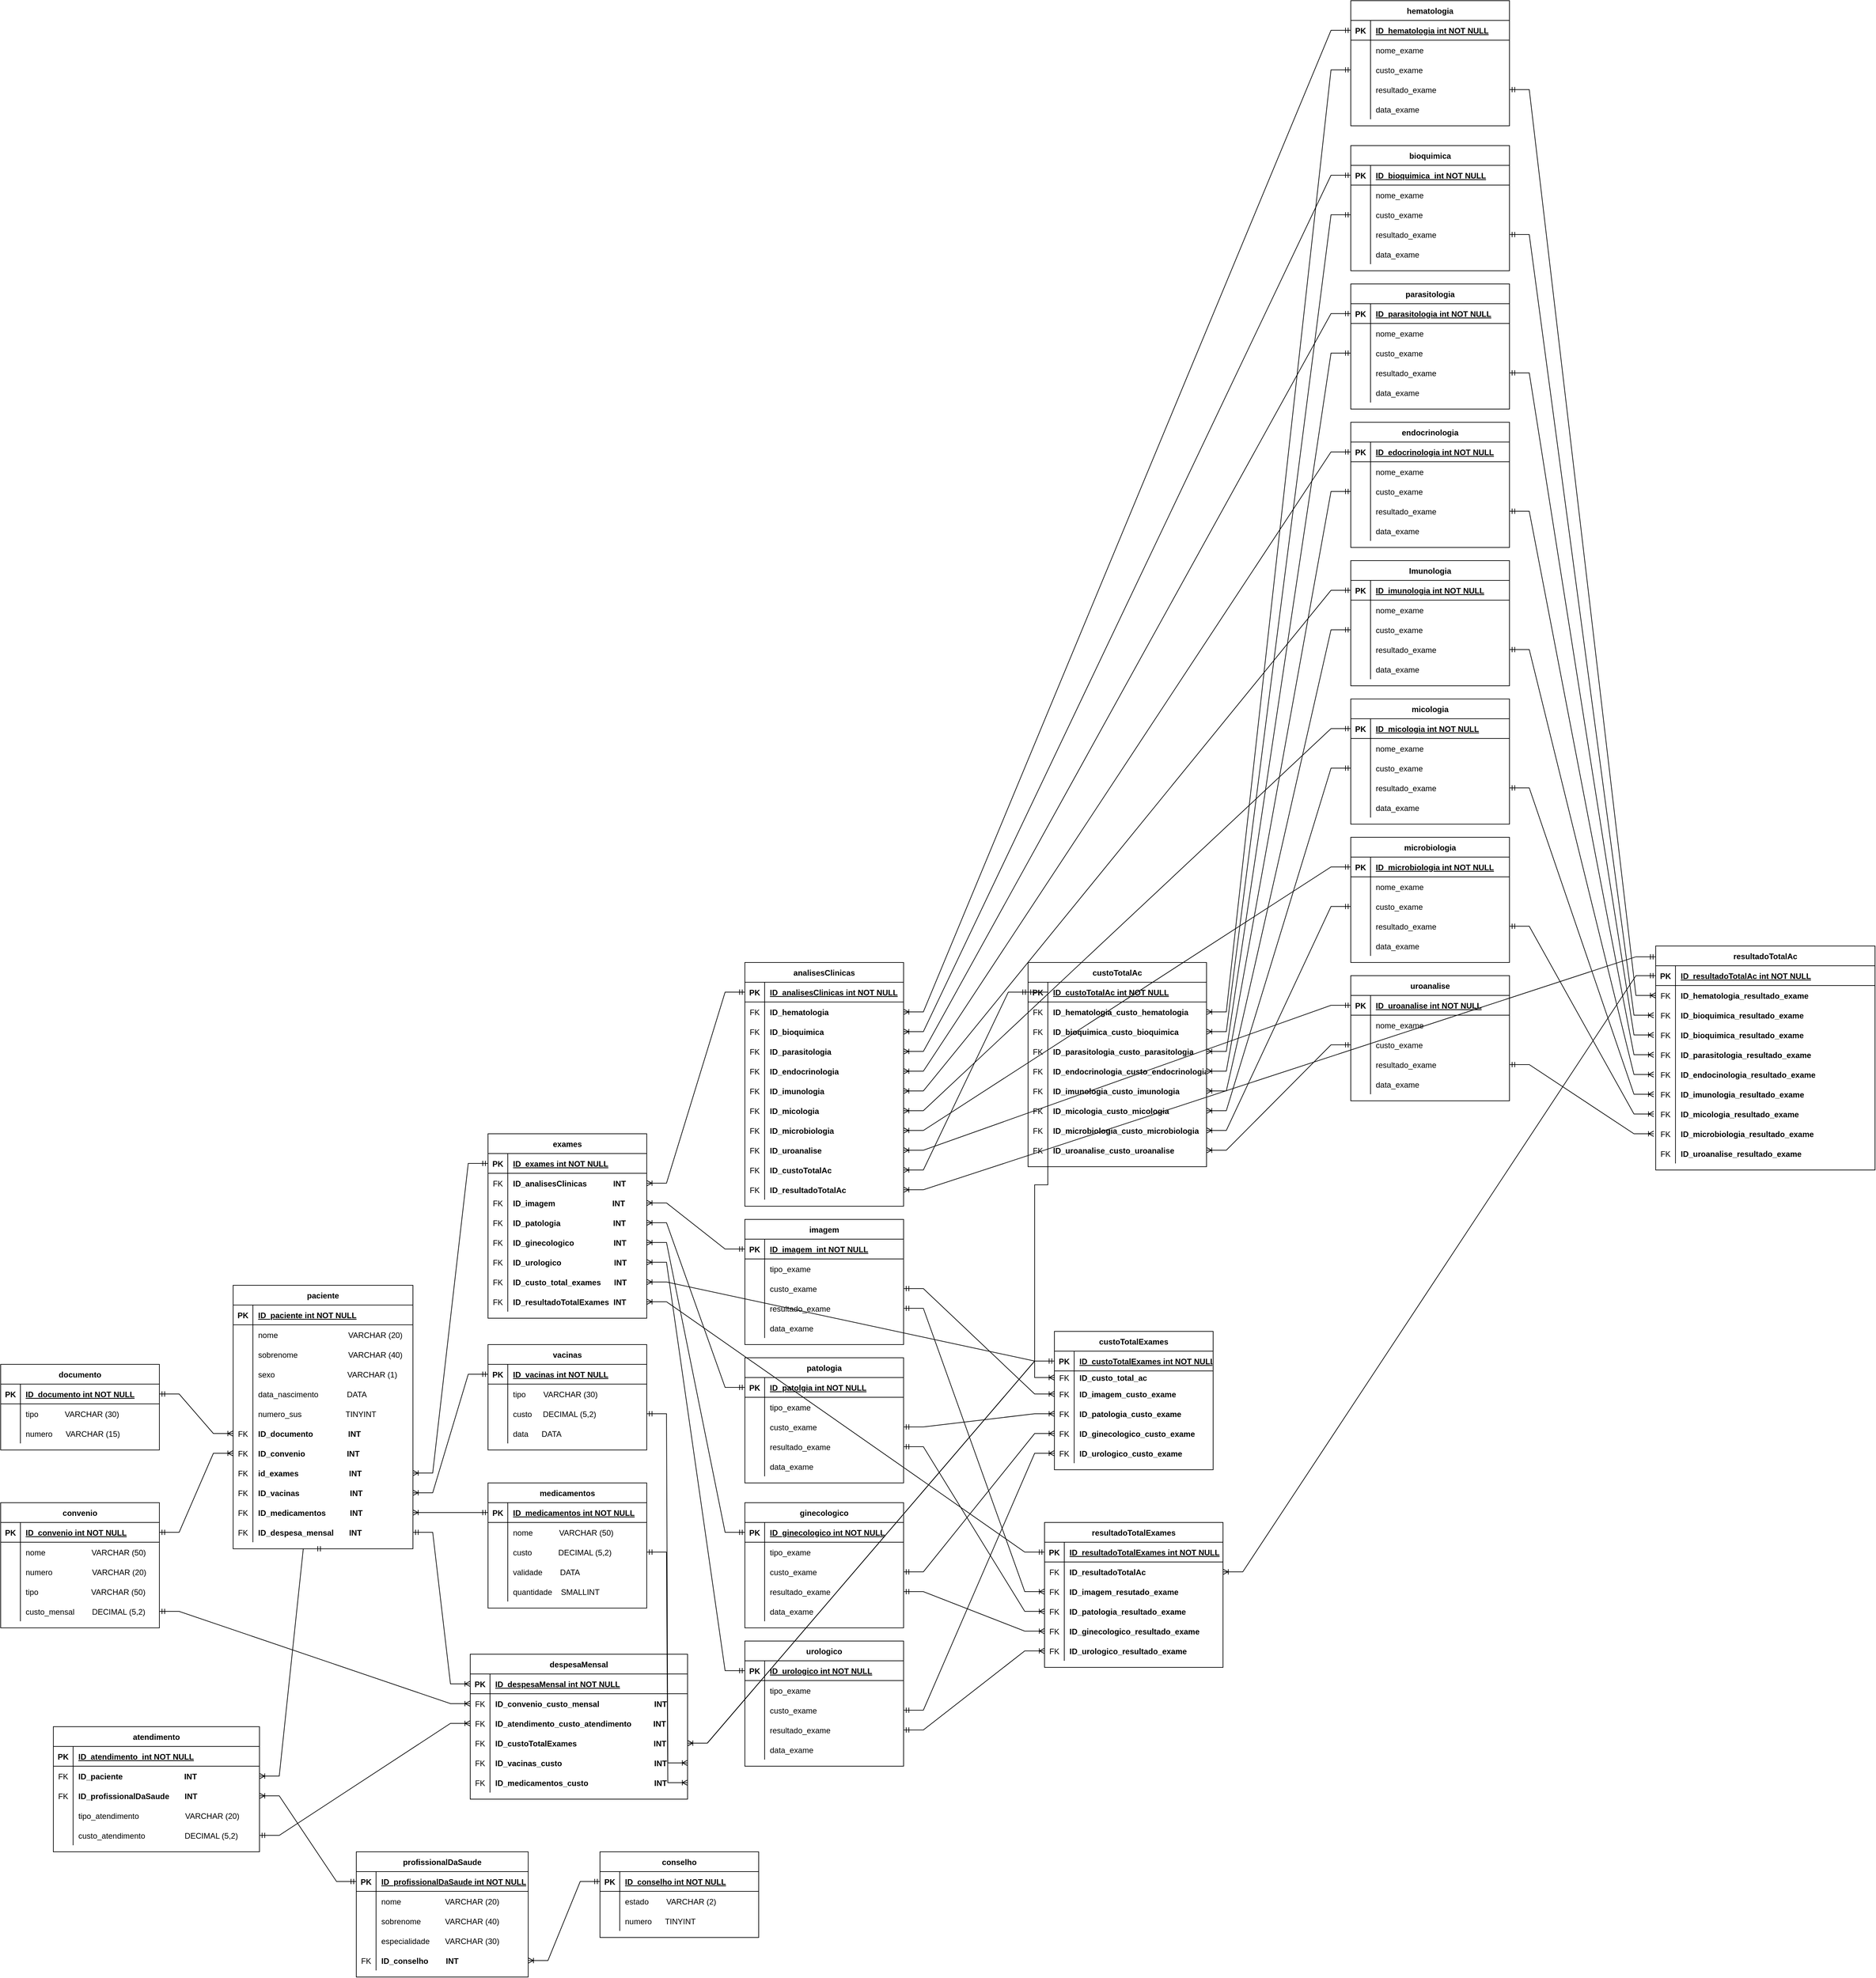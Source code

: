 <mxfile version="16.6.4" type="github">
  <diagram id="R2lEEEUBdFMjLlhIrx00" name="Page-1">
    <mxGraphModel dx="1905" dy="2629" grid="1" gridSize="10" guides="1" tooltips="1" connect="1" arrows="1" fold="1" page="1" pageScale="1" pageWidth="850" pageHeight="1100" math="0" shadow="0" extFonts="Permanent Marker^https://fonts.googleapis.com/css?family=Permanent+Marker">
      <root>
        <mxCell id="0" />
        <mxCell id="1" parent="0" />
        <mxCell id="C-vyLk0tnHw3VtMMgP7b-2" value="profissionalDaSaude" style="shape=table;startSize=30;container=1;collapsible=1;childLayout=tableLayout;fixedRows=1;rowLines=0;fontStyle=1;align=center;resizeLast=1;" parent="1" vertex="1">
          <mxGeometry x="-23" y="750" width="261" height="190" as="geometry" />
        </mxCell>
        <mxCell id="C-vyLk0tnHw3VtMMgP7b-3" value="" style="shape=partialRectangle;collapsible=0;dropTarget=0;pointerEvents=0;fillColor=none;points=[[0,0.5],[1,0.5]];portConstraint=eastwest;top=0;left=0;right=0;bottom=1;" parent="C-vyLk0tnHw3VtMMgP7b-2" vertex="1">
          <mxGeometry y="30" width="261" height="30" as="geometry" />
        </mxCell>
        <mxCell id="C-vyLk0tnHw3VtMMgP7b-4" value="PK" style="shape=partialRectangle;overflow=hidden;connectable=0;fillColor=none;top=0;left=0;bottom=0;right=0;fontStyle=1;" parent="C-vyLk0tnHw3VtMMgP7b-3" vertex="1">
          <mxGeometry width="30" height="30" as="geometry">
            <mxRectangle width="30" height="30" as="alternateBounds" />
          </mxGeometry>
        </mxCell>
        <mxCell id="C-vyLk0tnHw3VtMMgP7b-5" value="ID_profissionalDaSaude int NOT NULL " style="shape=partialRectangle;overflow=hidden;connectable=0;fillColor=none;top=0;left=0;bottom=0;right=0;align=left;spacingLeft=6;fontStyle=5;" parent="C-vyLk0tnHw3VtMMgP7b-3" vertex="1">
          <mxGeometry x="30" width="231" height="30" as="geometry">
            <mxRectangle width="231" height="30" as="alternateBounds" />
          </mxGeometry>
        </mxCell>
        <mxCell id="C-vyLk0tnHw3VtMMgP7b-6" value="" style="shape=partialRectangle;collapsible=0;dropTarget=0;pointerEvents=0;fillColor=none;points=[[0,0.5],[1,0.5]];portConstraint=eastwest;top=0;left=0;right=0;bottom=0;" parent="C-vyLk0tnHw3VtMMgP7b-2" vertex="1">
          <mxGeometry y="60" width="261" height="30" as="geometry" />
        </mxCell>
        <mxCell id="C-vyLk0tnHw3VtMMgP7b-7" value="" style="shape=partialRectangle;overflow=hidden;connectable=0;fillColor=none;top=0;left=0;bottom=0;right=0;" parent="C-vyLk0tnHw3VtMMgP7b-6" vertex="1">
          <mxGeometry width="30" height="30" as="geometry">
            <mxRectangle width="30" height="30" as="alternateBounds" />
          </mxGeometry>
        </mxCell>
        <mxCell id="C-vyLk0tnHw3VtMMgP7b-8" value="nome                    VARCHAR (20) " style="shape=partialRectangle;overflow=hidden;connectable=0;fillColor=none;top=0;left=0;bottom=0;right=0;align=left;spacingLeft=6;" parent="C-vyLk0tnHw3VtMMgP7b-6" vertex="1">
          <mxGeometry x="30" width="231" height="30" as="geometry">
            <mxRectangle width="231" height="30" as="alternateBounds" />
          </mxGeometry>
        </mxCell>
        <mxCell id="C-vyLk0tnHw3VtMMgP7b-9" value="" style="shape=partialRectangle;collapsible=0;dropTarget=0;pointerEvents=0;fillColor=none;points=[[0,0.5],[1,0.5]];portConstraint=eastwest;top=0;left=0;right=0;bottom=0;" parent="C-vyLk0tnHw3VtMMgP7b-2" vertex="1">
          <mxGeometry y="90" width="261" height="30" as="geometry" />
        </mxCell>
        <mxCell id="C-vyLk0tnHw3VtMMgP7b-10" value="" style="shape=partialRectangle;overflow=hidden;connectable=0;fillColor=none;top=0;left=0;bottom=0;right=0;" parent="C-vyLk0tnHw3VtMMgP7b-9" vertex="1">
          <mxGeometry width="30" height="30" as="geometry">
            <mxRectangle width="30" height="30" as="alternateBounds" />
          </mxGeometry>
        </mxCell>
        <mxCell id="C-vyLk0tnHw3VtMMgP7b-11" value="sobrenome           VARCHAR (40)" style="shape=partialRectangle;overflow=hidden;connectable=0;fillColor=none;top=0;left=0;bottom=0;right=0;align=left;spacingLeft=6;" parent="C-vyLk0tnHw3VtMMgP7b-9" vertex="1">
          <mxGeometry x="30" width="231" height="30" as="geometry">
            <mxRectangle width="231" height="30" as="alternateBounds" />
          </mxGeometry>
        </mxCell>
        <mxCell id="gdFUFnfmi1jpFZVglpFG-153" value="" style="shape=partialRectangle;collapsible=0;dropTarget=0;pointerEvents=0;fillColor=none;points=[[0,0.5],[1,0.5]];portConstraint=eastwest;top=0;left=0;right=0;bottom=0;" parent="C-vyLk0tnHw3VtMMgP7b-2" vertex="1">
          <mxGeometry y="120" width="261" height="30" as="geometry" />
        </mxCell>
        <mxCell id="gdFUFnfmi1jpFZVglpFG-154" value="" style="shape=partialRectangle;overflow=hidden;connectable=0;fillColor=none;top=0;left=0;bottom=0;right=0;" parent="gdFUFnfmi1jpFZVglpFG-153" vertex="1">
          <mxGeometry width="30" height="30" as="geometry">
            <mxRectangle width="30" height="30" as="alternateBounds" />
          </mxGeometry>
        </mxCell>
        <mxCell id="gdFUFnfmi1jpFZVglpFG-155" value="especialidade       VARCHAR (30)" style="shape=partialRectangle;overflow=hidden;connectable=0;fillColor=none;top=0;left=0;bottom=0;right=0;align=left;spacingLeft=6;" parent="gdFUFnfmi1jpFZVglpFG-153" vertex="1">
          <mxGeometry x="30" width="231" height="30" as="geometry">
            <mxRectangle width="231" height="30" as="alternateBounds" />
          </mxGeometry>
        </mxCell>
        <mxCell id="gdFUFnfmi1jpFZVglpFG-156" value="" style="shape=partialRectangle;collapsible=0;dropTarget=0;pointerEvents=0;fillColor=none;points=[[0,0.5],[1,0.5]];portConstraint=eastwest;top=0;left=0;right=0;bottom=0;" parent="C-vyLk0tnHw3VtMMgP7b-2" vertex="1">
          <mxGeometry y="150" width="261" height="30" as="geometry" />
        </mxCell>
        <mxCell id="gdFUFnfmi1jpFZVglpFG-157" value="FK" style="shape=partialRectangle;overflow=hidden;connectable=0;fillColor=none;top=0;left=0;bottom=0;right=0;" parent="gdFUFnfmi1jpFZVglpFG-156" vertex="1">
          <mxGeometry width="30" height="30" as="geometry">
            <mxRectangle width="30" height="30" as="alternateBounds" />
          </mxGeometry>
        </mxCell>
        <mxCell id="gdFUFnfmi1jpFZVglpFG-158" value="ID_conselho        INT" style="shape=partialRectangle;overflow=hidden;connectable=0;fillColor=none;top=0;left=0;bottom=0;right=0;align=left;spacingLeft=6;fontStyle=1" parent="gdFUFnfmi1jpFZVglpFG-156" vertex="1">
          <mxGeometry x="30" width="231" height="30" as="geometry">
            <mxRectangle width="231" height="30" as="alternateBounds" />
          </mxGeometry>
        </mxCell>
        <mxCell id="C-vyLk0tnHw3VtMMgP7b-13" value="atendimento" style="shape=table;startSize=30;container=1;collapsible=1;childLayout=tableLayout;fixedRows=1;rowLines=0;fontStyle=1;align=center;resizeLast=1;swimlaneLine=1;sketch=0;shadow=0;rounded=0;flipH=1;" parent="1" vertex="1">
          <mxGeometry x="-483" y="560" width="313" height="190" as="geometry" />
        </mxCell>
        <mxCell id="C-vyLk0tnHw3VtMMgP7b-14" value="" style="shape=partialRectangle;collapsible=0;dropTarget=0;pointerEvents=0;fillColor=none;points=[[0,0.5],[1,0.5]];portConstraint=eastwest;top=0;left=0;right=0;bottom=1;" parent="C-vyLk0tnHw3VtMMgP7b-13" vertex="1">
          <mxGeometry y="30" width="313" height="30" as="geometry" />
        </mxCell>
        <mxCell id="C-vyLk0tnHw3VtMMgP7b-15" value="PK" style="shape=partialRectangle;overflow=hidden;connectable=0;fillColor=none;top=0;left=0;bottom=0;right=0;fontStyle=1;" parent="C-vyLk0tnHw3VtMMgP7b-14" vertex="1">
          <mxGeometry width="30" height="30" as="geometry">
            <mxRectangle width="30" height="30" as="alternateBounds" />
          </mxGeometry>
        </mxCell>
        <mxCell id="C-vyLk0tnHw3VtMMgP7b-16" value="ID_atendimento_int NOT NULL " style="shape=partialRectangle;overflow=hidden;connectable=0;fillColor=none;top=0;left=0;bottom=0;right=0;align=left;spacingLeft=6;fontStyle=5;" parent="C-vyLk0tnHw3VtMMgP7b-14" vertex="1">
          <mxGeometry x="30" width="283" height="30" as="geometry">
            <mxRectangle width="283" height="30" as="alternateBounds" />
          </mxGeometry>
        </mxCell>
        <mxCell id="C-vyLk0tnHw3VtMMgP7b-17" value="" style="shape=partialRectangle;collapsible=0;dropTarget=0;pointerEvents=0;fillColor=none;points=[[0,0.5],[1,0.5]];portConstraint=eastwest;top=0;left=0;right=0;bottom=0;" parent="C-vyLk0tnHw3VtMMgP7b-13" vertex="1">
          <mxGeometry y="60" width="313" height="30" as="geometry" />
        </mxCell>
        <mxCell id="C-vyLk0tnHw3VtMMgP7b-18" value="FK" style="shape=partialRectangle;overflow=hidden;connectable=0;fillColor=none;top=0;left=0;bottom=0;right=0;" parent="C-vyLk0tnHw3VtMMgP7b-17" vertex="1">
          <mxGeometry width="30" height="30" as="geometry">
            <mxRectangle width="30" height="30" as="alternateBounds" />
          </mxGeometry>
        </mxCell>
        <mxCell id="C-vyLk0tnHw3VtMMgP7b-19" value="ID_paciente                            INT" style="shape=partialRectangle;overflow=hidden;connectable=0;fillColor=none;top=0;left=0;bottom=0;right=0;align=left;spacingLeft=6;fontStyle=1" parent="C-vyLk0tnHw3VtMMgP7b-17" vertex="1">
          <mxGeometry x="30" width="283" height="30" as="geometry">
            <mxRectangle width="283" height="30" as="alternateBounds" />
          </mxGeometry>
        </mxCell>
        <mxCell id="C-vyLk0tnHw3VtMMgP7b-20" value="" style="shape=partialRectangle;collapsible=0;dropTarget=0;pointerEvents=0;fillColor=none;points=[[0,0.5],[1,0.5]];portConstraint=eastwest;top=0;left=0;right=0;bottom=0;" parent="C-vyLk0tnHw3VtMMgP7b-13" vertex="1">
          <mxGeometry y="90" width="313" height="30" as="geometry" />
        </mxCell>
        <mxCell id="C-vyLk0tnHw3VtMMgP7b-21" value="FK" style="shape=partialRectangle;overflow=hidden;connectable=0;fillColor=none;top=0;left=0;bottom=0;right=0;" parent="C-vyLk0tnHw3VtMMgP7b-20" vertex="1">
          <mxGeometry width="30" height="30" as="geometry">
            <mxRectangle width="30" height="30" as="alternateBounds" />
          </mxGeometry>
        </mxCell>
        <mxCell id="C-vyLk0tnHw3VtMMgP7b-22" value="ID_profissionalDaSaude       INT" style="shape=partialRectangle;overflow=hidden;connectable=0;fillColor=none;top=0;left=0;bottom=0;right=0;align=left;spacingLeft=6;fontStyle=1" parent="C-vyLk0tnHw3VtMMgP7b-20" vertex="1">
          <mxGeometry x="30" width="283" height="30" as="geometry">
            <mxRectangle width="283" height="30" as="alternateBounds" />
          </mxGeometry>
        </mxCell>
        <mxCell id="gdFUFnfmi1jpFZVglpFG-227" value="" style="shape=partialRectangle;collapsible=0;dropTarget=0;pointerEvents=0;fillColor=none;points=[[0,0.5],[1,0.5]];portConstraint=eastwest;top=0;left=0;right=0;bottom=0;" parent="C-vyLk0tnHw3VtMMgP7b-13" vertex="1">
          <mxGeometry y="120" width="313" height="30" as="geometry" />
        </mxCell>
        <mxCell id="gdFUFnfmi1jpFZVglpFG-228" value="" style="shape=partialRectangle;overflow=hidden;connectable=0;fillColor=none;top=0;left=0;bottom=0;right=0;" parent="gdFUFnfmi1jpFZVglpFG-227" vertex="1">
          <mxGeometry width="30" height="30" as="geometry">
            <mxRectangle width="30" height="30" as="alternateBounds" />
          </mxGeometry>
        </mxCell>
        <mxCell id="gdFUFnfmi1jpFZVglpFG-229" value="tipo_atendimento                     VARCHAR (20)" style="shape=partialRectangle;overflow=hidden;connectable=0;fillColor=none;top=0;left=0;bottom=0;right=0;align=left;spacingLeft=6;fontStyle=0" parent="gdFUFnfmi1jpFZVglpFG-227" vertex="1">
          <mxGeometry x="30" width="283" height="30" as="geometry">
            <mxRectangle width="283" height="30" as="alternateBounds" />
          </mxGeometry>
        </mxCell>
        <mxCell id="gdFUFnfmi1jpFZVglpFG-807" value="" style="shape=partialRectangle;collapsible=0;dropTarget=0;pointerEvents=0;fillColor=none;points=[[0,0.5],[1,0.5]];portConstraint=eastwest;top=0;left=0;right=0;bottom=0;" parent="C-vyLk0tnHw3VtMMgP7b-13" vertex="1">
          <mxGeometry y="150" width="313" height="30" as="geometry" />
        </mxCell>
        <mxCell id="gdFUFnfmi1jpFZVglpFG-808" value="" style="shape=partialRectangle;overflow=hidden;connectable=0;fillColor=none;top=0;left=0;bottom=0;right=0;" parent="gdFUFnfmi1jpFZVglpFG-807" vertex="1">
          <mxGeometry width="30" height="30" as="geometry">
            <mxRectangle width="30" height="30" as="alternateBounds" />
          </mxGeometry>
        </mxCell>
        <mxCell id="gdFUFnfmi1jpFZVglpFG-809" value="custo_atendimento                  DECIMAL (5,2)" style="shape=partialRectangle;overflow=hidden;connectable=0;fillColor=none;top=0;left=0;bottom=0;right=0;align=left;spacingLeft=6;fontStyle=0" parent="gdFUFnfmi1jpFZVglpFG-807" vertex="1">
          <mxGeometry x="30" width="283" height="30" as="geometry">
            <mxRectangle width="283" height="30" as="alternateBounds" />
          </mxGeometry>
        </mxCell>
        <mxCell id="C-vyLk0tnHw3VtMMgP7b-23" value="paciente" style="shape=table;startSize=30;container=1;collapsible=1;childLayout=tableLayout;fixedRows=1;rowLines=0;fontStyle=1;align=center;resizeLast=1;" parent="1" vertex="1">
          <mxGeometry x="-210" y="-110" width="273" height="400" as="geometry" />
        </mxCell>
        <mxCell id="C-vyLk0tnHw3VtMMgP7b-24" value="" style="shape=partialRectangle;collapsible=0;dropTarget=0;pointerEvents=0;fillColor=none;points=[[0,0.5],[1,0.5]];portConstraint=eastwest;top=0;left=0;right=0;bottom=1;" parent="C-vyLk0tnHw3VtMMgP7b-23" vertex="1">
          <mxGeometry y="30" width="273" height="30" as="geometry" />
        </mxCell>
        <mxCell id="C-vyLk0tnHw3VtMMgP7b-25" value="PK" style="shape=partialRectangle;overflow=hidden;connectable=0;fillColor=none;top=0;left=0;bottom=0;right=0;fontStyle=1;" parent="C-vyLk0tnHw3VtMMgP7b-24" vertex="1">
          <mxGeometry width="30" height="30" as="geometry">
            <mxRectangle width="30" height="30" as="alternateBounds" />
          </mxGeometry>
        </mxCell>
        <mxCell id="C-vyLk0tnHw3VtMMgP7b-26" value="ID_paciente int NOT NULL " style="shape=partialRectangle;overflow=hidden;connectable=0;fillColor=none;top=0;left=0;bottom=0;right=0;align=left;spacingLeft=6;fontStyle=5;" parent="C-vyLk0tnHw3VtMMgP7b-24" vertex="1">
          <mxGeometry x="30" width="243" height="30" as="geometry">
            <mxRectangle width="243" height="30" as="alternateBounds" />
          </mxGeometry>
        </mxCell>
        <mxCell id="C-vyLk0tnHw3VtMMgP7b-27" value="" style="shape=partialRectangle;collapsible=0;dropTarget=0;pointerEvents=0;fillColor=none;points=[[0,0.5],[1,0.5]];portConstraint=eastwest;top=0;left=0;right=0;bottom=0;" parent="C-vyLk0tnHw3VtMMgP7b-23" vertex="1">
          <mxGeometry y="60" width="273" height="30" as="geometry" />
        </mxCell>
        <mxCell id="C-vyLk0tnHw3VtMMgP7b-28" value="" style="shape=partialRectangle;overflow=hidden;connectable=0;fillColor=none;top=0;left=0;bottom=0;right=0;" parent="C-vyLk0tnHw3VtMMgP7b-27" vertex="1">
          <mxGeometry width="30" height="30" as="geometry">
            <mxRectangle width="30" height="30" as="alternateBounds" />
          </mxGeometry>
        </mxCell>
        <mxCell id="C-vyLk0tnHw3VtMMgP7b-29" value="nome                                VARCHAR (20)" style="shape=partialRectangle;overflow=hidden;connectable=0;fillColor=none;top=0;left=0;bottom=0;right=0;align=left;spacingLeft=6;" parent="C-vyLk0tnHw3VtMMgP7b-27" vertex="1">
          <mxGeometry x="30" width="243" height="30" as="geometry">
            <mxRectangle width="243" height="30" as="alternateBounds" />
          </mxGeometry>
        </mxCell>
        <mxCell id="gdFUFnfmi1jpFZVglpFG-175" value="" style="shape=partialRectangle;collapsible=0;dropTarget=0;pointerEvents=0;fillColor=none;points=[[0,0.5],[1,0.5]];portConstraint=eastwest;top=0;left=0;right=0;bottom=0;" parent="C-vyLk0tnHw3VtMMgP7b-23" vertex="1">
          <mxGeometry y="90" width="273" height="30" as="geometry" />
        </mxCell>
        <mxCell id="gdFUFnfmi1jpFZVglpFG-176" value="" style="shape=partialRectangle;overflow=hidden;connectable=0;fillColor=none;top=0;left=0;bottom=0;right=0;" parent="gdFUFnfmi1jpFZVglpFG-175" vertex="1">
          <mxGeometry width="30" height="30" as="geometry">
            <mxRectangle width="30" height="30" as="alternateBounds" />
          </mxGeometry>
        </mxCell>
        <mxCell id="gdFUFnfmi1jpFZVglpFG-177" value="sobrenome                       VARCHAR (40)" style="shape=partialRectangle;overflow=hidden;connectable=0;fillColor=none;top=0;left=0;bottom=0;right=0;align=left;spacingLeft=6;" parent="gdFUFnfmi1jpFZVglpFG-175" vertex="1">
          <mxGeometry x="30" width="243" height="30" as="geometry">
            <mxRectangle width="243" height="30" as="alternateBounds" />
          </mxGeometry>
        </mxCell>
        <mxCell id="gdFUFnfmi1jpFZVglpFG-252" value="" style="shape=partialRectangle;collapsible=0;dropTarget=0;pointerEvents=0;fillColor=none;points=[[0,0.5],[1,0.5]];portConstraint=eastwest;top=0;left=0;right=0;bottom=0;" parent="C-vyLk0tnHw3VtMMgP7b-23" vertex="1">
          <mxGeometry y="120" width="273" height="30" as="geometry" />
        </mxCell>
        <mxCell id="gdFUFnfmi1jpFZVglpFG-253" value="" style="shape=partialRectangle;overflow=hidden;connectable=0;fillColor=none;top=0;left=0;bottom=0;right=0;" parent="gdFUFnfmi1jpFZVglpFG-252" vertex="1">
          <mxGeometry width="30" height="30" as="geometry">
            <mxRectangle width="30" height="30" as="alternateBounds" />
          </mxGeometry>
        </mxCell>
        <mxCell id="gdFUFnfmi1jpFZVglpFG-254" value="sexo                                 VARCHAR (1)" style="shape=partialRectangle;overflow=hidden;connectable=0;fillColor=none;top=0;left=0;bottom=0;right=0;align=left;spacingLeft=6;" parent="gdFUFnfmi1jpFZVglpFG-252" vertex="1">
          <mxGeometry x="30" width="243" height="30" as="geometry">
            <mxRectangle width="243" height="30" as="alternateBounds" />
          </mxGeometry>
        </mxCell>
        <mxCell id="gdFUFnfmi1jpFZVglpFG-255" value="" style="shape=partialRectangle;collapsible=0;dropTarget=0;pointerEvents=0;fillColor=none;points=[[0,0.5],[1,0.5]];portConstraint=eastwest;top=0;left=0;right=0;bottom=0;" parent="C-vyLk0tnHw3VtMMgP7b-23" vertex="1">
          <mxGeometry y="150" width="273" height="30" as="geometry" />
        </mxCell>
        <mxCell id="gdFUFnfmi1jpFZVglpFG-256" value="" style="shape=partialRectangle;overflow=hidden;connectable=0;fillColor=none;top=0;left=0;bottom=0;right=0;" parent="gdFUFnfmi1jpFZVglpFG-255" vertex="1">
          <mxGeometry width="30" height="30" as="geometry">
            <mxRectangle width="30" height="30" as="alternateBounds" />
          </mxGeometry>
        </mxCell>
        <mxCell id="gdFUFnfmi1jpFZVglpFG-257" value="data_nascimento             DATA" style="shape=partialRectangle;overflow=hidden;connectable=0;fillColor=none;top=0;left=0;bottom=0;right=0;align=left;spacingLeft=6;" parent="gdFUFnfmi1jpFZVglpFG-255" vertex="1">
          <mxGeometry x="30" width="243" height="30" as="geometry">
            <mxRectangle width="243" height="30" as="alternateBounds" />
          </mxGeometry>
        </mxCell>
        <mxCell id="gdFUFnfmi1jpFZVglpFG-178" value="" style="shape=partialRectangle;collapsible=0;dropTarget=0;pointerEvents=0;fillColor=none;points=[[0,0.5],[1,0.5]];portConstraint=eastwest;top=0;left=0;right=0;bottom=0;fontStyle=0" parent="C-vyLk0tnHw3VtMMgP7b-23" vertex="1">
          <mxGeometry y="180" width="273" height="30" as="geometry" />
        </mxCell>
        <mxCell id="gdFUFnfmi1jpFZVglpFG-179" value="" style="shape=partialRectangle;overflow=hidden;connectable=0;fillColor=none;top=0;left=0;bottom=0;right=0;" parent="gdFUFnfmi1jpFZVglpFG-178" vertex="1">
          <mxGeometry width="30" height="30" as="geometry">
            <mxRectangle width="30" height="30" as="alternateBounds" />
          </mxGeometry>
        </mxCell>
        <mxCell id="gdFUFnfmi1jpFZVglpFG-180" value="numero_sus                    TINYINT" style="shape=partialRectangle;overflow=hidden;connectable=0;fillColor=none;top=0;left=0;bottom=0;right=0;align=left;spacingLeft=6;fontStyle=0" parent="gdFUFnfmi1jpFZVglpFG-178" vertex="1">
          <mxGeometry x="30" width="243" height="30" as="geometry">
            <mxRectangle width="243" height="30" as="alternateBounds" />
          </mxGeometry>
        </mxCell>
        <mxCell id="gdFUFnfmi1jpFZVglpFG-194" value="" style="shape=partialRectangle;collapsible=0;dropTarget=0;pointerEvents=0;fillColor=none;points=[[0,0.5],[1,0.5]];portConstraint=eastwest;top=0;left=0;right=0;bottom=0;" parent="C-vyLk0tnHw3VtMMgP7b-23" vertex="1">
          <mxGeometry y="210" width="273" height="30" as="geometry" />
        </mxCell>
        <mxCell id="gdFUFnfmi1jpFZVglpFG-195" value="FK" style="shape=partialRectangle;overflow=hidden;connectable=0;fillColor=none;top=0;left=0;bottom=0;right=0;" parent="gdFUFnfmi1jpFZVglpFG-194" vertex="1">
          <mxGeometry width="30" height="30" as="geometry">
            <mxRectangle width="30" height="30" as="alternateBounds" />
          </mxGeometry>
        </mxCell>
        <mxCell id="gdFUFnfmi1jpFZVglpFG-196" value="ID_documento                INT" style="shape=partialRectangle;overflow=hidden;connectable=0;fillColor=none;top=0;left=0;bottom=0;right=0;align=left;spacingLeft=6;fontStyle=1" parent="gdFUFnfmi1jpFZVglpFG-194" vertex="1">
          <mxGeometry x="30" width="243" height="30" as="geometry">
            <mxRectangle width="243" height="30" as="alternateBounds" />
          </mxGeometry>
        </mxCell>
        <mxCell id="gdFUFnfmi1jpFZVglpFG-197" value="" style="shape=partialRectangle;collapsible=0;dropTarget=0;pointerEvents=0;fillColor=none;points=[[0,0.5],[1,0.5]];portConstraint=eastwest;top=0;left=0;right=0;bottom=0;" parent="C-vyLk0tnHw3VtMMgP7b-23" vertex="1">
          <mxGeometry y="240" width="273" height="30" as="geometry" />
        </mxCell>
        <mxCell id="gdFUFnfmi1jpFZVglpFG-198" value="FK" style="shape=partialRectangle;overflow=hidden;connectable=0;fillColor=none;top=0;left=0;bottom=0;right=0;" parent="gdFUFnfmi1jpFZVglpFG-197" vertex="1">
          <mxGeometry width="30" height="30" as="geometry">
            <mxRectangle width="30" height="30" as="alternateBounds" />
          </mxGeometry>
        </mxCell>
        <mxCell id="gdFUFnfmi1jpFZVglpFG-199" value="ID_convenio                   INT" style="shape=partialRectangle;overflow=hidden;connectable=0;fillColor=none;top=0;left=0;bottom=0;right=0;align=left;spacingLeft=6;fontStyle=1" parent="gdFUFnfmi1jpFZVglpFG-197" vertex="1">
          <mxGeometry x="30" width="243" height="30" as="geometry">
            <mxRectangle width="243" height="30" as="alternateBounds" />
          </mxGeometry>
        </mxCell>
        <mxCell id="gdFUFnfmi1jpFZVglpFG-218" value="" style="shape=partialRectangle;collapsible=0;dropTarget=0;pointerEvents=0;fillColor=none;points=[[0,0.5],[1,0.5]];portConstraint=eastwest;top=0;left=0;right=0;bottom=0;" parent="C-vyLk0tnHw3VtMMgP7b-23" vertex="1">
          <mxGeometry y="270" width="273" height="30" as="geometry" />
        </mxCell>
        <mxCell id="gdFUFnfmi1jpFZVglpFG-219" value="FK" style="shape=partialRectangle;overflow=hidden;connectable=0;fillColor=none;top=0;left=0;bottom=0;right=0;" parent="gdFUFnfmi1jpFZVglpFG-218" vertex="1">
          <mxGeometry width="30" height="30" as="geometry">
            <mxRectangle width="30" height="30" as="alternateBounds" />
          </mxGeometry>
        </mxCell>
        <mxCell id="gdFUFnfmi1jpFZVglpFG-220" value="id_exames                       INT" style="shape=partialRectangle;overflow=hidden;connectable=0;fillColor=none;top=0;left=0;bottom=0;right=0;align=left;spacingLeft=6;fontStyle=1" parent="gdFUFnfmi1jpFZVglpFG-218" vertex="1">
          <mxGeometry x="30" width="243" height="30" as="geometry">
            <mxRectangle width="243" height="30" as="alternateBounds" />
          </mxGeometry>
        </mxCell>
        <mxCell id="gdFUFnfmi1jpFZVglpFG-221" value="" style="shape=partialRectangle;collapsible=0;dropTarget=0;pointerEvents=0;fillColor=none;points=[[0,0.5],[1,0.5]];portConstraint=eastwest;top=0;left=0;right=0;bottom=0;" parent="C-vyLk0tnHw3VtMMgP7b-23" vertex="1">
          <mxGeometry y="300" width="273" height="30" as="geometry" />
        </mxCell>
        <mxCell id="gdFUFnfmi1jpFZVglpFG-222" value="FK" style="shape=partialRectangle;overflow=hidden;connectable=0;fillColor=none;top=0;left=0;bottom=0;right=0;" parent="gdFUFnfmi1jpFZVglpFG-221" vertex="1">
          <mxGeometry width="30" height="30" as="geometry">
            <mxRectangle width="30" height="30" as="alternateBounds" />
          </mxGeometry>
        </mxCell>
        <mxCell id="gdFUFnfmi1jpFZVglpFG-223" value="ID_vacinas                       INT" style="shape=partialRectangle;overflow=hidden;connectable=0;fillColor=none;top=0;left=0;bottom=0;right=0;align=left;spacingLeft=6;fontStyle=1" parent="gdFUFnfmi1jpFZVglpFG-221" vertex="1">
          <mxGeometry x="30" width="243" height="30" as="geometry">
            <mxRectangle width="243" height="30" as="alternateBounds" />
          </mxGeometry>
        </mxCell>
        <mxCell id="gdFUFnfmi1jpFZVglpFG-224" value="" style="shape=partialRectangle;collapsible=0;dropTarget=0;pointerEvents=0;fillColor=none;points=[[0,0.5],[1,0.5]];portConstraint=eastwest;top=0;left=0;right=0;bottom=0;" parent="C-vyLk0tnHw3VtMMgP7b-23" vertex="1">
          <mxGeometry y="330" width="273" height="30" as="geometry" />
        </mxCell>
        <mxCell id="gdFUFnfmi1jpFZVglpFG-225" value="FK" style="shape=partialRectangle;overflow=hidden;connectable=0;fillColor=none;top=0;left=0;bottom=0;right=0;" parent="gdFUFnfmi1jpFZVglpFG-224" vertex="1">
          <mxGeometry width="30" height="30" as="geometry">
            <mxRectangle width="30" height="30" as="alternateBounds" />
          </mxGeometry>
        </mxCell>
        <mxCell id="gdFUFnfmi1jpFZVglpFG-226" value="ID_medicamentos           INT" style="shape=partialRectangle;overflow=hidden;connectable=0;fillColor=none;top=0;left=0;bottom=0;right=0;align=left;spacingLeft=6;fontStyle=1" parent="gdFUFnfmi1jpFZVglpFG-224" vertex="1">
          <mxGeometry x="30" width="243" height="30" as="geometry">
            <mxRectangle width="243" height="30" as="alternateBounds" />
          </mxGeometry>
        </mxCell>
        <mxCell id="gdFUFnfmi1jpFZVglpFG-421" value="" style="shape=partialRectangle;collapsible=0;dropTarget=0;pointerEvents=0;fillColor=none;points=[[0,0.5],[1,0.5]];portConstraint=eastwest;top=0;left=0;right=0;bottom=0;" parent="C-vyLk0tnHw3VtMMgP7b-23" vertex="1">
          <mxGeometry y="360" width="273" height="30" as="geometry" />
        </mxCell>
        <mxCell id="gdFUFnfmi1jpFZVglpFG-422" value="FK" style="shape=partialRectangle;overflow=hidden;connectable=0;fillColor=none;top=0;left=0;bottom=0;right=0;" parent="gdFUFnfmi1jpFZVglpFG-421" vertex="1">
          <mxGeometry width="30" height="30" as="geometry">
            <mxRectangle width="30" height="30" as="alternateBounds" />
          </mxGeometry>
        </mxCell>
        <mxCell id="gdFUFnfmi1jpFZVglpFG-423" value="ID_despesa_mensal       INT" style="shape=partialRectangle;overflow=hidden;connectable=0;fillColor=none;top=0;left=0;bottom=0;right=0;align=left;spacingLeft=6;fontStyle=1" parent="gdFUFnfmi1jpFZVglpFG-421" vertex="1">
          <mxGeometry x="30" width="243" height="30" as="geometry">
            <mxRectangle width="243" height="30" as="alternateBounds" />
          </mxGeometry>
        </mxCell>
        <mxCell id="gdFUFnfmi1jpFZVglpFG-38" value="exames" style="shape=table;startSize=30;container=1;collapsible=1;childLayout=tableLayout;fixedRows=1;rowLines=0;fontStyle=1;align=center;resizeLast=1;swimlaneLine=1;sketch=0;shadow=0;rounded=0;flipH=1;" parent="1" vertex="1">
          <mxGeometry x="177" y="-340" width="241" height="280" as="geometry" />
        </mxCell>
        <mxCell id="gdFUFnfmi1jpFZVglpFG-39" value="" style="shape=partialRectangle;collapsible=0;dropTarget=0;pointerEvents=0;fillColor=none;points=[[0,0.5],[1,0.5]];portConstraint=eastwest;top=0;left=0;right=0;bottom=1;" parent="gdFUFnfmi1jpFZVglpFG-38" vertex="1">
          <mxGeometry y="30" width="241" height="30" as="geometry" />
        </mxCell>
        <mxCell id="gdFUFnfmi1jpFZVglpFG-40" value="PK" style="shape=partialRectangle;overflow=hidden;connectable=0;fillColor=none;top=0;left=0;bottom=0;right=0;fontStyle=1;" parent="gdFUFnfmi1jpFZVglpFG-39" vertex="1">
          <mxGeometry width="30" height="30" as="geometry">
            <mxRectangle width="30" height="30" as="alternateBounds" />
          </mxGeometry>
        </mxCell>
        <mxCell id="gdFUFnfmi1jpFZVglpFG-41" value="ID_exames int NOT NULL " style="shape=partialRectangle;overflow=hidden;connectable=0;fillColor=none;top=0;left=0;bottom=0;right=0;align=left;spacingLeft=6;fontStyle=5;" parent="gdFUFnfmi1jpFZVglpFG-39" vertex="1">
          <mxGeometry x="30" width="211" height="30" as="geometry">
            <mxRectangle width="211" height="30" as="alternateBounds" />
          </mxGeometry>
        </mxCell>
        <mxCell id="gdFUFnfmi1jpFZVglpFG-42" value="" style="shape=partialRectangle;collapsible=0;dropTarget=0;pointerEvents=0;fillColor=none;points=[[0,0.5],[1,0.5]];portConstraint=eastwest;top=0;left=0;right=0;bottom=0;" parent="gdFUFnfmi1jpFZVglpFG-38" vertex="1">
          <mxGeometry y="60" width="241" height="30" as="geometry" />
        </mxCell>
        <mxCell id="gdFUFnfmi1jpFZVglpFG-43" value="FK" style="shape=partialRectangle;overflow=hidden;connectable=0;fillColor=none;top=0;left=0;bottom=0;right=0;" parent="gdFUFnfmi1jpFZVglpFG-42" vertex="1">
          <mxGeometry width="30" height="30" as="geometry">
            <mxRectangle width="30" height="30" as="alternateBounds" />
          </mxGeometry>
        </mxCell>
        <mxCell id="gdFUFnfmi1jpFZVglpFG-44" value="ID_analisesClinicas            INT" style="shape=partialRectangle;overflow=hidden;connectable=0;fillColor=none;top=0;left=0;bottom=0;right=0;align=left;spacingLeft=6;fontStyle=1" parent="gdFUFnfmi1jpFZVglpFG-42" vertex="1">
          <mxGeometry x="30" width="211" height="30" as="geometry">
            <mxRectangle width="211" height="30" as="alternateBounds" />
          </mxGeometry>
        </mxCell>
        <mxCell id="gdFUFnfmi1jpFZVglpFG-45" value="" style="shape=partialRectangle;collapsible=0;dropTarget=0;pointerEvents=0;fillColor=none;points=[[0,0.5],[1,0.5]];portConstraint=eastwest;top=0;left=0;right=0;bottom=0;" parent="gdFUFnfmi1jpFZVglpFG-38" vertex="1">
          <mxGeometry y="90" width="241" height="30" as="geometry" />
        </mxCell>
        <mxCell id="gdFUFnfmi1jpFZVglpFG-46" value="FK" style="shape=partialRectangle;overflow=hidden;connectable=0;fillColor=none;top=0;left=0;bottom=0;right=0;" parent="gdFUFnfmi1jpFZVglpFG-45" vertex="1">
          <mxGeometry width="30" height="30" as="geometry">
            <mxRectangle width="30" height="30" as="alternateBounds" />
          </mxGeometry>
        </mxCell>
        <mxCell id="gdFUFnfmi1jpFZVglpFG-47" value="ID_imagem                          INT" style="shape=partialRectangle;overflow=hidden;connectable=0;fillColor=none;top=0;left=0;bottom=0;right=0;align=left;spacingLeft=6;fontStyle=1" parent="gdFUFnfmi1jpFZVglpFG-45" vertex="1">
          <mxGeometry x="30" width="211" height="30" as="geometry">
            <mxRectangle width="211" height="30" as="alternateBounds" />
          </mxGeometry>
        </mxCell>
        <mxCell id="gdFUFnfmi1jpFZVglpFG-233" value="" style="shape=partialRectangle;collapsible=0;dropTarget=0;pointerEvents=0;fillColor=none;points=[[0,0.5],[1,0.5]];portConstraint=eastwest;top=0;left=0;right=0;bottom=0;" parent="gdFUFnfmi1jpFZVglpFG-38" vertex="1">
          <mxGeometry y="120" width="241" height="30" as="geometry" />
        </mxCell>
        <mxCell id="gdFUFnfmi1jpFZVglpFG-234" value="FK" style="shape=partialRectangle;overflow=hidden;connectable=0;fillColor=none;top=0;left=0;bottom=0;right=0;" parent="gdFUFnfmi1jpFZVglpFG-233" vertex="1">
          <mxGeometry width="30" height="30" as="geometry">
            <mxRectangle width="30" height="30" as="alternateBounds" />
          </mxGeometry>
        </mxCell>
        <mxCell id="gdFUFnfmi1jpFZVglpFG-235" value="ID_patologia                        INT" style="shape=partialRectangle;overflow=hidden;connectable=0;fillColor=none;top=0;left=0;bottom=0;right=0;align=left;spacingLeft=6;fontStyle=1" parent="gdFUFnfmi1jpFZVglpFG-233" vertex="1">
          <mxGeometry x="30" width="211" height="30" as="geometry">
            <mxRectangle width="211" height="30" as="alternateBounds" />
          </mxGeometry>
        </mxCell>
        <mxCell id="gdFUFnfmi1jpFZVglpFG-236" value="" style="shape=partialRectangle;collapsible=0;dropTarget=0;pointerEvents=0;fillColor=none;points=[[0,0.5],[1,0.5]];portConstraint=eastwest;top=0;left=0;right=0;bottom=0;" parent="gdFUFnfmi1jpFZVglpFG-38" vertex="1">
          <mxGeometry y="150" width="241" height="30" as="geometry" />
        </mxCell>
        <mxCell id="gdFUFnfmi1jpFZVglpFG-237" value="FK" style="shape=partialRectangle;overflow=hidden;connectable=0;fillColor=none;top=0;left=0;bottom=0;right=0;" parent="gdFUFnfmi1jpFZVglpFG-236" vertex="1">
          <mxGeometry width="30" height="30" as="geometry">
            <mxRectangle width="30" height="30" as="alternateBounds" />
          </mxGeometry>
        </mxCell>
        <mxCell id="gdFUFnfmi1jpFZVglpFG-238" value="ID_ginecologico                  INT" style="shape=partialRectangle;overflow=hidden;connectable=0;fillColor=none;top=0;left=0;bottom=0;right=0;align=left;spacingLeft=6;fontStyle=1" parent="gdFUFnfmi1jpFZVglpFG-236" vertex="1">
          <mxGeometry x="30" width="211" height="30" as="geometry">
            <mxRectangle width="211" height="30" as="alternateBounds" />
          </mxGeometry>
        </mxCell>
        <mxCell id="gdFUFnfmi1jpFZVglpFG-239" value="" style="shape=partialRectangle;collapsible=0;dropTarget=0;pointerEvents=0;fillColor=none;points=[[0,0.5],[1,0.5]];portConstraint=eastwest;top=0;left=0;right=0;bottom=0;" parent="gdFUFnfmi1jpFZVglpFG-38" vertex="1">
          <mxGeometry y="180" width="241" height="30" as="geometry" />
        </mxCell>
        <mxCell id="gdFUFnfmi1jpFZVglpFG-240" value="FK" style="shape=partialRectangle;overflow=hidden;connectable=0;fillColor=none;top=0;left=0;bottom=0;right=0;" parent="gdFUFnfmi1jpFZVglpFG-239" vertex="1">
          <mxGeometry width="30" height="30" as="geometry">
            <mxRectangle width="30" height="30" as="alternateBounds" />
          </mxGeometry>
        </mxCell>
        <mxCell id="gdFUFnfmi1jpFZVglpFG-241" value="ID_urologico                        INT" style="shape=partialRectangle;overflow=hidden;connectable=0;fillColor=none;top=0;left=0;bottom=0;right=0;align=left;spacingLeft=6;fontStyle=1" parent="gdFUFnfmi1jpFZVglpFG-239" vertex="1">
          <mxGeometry x="30" width="211" height="30" as="geometry">
            <mxRectangle width="211" height="30" as="alternateBounds" />
          </mxGeometry>
        </mxCell>
        <mxCell id="gdFUFnfmi1jpFZVglpFG-365" value="" style="shape=partialRectangle;collapsible=0;dropTarget=0;pointerEvents=0;fillColor=none;points=[[0,0.5],[1,0.5]];portConstraint=eastwest;top=0;left=0;right=0;bottom=0;" parent="gdFUFnfmi1jpFZVglpFG-38" vertex="1">
          <mxGeometry y="210" width="241" height="30" as="geometry" />
        </mxCell>
        <mxCell id="gdFUFnfmi1jpFZVglpFG-366" value="FK" style="shape=partialRectangle;overflow=hidden;connectable=0;fillColor=none;top=0;left=0;bottom=0;right=0;" parent="gdFUFnfmi1jpFZVglpFG-365" vertex="1">
          <mxGeometry width="30" height="30" as="geometry">
            <mxRectangle width="30" height="30" as="alternateBounds" />
          </mxGeometry>
        </mxCell>
        <mxCell id="gdFUFnfmi1jpFZVglpFG-367" value="ID_custo_total_exames      INT" style="shape=partialRectangle;overflow=hidden;connectable=0;fillColor=none;top=0;left=0;bottom=0;right=0;align=left;spacingLeft=6;fontStyle=1" parent="gdFUFnfmi1jpFZVglpFG-365" vertex="1">
          <mxGeometry x="30" width="211" height="30" as="geometry">
            <mxRectangle width="211" height="30" as="alternateBounds" />
          </mxGeometry>
        </mxCell>
        <mxCell id="gdFUFnfmi1jpFZVglpFG-752" value="" style="shape=partialRectangle;collapsible=0;dropTarget=0;pointerEvents=0;fillColor=none;points=[[0,0.5],[1,0.5]];portConstraint=eastwest;top=0;left=0;right=0;bottom=0;" parent="gdFUFnfmi1jpFZVglpFG-38" vertex="1">
          <mxGeometry y="240" width="241" height="30" as="geometry" />
        </mxCell>
        <mxCell id="gdFUFnfmi1jpFZVglpFG-753" value="FK" style="shape=partialRectangle;overflow=hidden;connectable=0;fillColor=none;top=0;left=0;bottom=0;right=0;" parent="gdFUFnfmi1jpFZVglpFG-752" vertex="1">
          <mxGeometry width="30" height="30" as="geometry">
            <mxRectangle width="30" height="30" as="alternateBounds" />
          </mxGeometry>
        </mxCell>
        <mxCell id="gdFUFnfmi1jpFZVglpFG-754" value="ID_resultadoTotalExames  INT" style="shape=partialRectangle;overflow=hidden;connectable=0;fillColor=none;top=0;left=0;bottom=0;right=0;align=left;spacingLeft=6;fontStyle=1" parent="gdFUFnfmi1jpFZVglpFG-752" vertex="1">
          <mxGeometry x="30" width="211" height="30" as="geometry">
            <mxRectangle width="211" height="30" as="alternateBounds" />
          </mxGeometry>
        </mxCell>
        <mxCell id="gdFUFnfmi1jpFZVglpFG-48" value="analisesClinicas" style="shape=table;startSize=30;container=1;collapsible=1;childLayout=tableLayout;fixedRows=1;rowLines=0;fontStyle=1;align=center;resizeLast=1;" parent="1" vertex="1">
          <mxGeometry x="567" y="-600" width="241" height="370" as="geometry" />
        </mxCell>
        <mxCell id="gdFUFnfmi1jpFZVglpFG-49" value="" style="shape=partialRectangle;collapsible=0;dropTarget=0;pointerEvents=0;fillColor=none;points=[[0,0.5],[1,0.5]];portConstraint=eastwest;top=0;left=0;right=0;bottom=1;" parent="gdFUFnfmi1jpFZVglpFG-48" vertex="1">
          <mxGeometry y="30" width="241" height="30" as="geometry" />
        </mxCell>
        <mxCell id="gdFUFnfmi1jpFZVglpFG-50" value="PK" style="shape=partialRectangle;overflow=hidden;connectable=0;fillColor=none;top=0;left=0;bottom=0;right=0;fontStyle=1;" parent="gdFUFnfmi1jpFZVglpFG-49" vertex="1">
          <mxGeometry width="30" height="30" as="geometry">
            <mxRectangle width="30" height="30" as="alternateBounds" />
          </mxGeometry>
        </mxCell>
        <mxCell id="gdFUFnfmi1jpFZVglpFG-51" value="ID_analisesClinicas int NOT NULL " style="shape=partialRectangle;overflow=hidden;connectable=0;fillColor=none;top=0;left=0;bottom=0;right=0;align=left;spacingLeft=6;fontStyle=5;" parent="gdFUFnfmi1jpFZVglpFG-49" vertex="1">
          <mxGeometry x="30" width="211" height="30" as="geometry">
            <mxRectangle width="211" height="30" as="alternateBounds" />
          </mxGeometry>
        </mxCell>
        <mxCell id="gdFUFnfmi1jpFZVglpFG-52" value="" style="shape=partialRectangle;collapsible=0;dropTarget=0;pointerEvents=0;fillColor=none;points=[[0,0.5],[1,0.5]];portConstraint=eastwest;top=0;left=0;right=0;bottom=0;" parent="gdFUFnfmi1jpFZVglpFG-48" vertex="1">
          <mxGeometry y="60" width="241" height="30" as="geometry" />
        </mxCell>
        <mxCell id="gdFUFnfmi1jpFZVglpFG-53" value="FK" style="shape=partialRectangle;overflow=hidden;connectable=0;fillColor=none;top=0;left=0;bottom=0;right=0;" parent="gdFUFnfmi1jpFZVglpFG-52" vertex="1">
          <mxGeometry width="30" height="30" as="geometry">
            <mxRectangle width="30" height="30" as="alternateBounds" />
          </mxGeometry>
        </mxCell>
        <mxCell id="gdFUFnfmi1jpFZVglpFG-54" value="ID_hematologia" style="shape=partialRectangle;overflow=hidden;connectable=0;fillColor=none;top=0;left=0;bottom=0;right=0;align=left;spacingLeft=6;fontStyle=1" parent="gdFUFnfmi1jpFZVglpFG-52" vertex="1">
          <mxGeometry x="30" width="211" height="30" as="geometry">
            <mxRectangle width="211" height="30" as="alternateBounds" />
          </mxGeometry>
        </mxCell>
        <mxCell id="gdFUFnfmi1jpFZVglpFG-258" value="" style="shape=partialRectangle;collapsible=0;dropTarget=0;pointerEvents=0;fillColor=none;points=[[0,0.5],[1,0.5]];portConstraint=eastwest;top=0;left=0;right=0;bottom=0;" parent="gdFUFnfmi1jpFZVglpFG-48" vertex="1">
          <mxGeometry y="90" width="241" height="30" as="geometry" />
        </mxCell>
        <mxCell id="gdFUFnfmi1jpFZVglpFG-259" value="FK" style="shape=partialRectangle;overflow=hidden;connectable=0;fillColor=none;top=0;left=0;bottom=0;right=0;" parent="gdFUFnfmi1jpFZVglpFG-258" vertex="1">
          <mxGeometry width="30" height="30" as="geometry">
            <mxRectangle width="30" height="30" as="alternateBounds" />
          </mxGeometry>
        </mxCell>
        <mxCell id="gdFUFnfmi1jpFZVglpFG-260" value="ID_bioquimica" style="shape=partialRectangle;overflow=hidden;connectable=0;fillColor=none;top=0;left=0;bottom=0;right=0;align=left;spacingLeft=6;fontStyle=1" parent="gdFUFnfmi1jpFZVglpFG-258" vertex="1">
          <mxGeometry x="30" width="211" height="30" as="geometry">
            <mxRectangle width="211" height="30" as="alternateBounds" />
          </mxGeometry>
        </mxCell>
        <mxCell id="gdFUFnfmi1jpFZVglpFG-261" value="" style="shape=partialRectangle;collapsible=0;dropTarget=0;pointerEvents=0;fillColor=none;points=[[0,0.5],[1,0.5]];portConstraint=eastwest;top=0;left=0;right=0;bottom=0;" parent="gdFUFnfmi1jpFZVglpFG-48" vertex="1">
          <mxGeometry y="120" width="241" height="30" as="geometry" />
        </mxCell>
        <mxCell id="gdFUFnfmi1jpFZVglpFG-262" value="FK" style="shape=partialRectangle;overflow=hidden;connectable=0;fillColor=none;top=0;left=0;bottom=0;right=0;" parent="gdFUFnfmi1jpFZVglpFG-261" vertex="1">
          <mxGeometry width="30" height="30" as="geometry">
            <mxRectangle width="30" height="30" as="alternateBounds" />
          </mxGeometry>
        </mxCell>
        <mxCell id="gdFUFnfmi1jpFZVglpFG-263" value="ID_parasitologia" style="shape=partialRectangle;overflow=hidden;connectable=0;fillColor=none;top=0;left=0;bottom=0;right=0;align=left;spacingLeft=6;fontStyle=1" parent="gdFUFnfmi1jpFZVglpFG-261" vertex="1">
          <mxGeometry x="30" width="211" height="30" as="geometry">
            <mxRectangle width="211" height="30" as="alternateBounds" />
          </mxGeometry>
        </mxCell>
        <mxCell id="gdFUFnfmi1jpFZVglpFG-264" value="" style="shape=partialRectangle;collapsible=0;dropTarget=0;pointerEvents=0;fillColor=none;points=[[0,0.5],[1,0.5]];portConstraint=eastwest;top=0;left=0;right=0;bottom=0;" parent="gdFUFnfmi1jpFZVglpFG-48" vertex="1">
          <mxGeometry y="150" width="241" height="30" as="geometry" />
        </mxCell>
        <mxCell id="gdFUFnfmi1jpFZVglpFG-265" value="FK" style="shape=partialRectangle;overflow=hidden;connectable=0;fillColor=none;top=0;left=0;bottom=0;right=0;" parent="gdFUFnfmi1jpFZVglpFG-264" vertex="1">
          <mxGeometry width="30" height="30" as="geometry">
            <mxRectangle width="30" height="30" as="alternateBounds" />
          </mxGeometry>
        </mxCell>
        <mxCell id="gdFUFnfmi1jpFZVglpFG-266" value="ID_endocrinologia" style="shape=partialRectangle;overflow=hidden;connectable=0;fillColor=none;top=0;left=0;bottom=0;right=0;align=left;spacingLeft=6;fontStyle=1" parent="gdFUFnfmi1jpFZVglpFG-264" vertex="1">
          <mxGeometry x="30" width="211" height="30" as="geometry">
            <mxRectangle width="211" height="30" as="alternateBounds" />
          </mxGeometry>
        </mxCell>
        <mxCell id="gdFUFnfmi1jpFZVglpFG-267" value="" style="shape=partialRectangle;collapsible=0;dropTarget=0;pointerEvents=0;fillColor=none;points=[[0,0.5],[1,0.5]];portConstraint=eastwest;top=0;left=0;right=0;bottom=0;" parent="gdFUFnfmi1jpFZVglpFG-48" vertex="1">
          <mxGeometry y="180" width="241" height="30" as="geometry" />
        </mxCell>
        <mxCell id="gdFUFnfmi1jpFZVglpFG-268" value="FK" style="shape=partialRectangle;overflow=hidden;connectable=0;fillColor=none;top=0;left=0;bottom=0;right=0;" parent="gdFUFnfmi1jpFZVglpFG-267" vertex="1">
          <mxGeometry width="30" height="30" as="geometry">
            <mxRectangle width="30" height="30" as="alternateBounds" />
          </mxGeometry>
        </mxCell>
        <mxCell id="gdFUFnfmi1jpFZVglpFG-269" value="ID_imunologia" style="shape=partialRectangle;overflow=hidden;connectable=0;fillColor=none;top=0;left=0;bottom=0;right=0;align=left;spacingLeft=6;fontStyle=1" parent="gdFUFnfmi1jpFZVglpFG-267" vertex="1">
          <mxGeometry x="30" width="211" height="30" as="geometry">
            <mxRectangle width="211" height="30" as="alternateBounds" />
          </mxGeometry>
        </mxCell>
        <mxCell id="gdFUFnfmi1jpFZVglpFG-270" value="" style="shape=partialRectangle;collapsible=0;dropTarget=0;pointerEvents=0;fillColor=none;points=[[0,0.5],[1,0.5]];portConstraint=eastwest;top=0;left=0;right=0;bottom=0;" parent="gdFUFnfmi1jpFZVglpFG-48" vertex="1">
          <mxGeometry y="210" width="241" height="30" as="geometry" />
        </mxCell>
        <mxCell id="gdFUFnfmi1jpFZVglpFG-271" value="FK" style="shape=partialRectangle;overflow=hidden;connectable=0;fillColor=none;top=0;left=0;bottom=0;right=0;" parent="gdFUFnfmi1jpFZVglpFG-270" vertex="1">
          <mxGeometry width="30" height="30" as="geometry">
            <mxRectangle width="30" height="30" as="alternateBounds" />
          </mxGeometry>
        </mxCell>
        <mxCell id="gdFUFnfmi1jpFZVglpFG-272" value="ID_micologia" style="shape=partialRectangle;overflow=hidden;connectable=0;fillColor=none;top=0;left=0;bottom=0;right=0;align=left;spacingLeft=6;fontStyle=1" parent="gdFUFnfmi1jpFZVglpFG-270" vertex="1">
          <mxGeometry x="30" width="211" height="30" as="geometry">
            <mxRectangle width="211" height="30" as="alternateBounds" />
          </mxGeometry>
        </mxCell>
        <mxCell id="gdFUFnfmi1jpFZVglpFG-273" value="" style="shape=partialRectangle;collapsible=0;dropTarget=0;pointerEvents=0;fillColor=none;points=[[0,0.5],[1,0.5]];portConstraint=eastwest;top=0;left=0;right=0;bottom=0;" parent="gdFUFnfmi1jpFZVglpFG-48" vertex="1">
          <mxGeometry y="240" width="241" height="30" as="geometry" />
        </mxCell>
        <mxCell id="gdFUFnfmi1jpFZVglpFG-274" value="FK" style="shape=partialRectangle;overflow=hidden;connectable=0;fillColor=none;top=0;left=0;bottom=0;right=0;" parent="gdFUFnfmi1jpFZVglpFG-273" vertex="1">
          <mxGeometry width="30" height="30" as="geometry">
            <mxRectangle width="30" height="30" as="alternateBounds" />
          </mxGeometry>
        </mxCell>
        <mxCell id="gdFUFnfmi1jpFZVglpFG-275" value="ID_microbiologia" style="shape=partialRectangle;overflow=hidden;connectable=0;fillColor=none;top=0;left=0;bottom=0;right=0;align=left;spacingLeft=6;fontStyle=1" parent="gdFUFnfmi1jpFZVglpFG-273" vertex="1">
          <mxGeometry x="30" width="211" height="30" as="geometry">
            <mxRectangle width="211" height="30" as="alternateBounds" />
          </mxGeometry>
        </mxCell>
        <mxCell id="gdFUFnfmi1jpFZVglpFG-276" value="" style="shape=partialRectangle;collapsible=0;dropTarget=0;pointerEvents=0;fillColor=none;points=[[0,0.5],[1,0.5]];portConstraint=eastwest;top=0;left=0;right=0;bottom=0;" parent="gdFUFnfmi1jpFZVglpFG-48" vertex="1">
          <mxGeometry y="270" width="241" height="30" as="geometry" />
        </mxCell>
        <mxCell id="gdFUFnfmi1jpFZVglpFG-277" value="FK" style="shape=partialRectangle;overflow=hidden;connectable=0;fillColor=none;top=0;left=0;bottom=0;right=0;" parent="gdFUFnfmi1jpFZVglpFG-276" vertex="1">
          <mxGeometry width="30" height="30" as="geometry">
            <mxRectangle width="30" height="30" as="alternateBounds" />
          </mxGeometry>
        </mxCell>
        <mxCell id="gdFUFnfmi1jpFZVglpFG-278" value="ID_uroanalise" style="shape=partialRectangle;overflow=hidden;connectable=0;fillColor=none;top=0;left=0;bottom=0;right=0;align=left;spacingLeft=6;fontStyle=1" parent="gdFUFnfmi1jpFZVglpFG-276" vertex="1">
          <mxGeometry x="30" width="211" height="30" as="geometry">
            <mxRectangle width="211" height="30" as="alternateBounds" />
          </mxGeometry>
        </mxCell>
        <mxCell id="gdFUFnfmi1jpFZVglpFG-387" value="" style="shape=partialRectangle;collapsible=0;dropTarget=0;pointerEvents=0;fillColor=none;points=[[0,0.5],[1,0.5]];portConstraint=eastwest;top=0;left=0;right=0;bottom=0;" parent="gdFUFnfmi1jpFZVglpFG-48" vertex="1">
          <mxGeometry y="300" width="241" height="30" as="geometry" />
        </mxCell>
        <mxCell id="gdFUFnfmi1jpFZVglpFG-388" value="FK" style="shape=partialRectangle;overflow=hidden;connectable=0;fillColor=none;top=0;left=0;bottom=0;right=0;" parent="gdFUFnfmi1jpFZVglpFG-387" vertex="1">
          <mxGeometry width="30" height="30" as="geometry">
            <mxRectangle width="30" height="30" as="alternateBounds" />
          </mxGeometry>
        </mxCell>
        <mxCell id="gdFUFnfmi1jpFZVglpFG-389" value="ID_custoTotalAc" style="shape=partialRectangle;overflow=hidden;connectable=0;fillColor=none;top=0;left=0;bottom=0;right=0;align=left;spacingLeft=6;fontStyle=1" parent="gdFUFnfmi1jpFZVglpFG-387" vertex="1">
          <mxGeometry x="30" width="211" height="30" as="geometry">
            <mxRectangle width="211" height="30" as="alternateBounds" />
          </mxGeometry>
        </mxCell>
        <mxCell id="gdFUFnfmi1jpFZVglpFG-694" value="" style="shape=partialRectangle;collapsible=0;dropTarget=0;pointerEvents=0;fillColor=none;points=[[0,0.5],[1,0.5]];portConstraint=eastwest;top=0;left=0;right=0;bottom=0;" parent="gdFUFnfmi1jpFZVglpFG-48" vertex="1">
          <mxGeometry y="330" width="241" height="30" as="geometry" />
        </mxCell>
        <mxCell id="gdFUFnfmi1jpFZVglpFG-695" value="FK" style="shape=partialRectangle;overflow=hidden;connectable=0;fillColor=none;top=0;left=0;bottom=0;right=0;" parent="gdFUFnfmi1jpFZVglpFG-694" vertex="1">
          <mxGeometry width="30" height="30" as="geometry">
            <mxRectangle width="30" height="30" as="alternateBounds" />
          </mxGeometry>
        </mxCell>
        <mxCell id="gdFUFnfmi1jpFZVglpFG-696" value="ID_resultadoTotalAc" style="shape=partialRectangle;overflow=hidden;connectable=0;fillColor=none;top=0;left=0;bottom=0;right=0;align=left;spacingLeft=6;fontStyle=1" parent="gdFUFnfmi1jpFZVglpFG-694" vertex="1">
          <mxGeometry x="30" width="211" height="30" as="geometry">
            <mxRectangle width="211" height="30" as="alternateBounds" />
          </mxGeometry>
        </mxCell>
        <mxCell id="gdFUFnfmi1jpFZVglpFG-55" value="imagem" style="shape=table;startSize=30;container=1;collapsible=1;childLayout=tableLayout;fixedRows=1;rowLines=0;fontStyle=1;align=center;resizeLast=1;" parent="1" vertex="1">
          <mxGeometry x="567" y="-210" width="241" height="190" as="geometry" />
        </mxCell>
        <mxCell id="gdFUFnfmi1jpFZVglpFG-56" value="" style="shape=partialRectangle;collapsible=0;dropTarget=0;pointerEvents=0;fillColor=none;points=[[0,0.5],[1,0.5]];portConstraint=eastwest;top=0;left=0;right=0;bottom=1;" parent="gdFUFnfmi1jpFZVglpFG-55" vertex="1">
          <mxGeometry y="30" width="241" height="30" as="geometry" />
        </mxCell>
        <mxCell id="gdFUFnfmi1jpFZVglpFG-57" value="PK" style="shape=partialRectangle;overflow=hidden;connectable=0;fillColor=none;top=0;left=0;bottom=0;right=0;fontStyle=1;" parent="gdFUFnfmi1jpFZVglpFG-56" vertex="1">
          <mxGeometry width="30" height="30" as="geometry">
            <mxRectangle width="30" height="30" as="alternateBounds" />
          </mxGeometry>
        </mxCell>
        <mxCell id="gdFUFnfmi1jpFZVglpFG-58" value="ID_imagem_int NOT NULL " style="shape=partialRectangle;overflow=hidden;connectable=0;fillColor=none;top=0;left=0;bottom=0;right=0;align=left;spacingLeft=6;fontStyle=5;" parent="gdFUFnfmi1jpFZVglpFG-56" vertex="1">
          <mxGeometry x="30" width="211" height="30" as="geometry">
            <mxRectangle width="211" height="30" as="alternateBounds" />
          </mxGeometry>
        </mxCell>
        <mxCell id="gdFUFnfmi1jpFZVglpFG-59" value="" style="shape=partialRectangle;collapsible=0;dropTarget=0;pointerEvents=0;fillColor=none;points=[[0,0.5],[1,0.5]];portConstraint=eastwest;top=0;left=0;right=0;bottom=0;" parent="gdFUFnfmi1jpFZVglpFG-55" vertex="1">
          <mxGeometry y="60" width="241" height="30" as="geometry" />
        </mxCell>
        <mxCell id="gdFUFnfmi1jpFZVglpFG-60" value="" style="shape=partialRectangle;overflow=hidden;connectable=0;fillColor=none;top=0;left=0;bottom=0;right=0;" parent="gdFUFnfmi1jpFZVglpFG-59" vertex="1">
          <mxGeometry width="30" height="30" as="geometry">
            <mxRectangle width="30" height="30" as="alternateBounds" />
          </mxGeometry>
        </mxCell>
        <mxCell id="gdFUFnfmi1jpFZVglpFG-61" value="tipo_exame" style="shape=partialRectangle;overflow=hidden;connectable=0;fillColor=none;top=0;left=0;bottom=0;right=0;align=left;spacingLeft=6;" parent="gdFUFnfmi1jpFZVglpFG-59" vertex="1">
          <mxGeometry x="30" width="211" height="30" as="geometry">
            <mxRectangle width="211" height="30" as="alternateBounds" />
          </mxGeometry>
        </mxCell>
        <mxCell id="gdFUFnfmi1jpFZVglpFG-338" value="" style="shape=partialRectangle;collapsible=0;dropTarget=0;pointerEvents=0;fillColor=none;points=[[0,0.5],[1,0.5]];portConstraint=eastwest;top=0;left=0;right=0;bottom=0;" parent="gdFUFnfmi1jpFZVglpFG-55" vertex="1">
          <mxGeometry y="90" width="241" height="30" as="geometry" />
        </mxCell>
        <mxCell id="gdFUFnfmi1jpFZVglpFG-339" value="" style="shape=partialRectangle;overflow=hidden;connectable=0;fillColor=none;top=0;left=0;bottom=0;right=0;" parent="gdFUFnfmi1jpFZVglpFG-338" vertex="1">
          <mxGeometry width="30" height="30" as="geometry">
            <mxRectangle width="30" height="30" as="alternateBounds" />
          </mxGeometry>
        </mxCell>
        <mxCell id="gdFUFnfmi1jpFZVglpFG-340" value="custo_exame" style="shape=partialRectangle;overflow=hidden;connectable=0;fillColor=none;top=0;left=0;bottom=0;right=0;align=left;spacingLeft=6;" parent="gdFUFnfmi1jpFZVglpFG-338" vertex="1">
          <mxGeometry x="30" width="211" height="30" as="geometry">
            <mxRectangle width="211" height="30" as="alternateBounds" />
          </mxGeometry>
        </mxCell>
        <mxCell id="gdFUFnfmi1jpFZVglpFG-341" value="" style="shape=partialRectangle;collapsible=0;dropTarget=0;pointerEvents=0;fillColor=none;points=[[0,0.5],[1,0.5]];portConstraint=eastwest;top=0;left=0;right=0;bottom=0;" parent="gdFUFnfmi1jpFZVglpFG-55" vertex="1">
          <mxGeometry y="120" width="241" height="30" as="geometry" />
        </mxCell>
        <mxCell id="gdFUFnfmi1jpFZVglpFG-342" value="" style="shape=partialRectangle;overflow=hidden;connectable=0;fillColor=none;top=0;left=0;bottom=0;right=0;" parent="gdFUFnfmi1jpFZVglpFG-341" vertex="1">
          <mxGeometry width="30" height="30" as="geometry">
            <mxRectangle width="30" height="30" as="alternateBounds" />
          </mxGeometry>
        </mxCell>
        <mxCell id="gdFUFnfmi1jpFZVglpFG-343" value="resultado_exame" style="shape=partialRectangle;overflow=hidden;connectable=0;fillColor=none;top=0;left=0;bottom=0;right=0;align=left;spacingLeft=6;" parent="gdFUFnfmi1jpFZVglpFG-341" vertex="1">
          <mxGeometry x="30" width="211" height="30" as="geometry">
            <mxRectangle width="211" height="30" as="alternateBounds" />
          </mxGeometry>
        </mxCell>
        <mxCell id="gdFUFnfmi1jpFZVglpFG-697" value="" style="shape=partialRectangle;collapsible=0;dropTarget=0;pointerEvents=0;fillColor=none;points=[[0,0.5],[1,0.5]];portConstraint=eastwest;top=0;left=0;right=0;bottom=0;" parent="gdFUFnfmi1jpFZVglpFG-55" vertex="1">
          <mxGeometry y="150" width="241" height="30" as="geometry" />
        </mxCell>
        <mxCell id="gdFUFnfmi1jpFZVglpFG-698" value="" style="shape=partialRectangle;overflow=hidden;connectable=0;fillColor=none;top=0;left=0;bottom=0;right=0;" parent="gdFUFnfmi1jpFZVglpFG-697" vertex="1">
          <mxGeometry width="30" height="30" as="geometry">
            <mxRectangle width="30" height="30" as="alternateBounds" />
          </mxGeometry>
        </mxCell>
        <mxCell id="gdFUFnfmi1jpFZVglpFG-699" value="data_exame" style="shape=partialRectangle;overflow=hidden;connectable=0;fillColor=none;top=0;left=0;bottom=0;right=0;align=left;spacingLeft=6;" parent="gdFUFnfmi1jpFZVglpFG-697" vertex="1">
          <mxGeometry x="30" width="211" height="30" as="geometry">
            <mxRectangle width="211" height="30" as="alternateBounds" />
          </mxGeometry>
        </mxCell>
        <mxCell id="gdFUFnfmi1jpFZVglpFG-62" value="patologia" style="shape=table;startSize=30;container=1;collapsible=1;childLayout=tableLayout;fixedRows=1;rowLines=0;fontStyle=1;align=center;resizeLast=1;" parent="1" vertex="1">
          <mxGeometry x="567" width="241" height="190" as="geometry" />
        </mxCell>
        <mxCell id="gdFUFnfmi1jpFZVglpFG-63" value="" style="shape=partialRectangle;collapsible=0;dropTarget=0;pointerEvents=0;fillColor=none;points=[[0,0.5],[1,0.5]];portConstraint=eastwest;top=0;left=0;right=0;bottom=1;" parent="gdFUFnfmi1jpFZVglpFG-62" vertex="1">
          <mxGeometry y="30" width="241" height="30" as="geometry" />
        </mxCell>
        <mxCell id="gdFUFnfmi1jpFZVglpFG-64" value="PK" style="shape=partialRectangle;overflow=hidden;connectable=0;fillColor=none;top=0;left=0;bottom=0;right=0;fontStyle=1;" parent="gdFUFnfmi1jpFZVglpFG-63" vertex="1">
          <mxGeometry width="30" height="30" as="geometry">
            <mxRectangle width="30" height="30" as="alternateBounds" />
          </mxGeometry>
        </mxCell>
        <mxCell id="gdFUFnfmi1jpFZVglpFG-65" value="ID_patolgia int NOT NULL " style="shape=partialRectangle;overflow=hidden;connectable=0;fillColor=none;top=0;left=0;bottom=0;right=0;align=left;spacingLeft=6;fontStyle=5;" parent="gdFUFnfmi1jpFZVglpFG-63" vertex="1">
          <mxGeometry x="30" width="211" height="30" as="geometry">
            <mxRectangle width="211" height="30" as="alternateBounds" />
          </mxGeometry>
        </mxCell>
        <mxCell id="gdFUFnfmi1jpFZVglpFG-66" value="" style="shape=partialRectangle;collapsible=0;dropTarget=0;pointerEvents=0;fillColor=none;points=[[0,0.5],[1,0.5]];portConstraint=eastwest;top=0;left=0;right=0;bottom=0;" parent="gdFUFnfmi1jpFZVglpFG-62" vertex="1">
          <mxGeometry y="60" width="241" height="30" as="geometry" />
        </mxCell>
        <mxCell id="gdFUFnfmi1jpFZVglpFG-67" value="" style="shape=partialRectangle;overflow=hidden;connectable=0;fillColor=none;top=0;left=0;bottom=0;right=0;" parent="gdFUFnfmi1jpFZVglpFG-66" vertex="1">
          <mxGeometry width="30" height="30" as="geometry">
            <mxRectangle width="30" height="30" as="alternateBounds" />
          </mxGeometry>
        </mxCell>
        <mxCell id="gdFUFnfmi1jpFZVglpFG-68" value="tipo_exame" style="shape=partialRectangle;overflow=hidden;connectable=0;fillColor=none;top=0;left=0;bottom=0;right=0;align=left;spacingLeft=6;" parent="gdFUFnfmi1jpFZVglpFG-66" vertex="1">
          <mxGeometry x="30" width="211" height="30" as="geometry">
            <mxRectangle width="211" height="30" as="alternateBounds" />
          </mxGeometry>
        </mxCell>
        <mxCell id="gdFUFnfmi1jpFZVglpFG-344" value="" style="shape=partialRectangle;collapsible=0;dropTarget=0;pointerEvents=0;fillColor=none;points=[[0,0.5],[1,0.5]];portConstraint=eastwest;top=0;left=0;right=0;bottom=0;" parent="gdFUFnfmi1jpFZVglpFG-62" vertex="1">
          <mxGeometry y="90" width="241" height="30" as="geometry" />
        </mxCell>
        <mxCell id="gdFUFnfmi1jpFZVglpFG-345" value="" style="shape=partialRectangle;overflow=hidden;connectable=0;fillColor=none;top=0;left=0;bottom=0;right=0;" parent="gdFUFnfmi1jpFZVglpFG-344" vertex="1">
          <mxGeometry width="30" height="30" as="geometry">
            <mxRectangle width="30" height="30" as="alternateBounds" />
          </mxGeometry>
        </mxCell>
        <mxCell id="gdFUFnfmi1jpFZVglpFG-346" value="custo_exame" style="shape=partialRectangle;overflow=hidden;connectable=0;fillColor=none;top=0;left=0;bottom=0;right=0;align=left;spacingLeft=6;" parent="gdFUFnfmi1jpFZVglpFG-344" vertex="1">
          <mxGeometry x="30" width="211" height="30" as="geometry">
            <mxRectangle width="211" height="30" as="alternateBounds" />
          </mxGeometry>
        </mxCell>
        <mxCell id="gdFUFnfmi1jpFZVglpFG-347" value="" style="shape=partialRectangle;collapsible=0;dropTarget=0;pointerEvents=0;fillColor=none;points=[[0,0.5],[1,0.5]];portConstraint=eastwest;top=0;left=0;right=0;bottom=0;" parent="gdFUFnfmi1jpFZVglpFG-62" vertex="1">
          <mxGeometry y="120" width="241" height="30" as="geometry" />
        </mxCell>
        <mxCell id="gdFUFnfmi1jpFZVglpFG-348" value="" style="shape=partialRectangle;overflow=hidden;connectable=0;fillColor=none;top=0;left=0;bottom=0;right=0;" parent="gdFUFnfmi1jpFZVglpFG-347" vertex="1">
          <mxGeometry width="30" height="30" as="geometry">
            <mxRectangle width="30" height="30" as="alternateBounds" />
          </mxGeometry>
        </mxCell>
        <mxCell id="gdFUFnfmi1jpFZVglpFG-349" value="resultado_exame" style="shape=partialRectangle;overflow=hidden;connectable=0;fillColor=none;top=0;left=0;bottom=0;right=0;align=left;spacingLeft=6;" parent="gdFUFnfmi1jpFZVglpFG-347" vertex="1">
          <mxGeometry x="30" width="211" height="30" as="geometry">
            <mxRectangle width="211" height="30" as="alternateBounds" />
          </mxGeometry>
        </mxCell>
        <mxCell id="gdFUFnfmi1jpFZVglpFG-700" value="" style="shape=partialRectangle;collapsible=0;dropTarget=0;pointerEvents=0;fillColor=none;points=[[0,0.5],[1,0.5]];portConstraint=eastwest;top=0;left=0;right=0;bottom=0;" parent="gdFUFnfmi1jpFZVglpFG-62" vertex="1">
          <mxGeometry y="150" width="241" height="30" as="geometry" />
        </mxCell>
        <mxCell id="gdFUFnfmi1jpFZVglpFG-701" value="" style="shape=partialRectangle;overflow=hidden;connectable=0;fillColor=none;top=0;left=0;bottom=0;right=0;" parent="gdFUFnfmi1jpFZVglpFG-700" vertex="1">
          <mxGeometry width="30" height="30" as="geometry">
            <mxRectangle width="30" height="30" as="alternateBounds" />
          </mxGeometry>
        </mxCell>
        <mxCell id="gdFUFnfmi1jpFZVglpFG-702" value="data_exame" style="shape=partialRectangle;overflow=hidden;connectable=0;fillColor=none;top=0;left=0;bottom=0;right=0;align=left;spacingLeft=6;" parent="gdFUFnfmi1jpFZVglpFG-700" vertex="1">
          <mxGeometry x="30" width="211" height="30" as="geometry">
            <mxRectangle width="211" height="30" as="alternateBounds" />
          </mxGeometry>
        </mxCell>
        <mxCell id="gdFUFnfmi1jpFZVglpFG-69" value="hematologia" style="shape=table;startSize=30;container=1;collapsible=1;childLayout=tableLayout;fixedRows=1;rowLines=0;fontStyle=1;align=center;resizeLast=1;" parent="1" vertex="1">
          <mxGeometry x="1487" y="-2060" width="241" height="190" as="geometry" />
        </mxCell>
        <mxCell id="gdFUFnfmi1jpFZVglpFG-70" value="" style="shape=partialRectangle;collapsible=0;dropTarget=0;pointerEvents=0;fillColor=none;points=[[0,0.5],[1,0.5]];portConstraint=eastwest;top=0;left=0;right=0;bottom=1;" parent="gdFUFnfmi1jpFZVglpFG-69" vertex="1">
          <mxGeometry y="30" width="241" height="30" as="geometry" />
        </mxCell>
        <mxCell id="gdFUFnfmi1jpFZVglpFG-71" value="PK" style="shape=partialRectangle;overflow=hidden;connectable=0;fillColor=none;top=0;left=0;bottom=0;right=0;fontStyle=1;" parent="gdFUFnfmi1jpFZVglpFG-70" vertex="1">
          <mxGeometry width="30" height="30" as="geometry">
            <mxRectangle width="30" height="30" as="alternateBounds" />
          </mxGeometry>
        </mxCell>
        <mxCell id="gdFUFnfmi1jpFZVglpFG-72" value="ID_hematologia int NOT NULL " style="shape=partialRectangle;overflow=hidden;connectable=0;fillColor=none;top=0;left=0;bottom=0;right=0;align=left;spacingLeft=6;fontStyle=5;" parent="gdFUFnfmi1jpFZVglpFG-70" vertex="1">
          <mxGeometry x="30" width="211" height="30" as="geometry">
            <mxRectangle width="211" height="30" as="alternateBounds" />
          </mxGeometry>
        </mxCell>
        <mxCell id="gdFUFnfmi1jpFZVglpFG-73" value="" style="shape=partialRectangle;collapsible=0;dropTarget=0;pointerEvents=0;fillColor=none;points=[[0,0.5],[1,0.5]];portConstraint=eastwest;top=0;left=0;right=0;bottom=0;" parent="gdFUFnfmi1jpFZVglpFG-69" vertex="1">
          <mxGeometry y="60" width="241" height="30" as="geometry" />
        </mxCell>
        <mxCell id="gdFUFnfmi1jpFZVglpFG-74" value="" style="shape=partialRectangle;overflow=hidden;connectable=0;fillColor=none;top=0;left=0;bottom=0;right=0;" parent="gdFUFnfmi1jpFZVglpFG-73" vertex="1">
          <mxGeometry width="30" height="30" as="geometry">
            <mxRectangle width="30" height="30" as="alternateBounds" />
          </mxGeometry>
        </mxCell>
        <mxCell id="gdFUFnfmi1jpFZVglpFG-75" value="nome_exame" style="shape=partialRectangle;overflow=hidden;connectable=0;fillColor=none;top=0;left=0;bottom=0;right=0;align=left;spacingLeft=6;" parent="gdFUFnfmi1jpFZVglpFG-73" vertex="1">
          <mxGeometry x="30" width="211" height="30" as="geometry">
            <mxRectangle width="211" height="30" as="alternateBounds" />
          </mxGeometry>
        </mxCell>
        <mxCell id="gdFUFnfmi1jpFZVglpFG-279" value="" style="shape=partialRectangle;collapsible=0;dropTarget=0;pointerEvents=0;fillColor=none;points=[[0,0.5],[1,0.5]];portConstraint=eastwest;top=0;left=0;right=0;bottom=0;" parent="gdFUFnfmi1jpFZVglpFG-69" vertex="1">
          <mxGeometry y="90" width="241" height="30" as="geometry" />
        </mxCell>
        <mxCell id="gdFUFnfmi1jpFZVglpFG-280" value="" style="shape=partialRectangle;overflow=hidden;connectable=0;fillColor=none;top=0;left=0;bottom=0;right=0;" parent="gdFUFnfmi1jpFZVglpFG-279" vertex="1">
          <mxGeometry width="30" height="30" as="geometry">
            <mxRectangle width="30" height="30" as="alternateBounds" />
          </mxGeometry>
        </mxCell>
        <mxCell id="gdFUFnfmi1jpFZVglpFG-281" value="custo_exame" style="shape=partialRectangle;overflow=hidden;connectable=0;fillColor=none;top=0;left=0;bottom=0;right=0;align=left;spacingLeft=6;" parent="gdFUFnfmi1jpFZVglpFG-279" vertex="1">
          <mxGeometry x="30" width="211" height="30" as="geometry">
            <mxRectangle width="211" height="30" as="alternateBounds" />
          </mxGeometry>
        </mxCell>
        <mxCell id="gdFUFnfmi1jpFZVglpFG-296" value="" style="shape=partialRectangle;collapsible=0;dropTarget=0;pointerEvents=0;fillColor=none;points=[[0,0.5],[1,0.5]];portConstraint=eastwest;top=0;left=0;right=0;bottom=0;" parent="gdFUFnfmi1jpFZVglpFG-69" vertex="1">
          <mxGeometry y="120" width="241" height="30" as="geometry" />
        </mxCell>
        <mxCell id="gdFUFnfmi1jpFZVglpFG-297" value="" style="shape=partialRectangle;overflow=hidden;connectable=0;fillColor=none;top=0;left=0;bottom=0;right=0;" parent="gdFUFnfmi1jpFZVglpFG-296" vertex="1">
          <mxGeometry width="30" height="30" as="geometry">
            <mxRectangle width="30" height="30" as="alternateBounds" />
          </mxGeometry>
        </mxCell>
        <mxCell id="gdFUFnfmi1jpFZVglpFG-298" value="resultado_exame" style="shape=partialRectangle;overflow=hidden;connectable=0;fillColor=none;top=0;left=0;bottom=0;right=0;align=left;spacingLeft=6;" parent="gdFUFnfmi1jpFZVglpFG-296" vertex="1">
          <mxGeometry x="30" width="211" height="30" as="geometry">
            <mxRectangle width="211" height="30" as="alternateBounds" />
          </mxGeometry>
        </mxCell>
        <mxCell id="gdFUFnfmi1jpFZVglpFG-642" value="" style="shape=partialRectangle;collapsible=0;dropTarget=0;pointerEvents=0;fillColor=none;points=[[0,0.5],[1,0.5]];portConstraint=eastwest;top=0;left=0;right=0;bottom=0;" parent="gdFUFnfmi1jpFZVglpFG-69" vertex="1">
          <mxGeometry y="150" width="241" height="30" as="geometry" />
        </mxCell>
        <mxCell id="gdFUFnfmi1jpFZVglpFG-643" value="" style="shape=partialRectangle;overflow=hidden;connectable=0;fillColor=none;top=0;left=0;bottom=0;right=0;" parent="gdFUFnfmi1jpFZVglpFG-642" vertex="1">
          <mxGeometry width="30" height="30" as="geometry">
            <mxRectangle width="30" height="30" as="alternateBounds" />
          </mxGeometry>
        </mxCell>
        <mxCell id="gdFUFnfmi1jpFZVglpFG-644" value="data_exame" style="shape=partialRectangle;overflow=hidden;connectable=0;fillColor=none;top=0;left=0;bottom=0;right=0;align=left;spacingLeft=6;" parent="gdFUFnfmi1jpFZVglpFG-642" vertex="1">
          <mxGeometry x="30" width="211" height="30" as="geometry">
            <mxRectangle width="211" height="30" as="alternateBounds" />
          </mxGeometry>
        </mxCell>
        <mxCell id="gdFUFnfmi1jpFZVglpFG-76" value="bioquimica" style="shape=table;startSize=30;container=1;collapsible=1;childLayout=tableLayout;fixedRows=1;rowLines=0;fontStyle=1;align=center;resizeLast=1;" parent="1" vertex="1">
          <mxGeometry x="1487" y="-1840" width="241" height="190" as="geometry" />
        </mxCell>
        <mxCell id="gdFUFnfmi1jpFZVglpFG-77" value="" style="shape=partialRectangle;collapsible=0;dropTarget=0;pointerEvents=0;fillColor=none;points=[[0,0.5],[1,0.5]];portConstraint=eastwest;top=0;left=0;right=0;bottom=1;" parent="gdFUFnfmi1jpFZVglpFG-76" vertex="1">
          <mxGeometry y="30" width="241" height="30" as="geometry" />
        </mxCell>
        <mxCell id="gdFUFnfmi1jpFZVglpFG-78" value="PK" style="shape=partialRectangle;overflow=hidden;connectable=0;fillColor=none;top=0;left=0;bottom=0;right=0;fontStyle=1;" parent="gdFUFnfmi1jpFZVglpFG-77" vertex="1">
          <mxGeometry width="30" height="30" as="geometry">
            <mxRectangle width="30" height="30" as="alternateBounds" />
          </mxGeometry>
        </mxCell>
        <mxCell id="gdFUFnfmi1jpFZVglpFG-79" value="ID_bioquimica_int NOT NULL " style="shape=partialRectangle;overflow=hidden;connectable=0;fillColor=none;top=0;left=0;bottom=0;right=0;align=left;spacingLeft=6;fontStyle=5;" parent="gdFUFnfmi1jpFZVglpFG-77" vertex="1">
          <mxGeometry x="30" width="211" height="30" as="geometry">
            <mxRectangle width="211" height="30" as="alternateBounds" />
          </mxGeometry>
        </mxCell>
        <mxCell id="gdFUFnfmi1jpFZVglpFG-80" value="" style="shape=partialRectangle;collapsible=0;dropTarget=0;pointerEvents=0;fillColor=none;points=[[0,0.5],[1,0.5]];portConstraint=eastwest;top=0;left=0;right=0;bottom=0;" parent="gdFUFnfmi1jpFZVglpFG-76" vertex="1">
          <mxGeometry y="60" width="241" height="30" as="geometry" />
        </mxCell>
        <mxCell id="gdFUFnfmi1jpFZVglpFG-81" value="" style="shape=partialRectangle;overflow=hidden;connectable=0;fillColor=none;top=0;left=0;bottom=0;right=0;" parent="gdFUFnfmi1jpFZVglpFG-80" vertex="1">
          <mxGeometry width="30" height="30" as="geometry">
            <mxRectangle width="30" height="30" as="alternateBounds" />
          </mxGeometry>
        </mxCell>
        <mxCell id="gdFUFnfmi1jpFZVglpFG-82" value="nome_exame" style="shape=partialRectangle;overflow=hidden;connectable=0;fillColor=none;top=0;left=0;bottom=0;right=0;align=left;spacingLeft=6;" parent="gdFUFnfmi1jpFZVglpFG-80" vertex="1">
          <mxGeometry x="30" width="211" height="30" as="geometry">
            <mxRectangle width="211" height="30" as="alternateBounds" />
          </mxGeometry>
        </mxCell>
        <mxCell id="gdFUFnfmi1jpFZVglpFG-284" value="" style="shape=partialRectangle;collapsible=0;dropTarget=0;pointerEvents=0;fillColor=none;points=[[0,0.5],[1,0.5]];portConstraint=eastwest;top=0;left=0;right=0;bottom=0;" parent="gdFUFnfmi1jpFZVglpFG-76" vertex="1">
          <mxGeometry y="90" width="241" height="30" as="geometry" />
        </mxCell>
        <mxCell id="gdFUFnfmi1jpFZVglpFG-285" value="" style="shape=partialRectangle;overflow=hidden;connectable=0;fillColor=none;top=0;left=0;bottom=0;right=0;" parent="gdFUFnfmi1jpFZVglpFG-284" vertex="1">
          <mxGeometry width="30" height="30" as="geometry">
            <mxRectangle width="30" height="30" as="alternateBounds" />
          </mxGeometry>
        </mxCell>
        <mxCell id="gdFUFnfmi1jpFZVglpFG-286" value="custo_exame" style="shape=partialRectangle;overflow=hidden;connectable=0;fillColor=none;top=0;left=0;bottom=0;right=0;align=left;spacingLeft=6;" parent="gdFUFnfmi1jpFZVglpFG-284" vertex="1">
          <mxGeometry x="30" width="211" height="30" as="geometry">
            <mxRectangle width="211" height="30" as="alternateBounds" />
          </mxGeometry>
        </mxCell>
        <mxCell id="gdFUFnfmi1jpFZVglpFG-299" value="" style="shape=partialRectangle;collapsible=0;dropTarget=0;pointerEvents=0;fillColor=none;points=[[0,0.5],[1,0.5]];portConstraint=eastwest;top=0;left=0;right=0;bottom=0;" parent="gdFUFnfmi1jpFZVglpFG-76" vertex="1">
          <mxGeometry y="120" width="241" height="30" as="geometry" />
        </mxCell>
        <mxCell id="gdFUFnfmi1jpFZVglpFG-300" value="" style="shape=partialRectangle;overflow=hidden;connectable=0;fillColor=none;top=0;left=0;bottom=0;right=0;" parent="gdFUFnfmi1jpFZVglpFG-299" vertex="1">
          <mxGeometry width="30" height="30" as="geometry">
            <mxRectangle width="30" height="30" as="alternateBounds" />
          </mxGeometry>
        </mxCell>
        <mxCell id="gdFUFnfmi1jpFZVglpFG-301" value="resultado_exame" style="shape=partialRectangle;overflow=hidden;connectable=0;fillColor=none;top=0;left=0;bottom=0;right=0;align=left;spacingLeft=6;" parent="gdFUFnfmi1jpFZVglpFG-299" vertex="1">
          <mxGeometry x="30" width="211" height="30" as="geometry">
            <mxRectangle width="211" height="30" as="alternateBounds" />
          </mxGeometry>
        </mxCell>
        <mxCell id="gdFUFnfmi1jpFZVglpFG-645" value="" style="shape=partialRectangle;collapsible=0;dropTarget=0;pointerEvents=0;fillColor=none;points=[[0,0.5],[1,0.5]];portConstraint=eastwest;top=0;left=0;right=0;bottom=0;" parent="gdFUFnfmi1jpFZVglpFG-76" vertex="1">
          <mxGeometry y="150" width="241" height="30" as="geometry" />
        </mxCell>
        <mxCell id="gdFUFnfmi1jpFZVglpFG-646" value="" style="shape=partialRectangle;overflow=hidden;connectable=0;fillColor=none;top=0;left=0;bottom=0;right=0;" parent="gdFUFnfmi1jpFZVglpFG-645" vertex="1">
          <mxGeometry width="30" height="30" as="geometry">
            <mxRectangle width="30" height="30" as="alternateBounds" />
          </mxGeometry>
        </mxCell>
        <mxCell id="gdFUFnfmi1jpFZVglpFG-647" value="data_exame" style="shape=partialRectangle;overflow=hidden;connectable=0;fillColor=none;top=0;left=0;bottom=0;right=0;align=left;spacingLeft=6;" parent="gdFUFnfmi1jpFZVglpFG-645" vertex="1">
          <mxGeometry x="30" width="211" height="30" as="geometry">
            <mxRectangle width="211" height="30" as="alternateBounds" />
          </mxGeometry>
        </mxCell>
        <mxCell id="gdFUFnfmi1jpFZVglpFG-125" value="ginecologico" style="shape=table;startSize=30;container=1;collapsible=1;childLayout=tableLayout;fixedRows=1;rowLines=0;fontStyle=1;align=center;resizeLast=1;" parent="1" vertex="1">
          <mxGeometry x="567" y="220" width="241" height="190" as="geometry" />
        </mxCell>
        <mxCell id="gdFUFnfmi1jpFZVglpFG-126" value="" style="shape=partialRectangle;collapsible=0;dropTarget=0;pointerEvents=0;fillColor=none;points=[[0,0.5],[1,0.5]];portConstraint=eastwest;top=0;left=0;right=0;bottom=1;" parent="gdFUFnfmi1jpFZVglpFG-125" vertex="1">
          <mxGeometry y="30" width="241" height="30" as="geometry" />
        </mxCell>
        <mxCell id="gdFUFnfmi1jpFZVglpFG-127" value="PK" style="shape=partialRectangle;overflow=hidden;connectable=0;fillColor=none;top=0;left=0;bottom=0;right=0;fontStyle=1;" parent="gdFUFnfmi1jpFZVglpFG-126" vertex="1">
          <mxGeometry width="30" height="30" as="geometry">
            <mxRectangle width="30" height="30" as="alternateBounds" />
          </mxGeometry>
        </mxCell>
        <mxCell id="gdFUFnfmi1jpFZVglpFG-128" value="ID_ginecologico int NOT NULL " style="shape=partialRectangle;overflow=hidden;connectable=0;fillColor=none;top=0;left=0;bottom=0;right=0;align=left;spacingLeft=6;fontStyle=5;" parent="gdFUFnfmi1jpFZVglpFG-126" vertex="1">
          <mxGeometry x="30" width="211" height="30" as="geometry">
            <mxRectangle width="211" height="30" as="alternateBounds" />
          </mxGeometry>
        </mxCell>
        <mxCell id="gdFUFnfmi1jpFZVglpFG-129" value="" style="shape=partialRectangle;collapsible=0;dropTarget=0;pointerEvents=0;fillColor=none;points=[[0,0.5],[1,0.5]];portConstraint=eastwest;top=0;left=0;right=0;bottom=0;" parent="gdFUFnfmi1jpFZVglpFG-125" vertex="1">
          <mxGeometry y="60" width="241" height="30" as="geometry" />
        </mxCell>
        <mxCell id="gdFUFnfmi1jpFZVglpFG-130" value="" style="shape=partialRectangle;overflow=hidden;connectable=0;fillColor=none;top=0;left=0;bottom=0;right=0;" parent="gdFUFnfmi1jpFZVglpFG-129" vertex="1">
          <mxGeometry width="30" height="30" as="geometry">
            <mxRectangle width="30" height="30" as="alternateBounds" />
          </mxGeometry>
        </mxCell>
        <mxCell id="gdFUFnfmi1jpFZVglpFG-131" value="tipo_exame" style="shape=partialRectangle;overflow=hidden;connectable=0;fillColor=none;top=0;left=0;bottom=0;right=0;align=left;spacingLeft=6;" parent="gdFUFnfmi1jpFZVglpFG-129" vertex="1">
          <mxGeometry x="30" width="211" height="30" as="geometry">
            <mxRectangle width="211" height="30" as="alternateBounds" />
          </mxGeometry>
        </mxCell>
        <mxCell id="gdFUFnfmi1jpFZVglpFG-350" value="" style="shape=partialRectangle;collapsible=0;dropTarget=0;pointerEvents=0;fillColor=none;points=[[0,0.5],[1,0.5]];portConstraint=eastwest;top=0;left=0;right=0;bottom=0;" parent="gdFUFnfmi1jpFZVglpFG-125" vertex="1">
          <mxGeometry y="90" width="241" height="30" as="geometry" />
        </mxCell>
        <mxCell id="gdFUFnfmi1jpFZVglpFG-351" value="" style="shape=partialRectangle;overflow=hidden;connectable=0;fillColor=none;top=0;left=0;bottom=0;right=0;" parent="gdFUFnfmi1jpFZVglpFG-350" vertex="1">
          <mxGeometry width="30" height="30" as="geometry">
            <mxRectangle width="30" height="30" as="alternateBounds" />
          </mxGeometry>
        </mxCell>
        <mxCell id="gdFUFnfmi1jpFZVglpFG-352" value="custo_exame" style="shape=partialRectangle;overflow=hidden;connectable=0;fillColor=none;top=0;left=0;bottom=0;right=0;align=left;spacingLeft=6;" parent="gdFUFnfmi1jpFZVglpFG-350" vertex="1">
          <mxGeometry x="30" width="211" height="30" as="geometry">
            <mxRectangle width="211" height="30" as="alternateBounds" />
          </mxGeometry>
        </mxCell>
        <mxCell id="gdFUFnfmi1jpFZVglpFG-353" value="" style="shape=partialRectangle;collapsible=0;dropTarget=0;pointerEvents=0;fillColor=none;points=[[0,0.5],[1,0.5]];portConstraint=eastwest;top=0;left=0;right=0;bottom=0;" parent="gdFUFnfmi1jpFZVglpFG-125" vertex="1">
          <mxGeometry y="120" width="241" height="30" as="geometry" />
        </mxCell>
        <mxCell id="gdFUFnfmi1jpFZVglpFG-354" value="" style="shape=partialRectangle;overflow=hidden;connectable=0;fillColor=none;top=0;left=0;bottom=0;right=0;" parent="gdFUFnfmi1jpFZVglpFG-353" vertex="1">
          <mxGeometry width="30" height="30" as="geometry">
            <mxRectangle width="30" height="30" as="alternateBounds" />
          </mxGeometry>
        </mxCell>
        <mxCell id="gdFUFnfmi1jpFZVglpFG-355" value="resultado_exame" style="shape=partialRectangle;overflow=hidden;connectable=0;fillColor=none;top=0;left=0;bottom=0;right=0;align=left;spacingLeft=6;" parent="gdFUFnfmi1jpFZVglpFG-353" vertex="1">
          <mxGeometry x="30" width="211" height="30" as="geometry">
            <mxRectangle width="211" height="30" as="alternateBounds" />
          </mxGeometry>
        </mxCell>
        <mxCell id="gdFUFnfmi1jpFZVglpFG-703" value="" style="shape=partialRectangle;collapsible=0;dropTarget=0;pointerEvents=0;fillColor=none;points=[[0,0.5],[1,0.5]];portConstraint=eastwest;top=0;left=0;right=0;bottom=0;" parent="gdFUFnfmi1jpFZVglpFG-125" vertex="1">
          <mxGeometry y="150" width="241" height="30" as="geometry" />
        </mxCell>
        <mxCell id="gdFUFnfmi1jpFZVglpFG-704" value="" style="shape=partialRectangle;overflow=hidden;connectable=0;fillColor=none;top=0;left=0;bottom=0;right=0;" parent="gdFUFnfmi1jpFZVglpFG-703" vertex="1">
          <mxGeometry width="30" height="30" as="geometry">
            <mxRectangle width="30" height="30" as="alternateBounds" />
          </mxGeometry>
        </mxCell>
        <mxCell id="gdFUFnfmi1jpFZVglpFG-705" value="data_exame" style="shape=partialRectangle;overflow=hidden;connectable=0;fillColor=none;top=0;left=0;bottom=0;right=0;align=left;spacingLeft=6;" parent="gdFUFnfmi1jpFZVglpFG-703" vertex="1">
          <mxGeometry x="30" width="211" height="30" as="geometry">
            <mxRectangle width="211" height="30" as="alternateBounds" />
          </mxGeometry>
        </mxCell>
        <mxCell id="gdFUFnfmi1jpFZVglpFG-132" value="vacinas" style="shape=table;startSize=30;container=1;collapsible=1;childLayout=tableLayout;fixedRows=1;rowLines=0;fontStyle=1;align=center;resizeLast=1;swimlaneLine=1;sketch=0;shadow=0;rounded=0;flipH=1;" parent="1" vertex="1">
          <mxGeometry x="177" y="-20" width="241" height="160" as="geometry" />
        </mxCell>
        <mxCell id="gdFUFnfmi1jpFZVglpFG-133" value="" style="shape=partialRectangle;collapsible=0;dropTarget=0;pointerEvents=0;fillColor=none;points=[[0,0.5],[1,0.5]];portConstraint=eastwest;top=0;left=0;right=0;bottom=1;" parent="gdFUFnfmi1jpFZVglpFG-132" vertex="1">
          <mxGeometry y="30" width="241" height="30" as="geometry" />
        </mxCell>
        <mxCell id="gdFUFnfmi1jpFZVglpFG-134" value="PK" style="shape=partialRectangle;overflow=hidden;connectable=0;fillColor=none;top=0;left=0;bottom=0;right=0;fontStyle=1;" parent="gdFUFnfmi1jpFZVglpFG-133" vertex="1">
          <mxGeometry width="30" height="30" as="geometry">
            <mxRectangle width="30" height="30" as="alternateBounds" />
          </mxGeometry>
        </mxCell>
        <mxCell id="gdFUFnfmi1jpFZVglpFG-135" value="ID_vacinas int NOT NULL " style="shape=partialRectangle;overflow=hidden;connectable=0;fillColor=none;top=0;left=0;bottom=0;right=0;align=left;spacingLeft=6;fontStyle=5;" parent="gdFUFnfmi1jpFZVglpFG-133" vertex="1">
          <mxGeometry x="30" width="211" height="30" as="geometry">
            <mxRectangle width="211" height="30" as="alternateBounds" />
          </mxGeometry>
        </mxCell>
        <mxCell id="gdFUFnfmi1jpFZVglpFG-136" value="" style="shape=partialRectangle;collapsible=0;dropTarget=0;pointerEvents=0;fillColor=none;points=[[0,0.5],[1,0.5]];portConstraint=eastwest;top=0;left=0;right=0;bottom=0;" parent="gdFUFnfmi1jpFZVglpFG-132" vertex="1">
          <mxGeometry y="60" width="241" height="30" as="geometry" />
        </mxCell>
        <mxCell id="gdFUFnfmi1jpFZVglpFG-137" value="" style="shape=partialRectangle;overflow=hidden;connectable=0;fillColor=none;top=0;left=0;bottom=0;right=0;" parent="gdFUFnfmi1jpFZVglpFG-136" vertex="1">
          <mxGeometry width="30" height="30" as="geometry">
            <mxRectangle width="30" height="30" as="alternateBounds" />
          </mxGeometry>
        </mxCell>
        <mxCell id="gdFUFnfmi1jpFZVglpFG-138" value="tipo        VARCHAR (30)" style="shape=partialRectangle;overflow=hidden;connectable=0;fillColor=none;top=0;left=0;bottom=0;right=0;align=left;spacingLeft=6;" parent="gdFUFnfmi1jpFZVglpFG-136" vertex="1">
          <mxGeometry x="30" width="211" height="30" as="geometry">
            <mxRectangle width="211" height="30" as="alternateBounds" />
          </mxGeometry>
        </mxCell>
        <mxCell id="gdFUFnfmi1jpFZVglpFG-139" value="" style="shape=partialRectangle;collapsible=0;dropTarget=0;pointerEvents=0;fillColor=none;points=[[0,0.5],[1,0.5]];portConstraint=eastwest;top=0;left=0;right=0;bottom=0;" parent="gdFUFnfmi1jpFZVglpFG-132" vertex="1">
          <mxGeometry y="90" width="241" height="30" as="geometry" />
        </mxCell>
        <mxCell id="gdFUFnfmi1jpFZVglpFG-140" value="" style="shape=partialRectangle;overflow=hidden;connectable=0;fillColor=none;top=0;left=0;bottom=0;right=0;" parent="gdFUFnfmi1jpFZVglpFG-139" vertex="1">
          <mxGeometry width="30" height="30" as="geometry">
            <mxRectangle width="30" height="30" as="alternateBounds" />
          </mxGeometry>
        </mxCell>
        <mxCell id="gdFUFnfmi1jpFZVglpFG-141" value="custo     DECIMAL (5,2)" style="shape=partialRectangle;overflow=hidden;connectable=0;fillColor=none;top=0;left=0;bottom=0;right=0;align=left;spacingLeft=6;" parent="gdFUFnfmi1jpFZVglpFG-139" vertex="1">
          <mxGeometry x="30" width="211" height="30" as="geometry">
            <mxRectangle width="211" height="30" as="alternateBounds" />
          </mxGeometry>
        </mxCell>
        <mxCell id="gdFUFnfmi1jpFZVglpFG-449" value="" style="shape=partialRectangle;collapsible=0;dropTarget=0;pointerEvents=0;fillColor=none;points=[[0,0.5],[1,0.5]];portConstraint=eastwest;top=0;left=0;right=0;bottom=0;" parent="gdFUFnfmi1jpFZVglpFG-132" vertex="1">
          <mxGeometry y="120" width="241" height="30" as="geometry" />
        </mxCell>
        <mxCell id="gdFUFnfmi1jpFZVglpFG-450" value="" style="shape=partialRectangle;overflow=hidden;connectable=0;fillColor=none;top=0;left=0;bottom=0;right=0;" parent="gdFUFnfmi1jpFZVglpFG-449" vertex="1">
          <mxGeometry width="30" height="30" as="geometry">
            <mxRectangle width="30" height="30" as="alternateBounds" />
          </mxGeometry>
        </mxCell>
        <mxCell id="gdFUFnfmi1jpFZVglpFG-451" value="data      DATA" style="shape=partialRectangle;overflow=hidden;connectable=0;fillColor=none;top=0;left=0;bottom=0;right=0;align=left;spacingLeft=6;" parent="gdFUFnfmi1jpFZVglpFG-449" vertex="1">
          <mxGeometry x="30" width="211" height="30" as="geometry">
            <mxRectangle width="211" height="30" as="alternateBounds" />
          </mxGeometry>
        </mxCell>
        <mxCell id="gdFUFnfmi1jpFZVglpFG-142" value="medicamentos" style="shape=table;startSize=30;container=1;collapsible=1;childLayout=tableLayout;fixedRows=1;rowLines=0;fontStyle=1;align=center;resizeLast=1;swimlaneLine=1;sketch=0;shadow=0;rounded=0;flipH=1;" parent="1" vertex="1">
          <mxGeometry x="177" y="190" width="241" height="190" as="geometry" />
        </mxCell>
        <mxCell id="gdFUFnfmi1jpFZVglpFG-143" value="" style="shape=partialRectangle;collapsible=0;dropTarget=0;pointerEvents=0;fillColor=none;points=[[0,0.5],[1,0.5]];portConstraint=eastwest;top=0;left=0;right=0;bottom=1;" parent="gdFUFnfmi1jpFZVglpFG-142" vertex="1">
          <mxGeometry y="30" width="241" height="30" as="geometry" />
        </mxCell>
        <mxCell id="gdFUFnfmi1jpFZVglpFG-144" value="PK" style="shape=partialRectangle;overflow=hidden;connectable=0;fillColor=none;top=0;left=0;bottom=0;right=0;fontStyle=1;" parent="gdFUFnfmi1jpFZVglpFG-143" vertex="1">
          <mxGeometry width="30" height="30" as="geometry">
            <mxRectangle width="30" height="30" as="alternateBounds" />
          </mxGeometry>
        </mxCell>
        <mxCell id="gdFUFnfmi1jpFZVglpFG-145" value="ID_medicamentos int NOT NULL " style="shape=partialRectangle;overflow=hidden;connectable=0;fillColor=none;top=0;left=0;bottom=0;right=0;align=left;spacingLeft=6;fontStyle=5;" parent="gdFUFnfmi1jpFZVglpFG-143" vertex="1">
          <mxGeometry x="30" width="211" height="30" as="geometry">
            <mxRectangle width="211" height="30" as="alternateBounds" />
          </mxGeometry>
        </mxCell>
        <mxCell id="gdFUFnfmi1jpFZVglpFG-146" value="" style="shape=partialRectangle;collapsible=0;dropTarget=0;pointerEvents=0;fillColor=none;points=[[0,0.5],[1,0.5]];portConstraint=eastwest;top=0;left=0;right=0;bottom=0;" parent="gdFUFnfmi1jpFZVglpFG-142" vertex="1">
          <mxGeometry y="60" width="241" height="30" as="geometry" />
        </mxCell>
        <mxCell id="gdFUFnfmi1jpFZVglpFG-147" value="" style="shape=partialRectangle;overflow=hidden;connectable=0;fillColor=none;top=0;left=0;bottom=0;right=0;" parent="gdFUFnfmi1jpFZVglpFG-146" vertex="1">
          <mxGeometry width="30" height="30" as="geometry">
            <mxRectangle width="30" height="30" as="alternateBounds" />
          </mxGeometry>
        </mxCell>
        <mxCell id="gdFUFnfmi1jpFZVglpFG-148" value="nome            VARCHAR (50)" style="shape=partialRectangle;overflow=hidden;connectable=0;fillColor=none;top=0;left=0;bottom=0;right=0;align=left;spacingLeft=6;" parent="gdFUFnfmi1jpFZVglpFG-146" vertex="1">
          <mxGeometry x="30" width="211" height="30" as="geometry">
            <mxRectangle width="211" height="30" as="alternateBounds" />
          </mxGeometry>
        </mxCell>
        <mxCell id="gdFUFnfmi1jpFZVglpFG-149" value="" style="shape=partialRectangle;collapsible=0;dropTarget=0;pointerEvents=0;fillColor=none;points=[[0,0.5],[1,0.5]];portConstraint=eastwest;top=0;left=0;right=0;bottom=0;" parent="gdFUFnfmi1jpFZVglpFG-142" vertex="1">
          <mxGeometry y="90" width="241" height="30" as="geometry" />
        </mxCell>
        <mxCell id="gdFUFnfmi1jpFZVglpFG-150" value="" style="shape=partialRectangle;overflow=hidden;connectable=0;fillColor=none;top=0;left=0;bottom=0;right=0;" parent="gdFUFnfmi1jpFZVglpFG-149" vertex="1">
          <mxGeometry width="30" height="30" as="geometry">
            <mxRectangle width="30" height="30" as="alternateBounds" />
          </mxGeometry>
        </mxCell>
        <mxCell id="gdFUFnfmi1jpFZVglpFG-151" value="custo            DECIMAL (5,2)" style="shape=partialRectangle;overflow=hidden;connectable=0;fillColor=none;top=0;left=0;bottom=0;right=0;align=left;spacingLeft=6;" parent="gdFUFnfmi1jpFZVglpFG-149" vertex="1">
          <mxGeometry x="30" width="211" height="30" as="geometry">
            <mxRectangle width="211" height="30" as="alternateBounds" />
          </mxGeometry>
        </mxCell>
        <mxCell id="gdFUFnfmi1jpFZVglpFG-452" value="" style="shape=partialRectangle;collapsible=0;dropTarget=0;pointerEvents=0;fillColor=none;points=[[0,0.5],[1,0.5]];portConstraint=eastwest;top=0;left=0;right=0;bottom=0;" parent="gdFUFnfmi1jpFZVglpFG-142" vertex="1">
          <mxGeometry y="120" width="241" height="30" as="geometry" />
        </mxCell>
        <mxCell id="gdFUFnfmi1jpFZVglpFG-453" value="" style="shape=partialRectangle;overflow=hidden;connectable=0;fillColor=none;top=0;left=0;bottom=0;right=0;" parent="gdFUFnfmi1jpFZVglpFG-452" vertex="1">
          <mxGeometry width="30" height="30" as="geometry">
            <mxRectangle width="30" height="30" as="alternateBounds" />
          </mxGeometry>
        </mxCell>
        <mxCell id="gdFUFnfmi1jpFZVglpFG-454" value="validade        DATA" style="shape=partialRectangle;overflow=hidden;connectable=0;fillColor=none;top=0;left=0;bottom=0;right=0;align=left;spacingLeft=6;" parent="gdFUFnfmi1jpFZVglpFG-452" vertex="1">
          <mxGeometry x="30" width="211" height="30" as="geometry">
            <mxRectangle width="211" height="30" as="alternateBounds" />
          </mxGeometry>
        </mxCell>
        <mxCell id="gdFUFnfmi1jpFZVglpFG-455" value="" style="shape=partialRectangle;collapsible=0;dropTarget=0;pointerEvents=0;fillColor=none;points=[[0,0.5],[1,0.5]];portConstraint=eastwest;top=0;left=0;right=0;bottom=0;" parent="gdFUFnfmi1jpFZVglpFG-142" vertex="1">
          <mxGeometry y="150" width="241" height="30" as="geometry" />
        </mxCell>
        <mxCell id="gdFUFnfmi1jpFZVglpFG-456" value="" style="shape=partialRectangle;overflow=hidden;connectable=0;fillColor=none;top=0;left=0;bottom=0;right=0;" parent="gdFUFnfmi1jpFZVglpFG-455" vertex="1">
          <mxGeometry width="30" height="30" as="geometry">
            <mxRectangle width="30" height="30" as="alternateBounds" />
          </mxGeometry>
        </mxCell>
        <mxCell id="gdFUFnfmi1jpFZVglpFG-457" value="quantidade    SMALLINT" style="shape=partialRectangle;overflow=hidden;connectable=0;fillColor=none;top=0;left=0;bottom=0;right=0;align=left;spacingLeft=6;" parent="gdFUFnfmi1jpFZVglpFG-455" vertex="1">
          <mxGeometry x="30" width="211" height="30" as="geometry">
            <mxRectangle width="211" height="30" as="alternateBounds" />
          </mxGeometry>
        </mxCell>
        <mxCell id="gdFUFnfmi1jpFZVglpFG-159" value="conselho" style="shape=table;startSize=30;container=1;collapsible=1;childLayout=tableLayout;fixedRows=1;rowLines=0;fontStyle=1;align=center;resizeLast=1;" parent="1" vertex="1">
          <mxGeometry x="347" y="750" width="241" height="130" as="geometry" />
        </mxCell>
        <mxCell id="gdFUFnfmi1jpFZVglpFG-160" value="" style="shape=partialRectangle;collapsible=0;dropTarget=0;pointerEvents=0;fillColor=none;points=[[0,0.5],[1,0.5]];portConstraint=eastwest;top=0;left=0;right=0;bottom=1;" parent="gdFUFnfmi1jpFZVglpFG-159" vertex="1">
          <mxGeometry y="30" width="241" height="30" as="geometry" />
        </mxCell>
        <mxCell id="gdFUFnfmi1jpFZVglpFG-161" value="PK" style="shape=partialRectangle;overflow=hidden;connectable=0;fillColor=none;top=0;left=0;bottom=0;right=0;fontStyle=1;" parent="gdFUFnfmi1jpFZVglpFG-160" vertex="1">
          <mxGeometry width="30" height="30" as="geometry">
            <mxRectangle width="30" height="30" as="alternateBounds" />
          </mxGeometry>
        </mxCell>
        <mxCell id="gdFUFnfmi1jpFZVglpFG-162" value="ID_conselho int NOT NULL " style="shape=partialRectangle;overflow=hidden;connectable=0;fillColor=none;top=0;left=0;bottom=0;right=0;align=left;spacingLeft=6;fontStyle=5;" parent="gdFUFnfmi1jpFZVglpFG-160" vertex="1">
          <mxGeometry x="30" width="211" height="30" as="geometry">
            <mxRectangle width="211" height="30" as="alternateBounds" />
          </mxGeometry>
        </mxCell>
        <mxCell id="gdFUFnfmi1jpFZVglpFG-163" value="" style="shape=partialRectangle;collapsible=0;dropTarget=0;pointerEvents=0;fillColor=none;points=[[0,0.5],[1,0.5]];portConstraint=eastwest;top=0;left=0;right=0;bottom=0;" parent="gdFUFnfmi1jpFZVglpFG-159" vertex="1">
          <mxGeometry y="60" width="241" height="30" as="geometry" />
        </mxCell>
        <mxCell id="gdFUFnfmi1jpFZVglpFG-164" value="" style="shape=partialRectangle;overflow=hidden;connectable=0;fillColor=none;top=0;left=0;bottom=0;right=0;" parent="gdFUFnfmi1jpFZVglpFG-163" vertex="1">
          <mxGeometry width="30" height="30" as="geometry">
            <mxRectangle width="30" height="30" as="alternateBounds" />
          </mxGeometry>
        </mxCell>
        <mxCell id="gdFUFnfmi1jpFZVglpFG-165" value="estado        VARCHAR (2)" style="shape=partialRectangle;overflow=hidden;connectable=0;fillColor=none;top=0;left=0;bottom=0;right=0;align=left;spacingLeft=6;" parent="gdFUFnfmi1jpFZVglpFG-163" vertex="1">
          <mxGeometry x="30" width="211" height="30" as="geometry">
            <mxRectangle width="211" height="30" as="alternateBounds" />
          </mxGeometry>
        </mxCell>
        <mxCell id="gdFUFnfmi1jpFZVglpFG-166" value="" style="shape=partialRectangle;collapsible=0;dropTarget=0;pointerEvents=0;fillColor=none;points=[[0,0.5],[1,0.5]];portConstraint=eastwest;top=0;left=0;right=0;bottom=0;" parent="gdFUFnfmi1jpFZVglpFG-159" vertex="1">
          <mxGeometry y="90" width="241" height="30" as="geometry" />
        </mxCell>
        <mxCell id="gdFUFnfmi1jpFZVglpFG-167" value="" style="shape=partialRectangle;overflow=hidden;connectable=0;fillColor=none;top=0;left=0;bottom=0;right=0;" parent="gdFUFnfmi1jpFZVglpFG-166" vertex="1">
          <mxGeometry width="30" height="30" as="geometry">
            <mxRectangle width="30" height="30" as="alternateBounds" />
          </mxGeometry>
        </mxCell>
        <mxCell id="gdFUFnfmi1jpFZVglpFG-168" value="numero      TINYINT " style="shape=partialRectangle;overflow=hidden;connectable=0;fillColor=none;top=0;left=0;bottom=0;right=0;align=left;spacingLeft=6;" parent="gdFUFnfmi1jpFZVglpFG-166" vertex="1">
          <mxGeometry x="30" width="211" height="30" as="geometry">
            <mxRectangle width="211" height="30" as="alternateBounds" />
          </mxGeometry>
        </mxCell>
        <mxCell id="gdFUFnfmi1jpFZVglpFG-184" value="documento" style="shape=table;startSize=30;container=1;collapsible=1;childLayout=tableLayout;fixedRows=1;rowLines=0;fontStyle=1;align=center;resizeLast=1;" parent="1" vertex="1">
          <mxGeometry x="-563" y="10" width="241" height="130" as="geometry" />
        </mxCell>
        <mxCell id="gdFUFnfmi1jpFZVglpFG-185" value="" style="shape=partialRectangle;collapsible=0;dropTarget=0;pointerEvents=0;fillColor=none;points=[[0,0.5],[1,0.5]];portConstraint=eastwest;top=0;left=0;right=0;bottom=1;" parent="gdFUFnfmi1jpFZVglpFG-184" vertex="1">
          <mxGeometry y="30" width="241" height="30" as="geometry" />
        </mxCell>
        <mxCell id="gdFUFnfmi1jpFZVglpFG-186" value="PK" style="shape=partialRectangle;overflow=hidden;connectable=0;fillColor=none;top=0;left=0;bottom=0;right=0;fontStyle=1;" parent="gdFUFnfmi1jpFZVglpFG-185" vertex="1">
          <mxGeometry width="30" height="30" as="geometry">
            <mxRectangle width="30" height="30" as="alternateBounds" />
          </mxGeometry>
        </mxCell>
        <mxCell id="gdFUFnfmi1jpFZVglpFG-187" value="ID_documento int NOT NULL " style="shape=partialRectangle;overflow=hidden;connectable=0;fillColor=none;top=0;left=0;bottom=0;right=0;align=left;spacingLeft=6;fontStyle=5;" parent="gdFUFnfmi1jpFZVglpFG-185" vertex="1">
          <mxGeometry x="30" width="211" height="30" as="geometry">
            <mxRectangle width="211" height="30" as="alternateBounds" />
          </mxGeometry>
        </mxCell>
        <mxCell id="gdFUFnfmi1jpFZVglpFG-188" value="" style="shape=partialRectangle;collapsible=0;dropTarget=0;pointerEvents=0;fillColor=none;points=[[0,0.5],[1,0.5]];portConstraint=eastwest;top=0;left=0;right=0;bottom=0;" parent="gdFUFnfmi1jpFZVglpFG-184" vertex="1">
          <mxGeometry y="60" width="241" height="30" as="geometry" />
        </mxCell>
        <mxCell id="gdFUFnfmi1jpFZVglpFG-189" value="" style="shape=partialRectangle;overflow=hidden;connectable=0;fillColor=none;top=0;left=0;bottom=0;right=0;" parent="gdFUFnfmi1jpFZVglpFG-188" vertex="1">
          <mxGeometry width="30" height="30" as="geometry">
            <mxRectangle width="30" height="30" as="alternateBounds" />
          </mxGeometry>
        </mxCell>
        <mxCell id="gdFUFnfmi1jpFZVglpFG-190" value="tipo            VARCHAR (30)" style="shape=partialRectangle;overflow=hidden;connectable=0;fillColor=none;top=0;left=0;bottom=0;right=0;align=left;spacingLeft=6;" parent="gdFUFnfmi1jpFZVglpFG-188" vertex="1">
          <mxGeometry x="30" width="211" height="30" as="geometry">
            <mxRectangle width="211" height="30" as="alternateBounds" />
          </mxGeometry>
        </mxCell>
        <mxCell id="gdFUFnfmi1jpFZVglpFG-191" value="" style="shape=partialRectangle;collapsible=0;dropTarget=0;pointerEvents=0;fillColor=none;points=[[0,0.5],[1,0.5]];portConstraint=eastwest;top=0;left=0;right=0;bottom=0;" parent="gdFUFnfmi1jpFZVglpFG-184" vertex="1">
          <mxGeometry y="90" width="241" height="30" as="geometry" />
        </mxCell>
        <mxCell id="gdFUFnfmi1jpFZVglpFG-192" value="" style="shape=partialRectangle;overflow=hidden;connectable=0;fillColor=none;top=0;left=0;bottom=0;right=0;" parent="gdFUFnfmi1jpFZVglpFG-191" vertex="1">
          <mxGeometry width="30" height="30" as="geometry">
            <mxRectangle width="30" height="30" as="alternateBounds" />
          </mxGeometry>
        </mxCell>
        <mxCell id="gdFUFnfmi1jpFZVglpFG-193" value="numero      VARCHAR (15)" style="shape=partialRectangle;overflow=hidden;connectable=0;fillColor=none;top=0;left=0;bottom=0;right=0;align=left;spacingLeft=6;" parent="gdFUFnfmi1jpFZVglpFG-191" vertex="1">
          <mxGeometry x="30" width="211" height="30" as="geometry">
            <mxRectangle width="211" height="30" as="alternateBounds" />
          </mxGeometry>
        </mxCell>
        <mxCell id="gdFUFnfmi1jpFZVglpFG-200" value="convenio" style="shape=table;startSize=30;container=1;collapsible=1;childLayout=tableLayout;fixedRows=1;rowLines=0;fontStyle=1;align=center;resizeLast=1;" parent="1" vertex="1">
          <mxGeometry x="-563" y="220" width="241" height="190" as="geometry" />
        </mxCell>
        <mxCell id="gdFUFnfmi1jpFZVglpFG-201" value="" style="shape=partialRectangle;collapsible=0;dropTarget=0;pointerEvents=0;fillColor=none;points=[[0,0.5],[1,0.5]];portConstraint=eastwest;top=0;left=0;right=0;bottom=1;" parent="gdFUFnfmi1jpFZVglpFG-200" vertex="1">
          <mxGeometry y="30" width="241" height="30" as="geometry" />
        </mxCell>
        <mxCell id="gdFUFnfmi1jpFZVglpFG-202" value="PK" style="shape=partialRectangle;overflow=hidden;connectable=0;fillColor=none;top=0;left=0;bottom=0;right=0;fontStyle=1;" parent="gdFUFnfmi1jpFZVglpFG-201" vertex="1">
          <mxGeometry width="30" height="30" as="geometry">
            <mxRectangle width="30" height="30" as="alternateBounds" />
          </mxGeometry>
        </mxCell>
        <mxCell id="gdFUFnfmi1jpFZVglpFG-203" value="ID_convenio int NOT NULL " style="shape=partialRectangle;overflow=hidden;connectable=0;fillColor=none;top=0;left=0;bottom=0;right=0;align=left;spacingLeft=6;fontStyle=5;" parent="gdFUFnfmi1jpFZVglpFG-201" vertex="1">
          <mxGeometry x="30" width="211" height="30" as="geometry">
            <mxRectangle width="211" height="30" as="alternateBounds" />
          </mxGeometry>
        </mxCell>
        <mxCell id="gdFUFnfmi1jpFZVglpFG-204" value="" style="shape=partialRectangle;collapsible=0;dropTarget=0;pointerEvents=0;fillColor=none;points=[[0,0.5],[1,0.5]];portConstraint=eastwest;top=0;left=0;right=0;bottom=0;" parent="gdFUFnfmi1jpFZVglpFG-200" vertex="1">
          <mxGeometry y="60" width="241" height="30" as="geometry" />
        </mxCell>
        <mxCell id="gdFUFnfmi1jpFZVglpFG-205" value="" style="shape=partialRectangle;overflow=hidden;connectable=0;fillColor=none;top=0;left=0;bottom=0;right=0;" parent="gdFUFnfmi1jpFZVglpFG-204" vertex="1">
          <mxGeometry width="30" height="30" as="geometry">
            <mxRectangle width="30" height="30" as="alternateBounds" />
          </mxGeometry>
        </mxCell>
        <mxCell id="gdFUFnfmi1jpFZVglpFG-206" value="nome                     VARCHAR (50)" style="shape=partialRectangle;overflow=hidden;connectable=0;fillColor=none;top=0;left=0;bottom=0;right=0;align=left;spacingLeft=6;" parent="gdFUFnfmi1jpFZVglpFG-204" vertex="1">
          <mxGeometry x="30" width="211" height="30" as="geometry">
            <mxRectangle width="211" height="30" as="alternateBounds" />
          </mxGeometry>
        </mxCell>
        <mxCell id="gdFUFnfmi1jpFZVglpFG-207" value="" style="shape=partialRectangle;collapsible=0;dropTarget=0;pointerEvents=0;fillColor=none;points=[[0,0.5],[1,0.5]];portConstraint=eastwest;top=0;left=0;right=0;bottom=0;" parent="gdFUFnfmi1jpFZVglpFG-200" vertex="1">
          <mxGeometry y="90" width="241" height="30" as="geometry" />
        </mxCell>
        <mxCell id="gdFUFnfmi1jpFZVglpFG-208" value="" style="shape=partialRectangle;overflow=hidden;connectable=0;fillColor=none;top=0;left=0;bottom=0;right=0;" parent="gdFUFnfmi1jpFZVglpFG-207" vertex="1">
          <mxGeometry width="30" height="30" as="geometry">
            <mxRectangle width="30" height="30" as="alternateBounds" />
          </mxGeometry>
        </mxCell>
        <mxCell id="gdFUFnfmi1jpFZVglpFG-209" value="numero                  VARCHAR (20)" style="shape=partialRectangle;overflow=hidden;connectable=0;fillColor=none;top=0;left=0;bottom=0;right=0;align=left;spacingLeft=6;" parent="gdFUFnfmi1jpFZVglpFG-207" vertex="1">
          <mxGeometry x="30" width="211" height="30" as="geometry">
            <mxRectangle width="211" height="30" as="alternateBounds" />
          </mxGeometry>
        </mxCell>
        <mxCell id="gdFUFnfmi1jpFZVglpFG-210" value="" style="shape=partialRectangle;collapsible=0;dropTarget=0;pointerEvents=0;fillColor=none;points=[[0,0.5],[1,0.5]];portConstraint=eastwest;top=0;left=0;right=0;bottom=0;" parent="gdFUFnfmi1jpFZVglpFG-200" vertex="1">
          <mxGeometry y="120" width="241" height="30" as="geometry" />
        </mxCell>
        <mxCell id="gdFUFnfmi1jpFZVglpFG-211" value="" style="shape=partialRectangle;overflow=hidden;connectable=0;fillColor=none;top=0;left=0;bottom=0;right=0;" parent="gdFUFnfmi1jpFZVglpFG-210" vertex="1">
          <mxGeometry width="30" height="30" as="geometry">
            <mxRectangle width="30" height="30" as="alternateBounds" />
          </mxGeometry>
        </mxCell>
        <mxCell id="gdFUFnfmi1jpFZVglpFG-212" value="tipo                        VARCHAR (50)" style="shape=partialRectangle;overflow=hidden;connectable=0;fillColor=none;top=0;left=0;bottom=0;right=0;align=left;spacingLeft=6;" parent="gdFUFnfmi1jpFZVglpFG-210" vertex="1">
          <mxGeometry x="30" width="211" height="30" as="geometry">
            <mxRectangle width="211" height="30" as="alternateBounds" />
          </mxGeometry>
        </mxCell>
        <mxCell id="gdFUFnfmi1jpFZVglpFG-418" value="" style="shape=partialRectangle;collapsible=0;dropTarget=0;pointerEvents=0;fillColor=none;points=[[0,0.5],[1,0.5]];portConstraint=eastwest;top=0;left=0;right=0;bottom=0;" parent="gdFUFnfmi1jpFZVglpFG-200" vertex="1">
          <mxGeometry y="150" width="241" height="30" as="geometry" />
        </mxCell>
        <mxCell id="gdFUFnfmi1jpFZVglpFG-419" value="" style="shape=partialRectangle;overflow=hidden;connectable=0;fillColor=none;top=0;left=0;bottom=0;right=0;" parent="gdFUFnfmi1jpFZVglpFG-418" vertex="1">
          <mxGeometry width="30" height="30" as="geometry">
            <mxRectangle width="30" height="30" as="alternateBounds" />
          </mxGeometry>
        </mxCell>
        <mxCell id="gdFUFnfmi1jpFZVglpFG-420" value="custo_mensal        DECIMAL (5,2)" style="shape=partialRectangle;overflow=hidden;connectable=0;fillColor=none;top=0;left=0;bottom=0;right=0;align=left;spacingLeft=6;" parent="gdFUFnfmi1jpFZVglpFG-418" vertex="1">
          <mxGeometry x="30" width="211" height="30" as="geometry">
            <mxRectangle width="211" height="30" as="alternateBounds" />
          </mxGeometry>
        </mxCell>
        <mxCell id="gdFUFnfmi1jpFZVglpFG-242" value="urologico" style="shape=table;startSize=30;container=1;collapsible=1;childLayout=tableLayout;fixedRows=1;rowLines=0;fontStyle=1;align=center;resizeLast=1;" parent="1" vertex="1">
          <mxGeometry x="567" y="430" width="241" height="190" as="geometry" />
        </mxCell>
        <mxCell id="gdFUFnfmi1jpFZVglpFG-243" value="" style="shape=partialRectangle;collapsible=0;dropTarget=0;pointerEvents=0;fillColor=none;points=[[0,0.5],[1,0.5]];portConstraint=eastwest;top=0;left=0;right=0;bottom=1;" parent="gdFUFnfmi1jpFZVglpFG-242" vertex="1">
          <mxGeometry y="30" width="241" height="30" as="geometry" />
        </mxCell>
        <mxCell id="gdFUFnfmi1jpFZVglpFG-244" value="PK" style="shape=partialRectangle;overflow=hidden;connectable=0;fillColor=none;top=0;left=0;bottom=0;right=0;fontStyle=1;" parent="gdFUFnfmi1jpFZVglpFG-243" vertex="1">
          <mxGeometry width="30" height="30" as="geometry">
            <mxRectangle width="30" height="30" as="alternateBounds" />
          </mxGeometry>
        </mxCell>
        <mxCell id="gdFUFnfmi1jpFZVglpFG-245" value="ID_urologico int NOT NULL " style="shape=partialRectangle;overflow=hidden;connectable=0;fillColor=none;top=0;left=0;bottom=0;right=0;align=left;spacingLeft=6;fontStyle=5;" parent="gdFUFnfmi1jpFZVglpFG-243" vertex="1">
          <mxGeometry x="30" width="211" height="30" as="geometry">
            <mxRectangle width="211" height="30" as="alternateBounds" />
          </mxGeometry>
        </mxCell>
        <mxCell id="gdFUFnfmi1jpFZVglpFG-246" value="" style="shape=partialRectangle;collapsible=0;dropTarget=0;pointerEvents=0;fillColor=none;points=[[0,0.5],[1,0.5]];portConstraint=eastwest;top=0;left=0;right=0;bottom=0;" parent="gdFUFnfmi1jpFZVglpFG-242" vertex="1">
          <mxGeometry y="60" width="241" height="30" as="geometry" />
        </mxCell>
        <mxCell id="gdFUFnfmi1jpFZVglpFG-247" value="" style="shape=partialRectangle;overflow=hidden;connectable=0;fillColor=none;top=0;left=0;bottom=0;right=0;" parent="gdFUFnfmi1jpFZVglpFG-246" vertex="1">
          <mxGeometry width="30" height="30" as="geometry">
            <mxRectangle width="30" height="30" as="alternateBounds" />
          </mxGeometry>
        </mxCell>
        <mxCell id="gdFUFnfmi1jpFZVglpFG-248" value="tipo_exame" style="shape=partialRectangle;overflow=hidden;connectable=0;fillColor=none;top=0;left=0;bottom=0;right=0;align=left;spacingLeft=6;" parent="gdFUFnfmi1jpFZVglpFG-246" vertex="1">
          <mxGeometry x="30" width="211" height="30" as="geometry">
            <mxRectangle width="211" height="30" as="alternateBounds" />
          </mxGeometry>
        </mxCell>
        <mxCell id="gdFUFnfmi1jpFZVglpFG-356" value="" style="shape=partialRectangle;collapsible=0;dropTarget=0;pointerEvents=0;fillColor=none;points=[[0,0.5],[1,0.5]];portConstraint=eastwest;top=0;left=0;right=0;bottom=0;" parent="gdFUFnfmi1jpFZVglpFG-242" vertex="1">
          <mxGeometry y="90" width="241" height="30" as="geometry" />
        </mxCell>
        <mxCell id="gdFUFnfmi1jpFZVglpFG-357" value="" style="shape=partialRectangle;overflow=hidden;connectable=0;fillColor=none;top=0;left=0;bottom=0;right=0;" parent="gdFUFnfmi1jpFZVglpFG-356" vertex="1">
          <mxGeometry width="30" height="30" as="geometry">
            <mxRectangle width="30" height="30" as="alternateBounds" />
          </mxGeometry>
        </mxCell>
        <mxCell id="gdFUFnfmi1jpFZVglpFG-358" value="custo_exame" style="shape=partialRectangle;overflow=hidden;connectable=0;fillColor=none;top=0;left=0;bottom=0;right=0;align=left;spacingLeft=6;" parent="gdFUFnfmi1jpFZVglpFG-356" vertex="1">
          <mxGeometry x="30" width="211" height="30" as="geometry">
            <mxRectangle width="211" height="30" as="alternateBounds" />
          </mxGeometry>
        </mxCell>
        <mxCell id="gdFUFnfmi1jpFZVglpFG-359" value="" style="shape=partialRectangle;collapsible=0;dropTarget=0;pointerEvents=0;fillColor=none;points=[[0,0.5],[1,0.5]];portConstraint=eastwest;top=0;left=0;right=0;bottom=0;" parent="gdFUFnfmi1jpFZVglpFG-242" vertex="1">
          <mxGeometry y="120" width="241" height="30" as="geometry" />
        </mxCell>
        <mxCell id="gdFUFnfmi1jpFZVglpFG-360" value="" style="shape=partialRectangle;overflow=hidden;connectable=0;fillColor=none;top=0;left=0;bottom=0;right=0;" parent="gdFUFnfmi1jpFZVglpFG-359" vertex="1">
          <mxGeometry width="30" height="30" as="geometry">
            <mxRectangle width="30" height="30" as="alternateBounds" />
          </mxGeometry>
        </mxCell>
        <mxCell id="gdFUFnfmi1jpFZVglpFG-361" value="resultado_exame" style="shape=partialRectangle;overflow=hidden;connectable=0;fillColor=none;top=0;left=0;bottom=0;right=0;align=left;spacingLeft=6;" parent="gdFUFnfmi1jpFZVglpFG-359" vertex="1">
          <mxGeometry x="30" width="211" height="30" as="geometry">
            <mxRectangle width="211" height="30" as="alternateBounds" />
          </mxGeometry>
        </mxCell>
        <mxCell id="gdFUFnfmi1jpFZVglpFG-706" value="" style="shape=partialRectangle;collapsible=0;dropTarget=0;pointerEvents=0;fillColor=none;points=[[0,0.5],[1,0.5]];portConstraint=eastwest;top=0;left=0;right=0;bottom=0;" parent="gdFUFnfmi1jpFZVglpFG-242" vertex="1">
          <mxGeometry y="150" width="241" height="30" as="geometry" />
        </mxCell>
        <mxCell id="gdFUFnfmi1jpFZVglpFG-707" value="" style="shape=partialRectangle;overflow=hidden;connectable=0;fillColor=none;top=0;left=0;bottom=0;right=0;" parent="gdFUFnfmi1jpFZVglpFG-706" vertex="1">
          <mxGeometry width="30" height="30" as="geometry">
            <mxRectangle width="30" height="30" as="alternateBounds" />
          </mxGeometry>
        </mxCell>
        <mxCell id="gdFUFnfmi1jpFZVglpFG-708" value="data_exame" style="shape=partialRectangle;overflow=hidden;connectable=0;fillColor=none;top=0;left=0;bottom=0;right=0;align=left;spacingLeft=6;" parent="gdFUFnfmi1jpFZVglpFG-706" vertex="1">
          <mxGeometry x="30" width="211" height="30" as="geometry">
            <mxRectangle width="211" height="30" as="alternateBounds" />
          </mxGeometry>
        </mxCell>
        <mxCell id="gdFUFnfmi1jpFZVglpFG-368" value="custoTotalAc" style="shape=table;startSize=30;container=1;collapsible=1;childLayout=tableLayout;fixedRows=1;rowLines=0;fontStyle=1;align=center;resizeLast=1;" parent="1" vertex="1">
          <mxGeometry x="997" y="-600" width="271" height="310" as="geometry">
            <mxRectangle x="1240" y="-680" width="110" height="30" as="alternateBounds" />
          </mxGeometry>
        </mxCell>
        <mxCell id="gdFUFnfmi1jpFZVglpFG-369" value="" style="shape=partialRectangle;collapsible=0;dropTarget=0;pointerEvents=0;fillColor=none;points=[[0,0.5],[1,0.5]];portConstraint=eastwest;top=0;left=0;right=0;bottom=1;" parent="gdFUFnfmi1jpFZVglpFG-368" vertex="1">
          <mxGeometry y="30" width="271" height="30" as="geometry" />
        </mxCell>
        <mxCell id="gdFUFnfmi1jpFZVglpFG-370" value="PK" style="shape=partialRectangle;overflow=hidden;connectable=0;fillColor=none;top=0;left=0;bottom=0;right=0;fontStyle=1;" parent="gdFUFnfmi1jpFZVglpFG-369" vertex="1">
          <mxGeometry width="30" height="30" as="geometry">
            <mxRectangle width="30" height="30" as="alternateBounds" />
          </mxGeometry>
        </mxCell>
        <mxCell id="gdFUFnfmi1jpFZVglpFG-371" value="ID_custoTotalAc int NOT NULL " style="shape=partialRectangle;overflow=hidden;connectable=0;fillColor=none;top=0;left=0;bottom=0;right=0;align=left;spacingLeft=6;fontStyle=5;" parent="gdFUFnfmi1jpFZVglpFG-369" vertex="1">
          <mxGeometry x="30" width="241" height="30" as="geometry">
            <mxRectangle width="241" height="30" as="alternateBounds" />
          </mxGeometry>
        </mxCell>
        <mxCell id="gdFUFnfmi1jpFZVglpFG-372" value="" style="shape=partialRectangle;collapsible=0;dropTarget=0;pointerEvents=0;fillColor=none;points=[[0,0.5],[1,0.5]];portConstraint=eastwest;top=0;left=0;right=0;bottom=0;" parent="gdFUFnfmi1jpFZVglpFG-368" vertex="1">
          <mxGeometry y="60" width="271" height="30" as="geometry" />
        </mxCell>
        <mxCell id="gdFUFnfmi1jpFZVglpFG-373" value="FK" style="shape=partialRectangle;overflow=hidden;connectable=0;fillColor=none;top=0;left=0;bottom=0;right=0;" parent="gdFUFnfmi1jpFZVglpFG-372" vertex="1">
          <mxGeometry width="30" height="30" as="geometry">
            <mxRectangle width="30" height="30" as="alternateBounds" />
          </mxGeometry>
        </mxCell>
        <mxCell id="gdFUFnfmi1jpFZVglpFG-374" value="ID_hematologia_custo_hematologia" style="shape=partialRectangle;overflow=hidden;connectable=0;fillColor=none;top=0;left=0;bottom=0;right=0;align=left;spacingLeft=6;fontStyle=1" parent="gdFUFnfmi1jpFZVglpFG-372" vertex="1">
          <mxGeometry x="30" width="241" height="30" as="geometry">
            <mxRectangle width="241" height="30" as="alternateBounds" />
          </mxGeometry>
        </mxCell>
        <mxCell id="gdFUFnfmi1jpFZVglpFG-375" value="" style="shape=partialRectangle;collapsible=0;dropTarget=0;pointerEvents=0;fillColor=none;points=[[0,0.5],[1,0.5]];portConstraint=eastwest;top=0;left=0;right=0;bottom=0;" parent="gdFUFnfmi1jpFZVglpFG-368" vertex="1">
          <mxGeometry y="90" width="271" height="30" as="geometry" />
        </mxCell>
        <mxCell id="gdFUFnfmi1jpFZVglpFG-376" value="FK" style="shape=partialRectangle;overflow=hidden;connectable=0;fillColor=none;top=0;left=0;bottom=0;right=0;" parent="gdFUFnfmi1jpFZVglpFG-375" vertex="1">
          <mxGeometry width="30" height="30" as="geometry">
            <mxRectangle width="30" height="30" as="alternateBounds" />
          </mxGeometry>
        </mxCell>
        <mxCell id="gdFUFnfmi1jpFZVglpFG-377" value="ID_bioquimica_custo_bioquimica" style="shape=partialRectangle;overflow=hidden;connectable=0;fillColor=none;top=0;left=0;bottom=0;right=0;align=left;spacingLeft=6;fontStyle=1" parent="gdFUFnfmi1jpFZVglpFG-375" vertex="1">
          <mxGeometry x="30" width="241" height="30" as="geometry">
            <mxRectangle width="241" height="30" as="alternateBounds" />
          </mxGeometry>
        </mxCell>
        <mxCell id="gdFUFnfmi1jpFZVglpFG-378" value="" style="shape=partialRectangle;collapsible=0;dropTarget=0;pointerEvents=0;fillColor=none;points=[[0,0.5],[1,0.5]];portConstraint=eastwest;top=0;left=0;right=0;bottom=0;" parent="gdFUFnfmi1jpFZVglpFG-368" vertex="1">
          <mxGeometry y="120" width="271" height="30" as="geometry" />
        </mxCell>
        <mxCell id="gdFUFnfmi1jpFZVglpFG-379" value="FK" style="shape=partialRectangle;overflow=hidden;connectable=0;fillColor=none;top=0;left=0;bottom=0;right=0;" parent="gdFUFnfmi1jpFZVglpFG-378" vertex="1">
          <mxGeometry width="30" height="30" as="geometry">
            <mxRectangle width="30" height="30" as="alternateBounds" />
          </mxGeometry>
        </mxCell>
        <mxCell id="gdFUFnfmi1jpFZVglpFG-380" value="ID_parasitologia_custo_parasitologia" style="shape=partialRectangle;overflow=hidden;connectable=0;fillColor=none;top=0;left=0;bottom=0;right=0;align=left;spacingLeft=6;fontStyle=1" parent="gdFUFnfmi1jpFZVglpFG-378" vertex="1">
          <mxGeometry x="30" width="241" height="30" as="geometry">
            <mxRectangle width="241" height="30" as="alternateBounds" />
          </mxGeometry>
        </mxCell>
        <mxCell id="gdFUFnfmi1jpFZVglpFG-381" value="" style="shape=partialRectangle;collapsible=0;dropTarget=0;pointerEvents=0;fillColor=none;points=[[0,0.5],[1,0.5]];portConstraint=eastwest;top=0;left=0;right=0;bottom=0;" parent="gdFUFnfmi1jpFZVglpFG-368" vertex="1">
          <mxGeometry y="150" width="271" height="30" as="geometry" />
        </mxCell>
        <mxCell id="gdFUFnfmi1jpFZVglpFG-382" value="FK" style="shape=partialRectangle;overflow=hidden;connectable=0;fillColor=none;top=0;left=0;bottom=0;right=0;" parent="gdFUFnfmi1jpFZVglpFG-381" vertex="1">
          <mxGeometry width="30" height="30" as="geometry">
            <mxRectangle width="30" height="30" as="alternateBounds" />
          </mxGeometry>
        </mxCell>
        <mxCell id="gdFUFnfmi1jpFZVglpFG-383" value="ID_endocrinologia_custo_endocrinologia" style="shape=partialRectangle;overflow=hidden;connectable=0;fillColor=none;top=0;left=0;bottom=0;right=0;align=left;spacingLeft=6;fontStyle=1" parent="gdFUFnfmi1jpFZVglpFG-381" vertex="1">
          <mxGeometry x="30" width="241" height="30" as="geometry">
            <mxRectangle width="241" height="30" as="alternateBounds" />
          </mxGeometry>
        </mxCell>
        <mxCell id="gdFUFnfmi1jpFZVglpFG-384" value="" style="shape=partialRectangle;collapsible=0;dropTarget=0;pointerEvents=0;fillColor=none;points=[[0,0.5],[1,0.5]];portConstraint=eastwest;top=0;left=0;right=0;bottom=0;" parent="gdFUFnfmi1jpFZVglpFG-368" vertex="1">
          <mxGeometry y="180" width="271" height="30" as="geometry" />
        </mxCell>
        <mxCell id="gdFUFnfmi1jpFZVglpFG-385" value="FK" style="shape=partialRectangle;overflow=hidden;connectable=0;fillColor=none;top=0;left=0;bottom=0;right=0;" parent="gdFUFnfmi1jpFZVglpFG-384" vertex="1">
          <mxGeometry width="30" height="30" as="geometry">
            <mxRectangle width="30" height="30" as="alternateBounds" />
          </mxGeometry>
        </mxCell>
        <mxCell id="gdFUFnfmi1jpFZVglpFG-386" value="ID_imunologia_custo_imunologia" style="shape=partialRectangle;overflow=hidden;connectable=0;fillColor=none;top=0;left=0;bottom=0;right=0;align=left;spacingLeft=6;fontStyle=1" parent="gdFUFnfmi1jpFZVglpFG-384" vertex="1">
          <mxGeometry x="30" width="241" height="30" as="geometry">
            <mxRectangle width="241" height="30" as="alternateBounds" />
          </mxGeometry>
        </mxCell>
        <mxCell id="gdFUFnfmi1jpFZVglpFG-409" value="" style="shape=partialRectangle;collapsible=0;dropTarget=0;pointerEvents=0;fillColor=none;points=[[0,0.5],[1,0.5]];portConstraint=eastwest;top=0;left=0;right=0;bottom=0;" parent="gdFUFnfmi1jpFZVglpFG-368" vertex="1">
          <mxGeometry y="210" width="271" height="30" as="geometry" />
        </mxCell>
        <mxCell id="gdFUFnfmi1jpFZVglpFG-410" value="FK" style="shape=partialRectangle;overflow=hidden;connectable=0;fillColor=none;top=0;left=0;bottom=0;right=0;" parent="gdFUFnfmi1jpFZVglpFG-409" vertex="1">
          <mxGeometry width="30" height="30" as="geometry">
            <mxRectangle width="30" height="30" as="alternateBounds" />
          </mxGeometry>
        </mxCell>
        <mxCell id="gdFUFnfmi1jpFZVglpFG-411" value="ID_micologia_custo_micologia" style="shape=partialRectangle;overflow=hidden;connectable=0;fillColor=none;top=0;left=0;bottom=0;right=0;align=left;spacingLeft=6;fontStyle=1" parent="gdFUFnfmi1jpFZVglpFG-409" vertex="1">
          <mxGeometry x="30" width="241" height="30" as="geometry">
            <mxRectangle width="241" height="30" as="alternateBounds" />
          </mxGeometry>
        </mxCell>
        <mxCell id="gdFUFnfmi1jpFZVglpFG-412" value="" style="shape=partialRectangle;collapsible=0;dropTarget=0;pointerEvents=0;fillColor=none;points=[[0,0.5],[1,0.5]];portConstraint=eastwest;top=0;left=0;right=0;bottom=0;" parent="gdFUFnfmi1jpFZVglpFG-368" vertex="1">
          <mxGeometry y="240" width="271" height="30" as="geometry" />
        </mxCell>
        <mxCell id="gdFUFnfmi1jpFZVglpFG-413" value="FK" style="shape=partialRectangle;overflow=hidden;connectable=0;fillColor=none;top=0;left=0;bottom=0;right=0;" parent="gdFUFnfmi1jpFZVglpFG-412" vertex="1">
          <mxGeometry width="30" height="30" as="geometry">
            <mxRectangle width="30" height="30" as="alternateBounds" />
          </mxGeometry>
        </mxCell>
        <mxCell id="gdFUFnfmi1jpFZVglpFG-414" value="ID_microbiologia_custo_microbiologia" style="shape=partialRectangle;overflow=hidden;connectable=0;fillColor=none;top=0;left=0;bottom=0;right=0;align=left;spacingLeft=6;fontStyle=1" parent="gdFUFnfmi1jpFZVglpFG-412" vertex="1">
          <mxGeometry x="30" width="241" height="30" as="geometry">
            <mxRectangle width="241" height="30" as="alternateBounds" />
          </mxGeometry>
        </mxCell>
        <mxCell id="gdFUFnfmi1jpFZVglpFG-415" value="" style="shape=partialRectangle;collapsible=0;dropTarget=0;pointerEvents=0;fillColor=none;points=[[0,0.5],[1,0.5]];portConstraint=eastwest;top=0;left=0;right=0;bottom=0;" parent="gdFUFnfmi1jpFZVglpFG-368" vertex="1">
          <mxGeometry y="270" width="271" height="30" as="geometry" />
        </mxCell>
        <mxCell id="gdFUFnfmi1jpFZVglpFG-416" value="FK" style="shape=partialRectangle;overflow=hidden;connectable=0;fillColor=none;top=0;left=0;bottom=0;right=0;" parent="gdFUFnfmi1jpFZVglpFG-415" vertex="1">
          <mxGeometry width="30" height="30" as="geometry">
            <mxRectangle width="30" height="30" as="alternateBounds" />
          </mxGeometry>
        </mxCell>
        <mxCell id="gdFUFnfmi1jpFZVglpFG-417" value="ID_uroanalise_custo_uroanalise" style="shape=partialRectangle;overflow=hidden;connectable=0;fillColor=none;top=0;left=0;bottom=0;right=0;align=left;spacingLeft=6;fontStyle=1" parent="gdFUFnfmi1jpFZVglpFG-415" vertex="1">
          <mxGeometry x="30" width="241" height="30" as="geometry">
            <mxRectangle width="241" height="30" as="alternateBounds" />
          </mxGeometry>
        </mxCell>
        <mxCell id="gdFUFnfmi1jpFZVglpFG-390" value="custoTotalExames" style="shape=table;startSize=30;container=1;collapsible=1;childLayout=tableLayout;fixedRows=1;rowLines=0;fontStyle=1;align=center;resizeLast=1;" parent="1" vertex="1">
          <mxGeometry x="1037" y="-40" width="241" height="210" as="geometry" />
        </mxCell>
        <mxCell id="gdFUFnfmi1jpFZVglpFG-391" value="" style="shape=partialRectangle;collapsible=0;dropTarget=0;pointerEvents=0;fillColor=none;points=[[0,0.5],[1,0.5]];portConstraint=eastwest;top=0;left=0;right=0;bottom=1;" parent="gdFUFnfmi1jpFZVglpFG-390" vertex="1">
          <mxGeometry y="30" width="241" height="30" as="geometry" />
        </mxCell>
        <mxCell id="gdFUFnfmi1jpFZVglpFG-392" value="PK" style="shape=partialRectangle;overflow=hidden;connectable=0;fillColor=none;top=0;left=0;bottom=0;right=0;fontStyle=1;" parent="gdFUFnfmi1jpFZVglpFG-391" vertex="1">
          <mxGeometry width="30" height="30" as="geometry">
            <mxRectangle width="30" height="30" as="alternateBounds" />
          </mxGeometry>
        </mxCell>
        <mxCell id="gdFUFnfmi1jpFZVglpFG-393" value="ID_custoTotalExames int NOT NULL " style="shape=partialRectangle;overflow=hidden;connectable=0;fillColor=none;top=0;left=0;bottom=0;right=0;align=left;spacingLeft=6;fontStyle=5;" parent="gdFUFnfmi1jpFZVglpFG-391" vertex="1">
          <mxGeometry x="30" width="211" height="30" as="geometry">
            <mxRectangle width="211" height="30" as="alternateBounds" />
          </mxGeometry>
        </mxCell>
        <mxCell id="gdFUFnfmi1jpFZVglpFG-394" value="" style="shape=partialRectangle;collapsible=0;dropTarget=0;pointerEvents=0;fillColor=none;points=[[0,0.5],[1,0.5]];portConstraint=eastwest;top=0;left=0;right=0;bottom=0;" parent="gdFUFnfmi1jpFZVglpFG-390" vertex="1">
          <mxGeometry y="60" width="241" height="20" as="geometry" />
        </mxCell>
        <mxCell id="gdFUFnfmi1jpFZVglpFG-395" value="FK" style="shape=partialRectangle;overflow=hidden;connectable=0;fillColor=none;top=0;left=0;bottom=0;right=0;" parent="gdFUFnfmi1jpFZVglpFG-394" vertex="1">
          <mxGeometry width="30" height="20" as="geometry">
            <mxRectangle width="30" height="20" as="alternateBounds" />
          </mxGeometry>
        </mxCell>
        <mxCell id="gdFUFnfmi1jpFZVglpFG-396" value="ID_custo_total_ac" style="shape=partialRectangle;overflow=hidden;connectable=0;fillColor=none;top=0;left=0;bottom=0;right=0;align=left;spacingLeft=6;fontStyle=1" parent="gdFUFnfmi1jpFZVglpFG-394" vertex="1">
          <mxGeometry x="30" width="211" height="20" as="geometry">
            <mxRectangle width="211" height="20" as="alternateBounds" />
          </mxGeometry>
        </mxCell>
        <mxCell id="gdFUFnfmi1jpFZVglpFG-397" value="" style="shape=partialRectangle;collapsible=0;dropTarget=0;pointerEvents=0;fillColor=none;points=[[0,0.5],[1,0.5]];portConstraint=eastwest;top=0;left=0;right=0;bottom=0;" parent="gdFUFnfmi1jpFZVglpFG-390" vertex="1">
          <mxGeometry y="80" width="241" height="30" as="geometry" />
        </mxCell>
        <mxCell id="gdFUFnfmi1jpFZVglpFG-398" value="FK" style="shape=partialRectangle;overflow=hidden;connectable=0;fillColor=none;top=0;left=0;bottom=0;right=0;" parent="gdFUFnfmi1jpFZVglpFG-397" vertex="1">
          <mxGeometry width="30" height="30" as="geometry">
            <mxRectangle width="30" height="30" as="alternateBounds" />
          </mxGeometry>
        </mxCell>
        <mxCell id="gdFUFnfmi1jpFZVglpFG-399" value="ID_imagem_custo_exame" style="shape=partialRectangle;overflow=hidden;connectable=0;fillColor=none;top=0;left=0;bottom=0;right=0;align=left;spacingLeft=6;fontStyle=1" parent="gdFUFnfmi1jpFZVglpFG-397" vertex="1">
          <mxGeometry x="30" width="211" height="30" as="geometry">
            <mxRectangle width="211" height="30" as="alternateBounds" />
          </mxGeometry>
        </mxCell>
        <mxCell id="gdFUFnfmi1jpFZVglpFG-400" value="" style="shape=partialRectangle;collapsible=0;dropTarget=0;pointerEvents=0;fillColor=none;points=[[0,0.5],[1,0.5]];portConstraint=eastwest;top=0;left=0;right=0;bottom=0;" parent="gdFUFnfmi1jpFZVglpFG-390" vertex="1">
          <mxGeometry y="110" width="241" height="30" as="geometry" />
        </mxCell>
        <mxCell id="gdFUFnfmi1jpFZVglpFG-401" value="FK" style="shape=partialRectangle;overflow=hidden;connectable=0;fillColor=none;top=0;left=0;bottom=0;right=0;" parent="gdFUFnfmi1jpFZVglpFG-400" vertex="1">
          <mxGeometry width="30" height="30" as="geometry">
            <mxRectangle width="30" height="30" as="alternateBounds" />
          </mxGeometry>
        </mxCell>
        <mxCell id="gdFUFnfmi1jpFZVglpFG-402" value="ID_patologia_custo_exame" style="shape=partialRectangle;overflow=hidden;connectable=0;fillColor=none;top=0;left=0;bottom=0;right=0;align=left;spacingLeft=6;fontStyle=1" parent="gdFUFnfmi1jpFZVglpFG-400" vertex="1">
          <mxGeometry x="30" width="211" height="30" as="geometry">
            <mxRectangle width="211" height="30" as="alternateBounds" />
          </mxGeometry>
        </mxCell>
        <mxCell id="gdFUFnfmi1jpFZVglpFG-403" value="" style="shape=partialRectangle;collapsible=0;dropTarget=0;pointerEvents=0;fillColor=none;points=[[0,0.5],[1,0.5]];portConstraint=eastwest;top=0;left=0;right=0;bottom=0;" parent="gdFUFnfmi1jpFZVglpFG-390" vertex="1">
          <mxGeometry y="140" width="241" height="30" as="geometry" />
        </mxCell>
        <mxCell id="gdFUFnfmi1jpFZVglpFG-404" value="FK" style="shape=partialRectangle;overflow=hidden;connectable=0;fillColor=none;top=0;left=0;bottom=0;right=0;" parent="gdFUFnfmi1jpFZVglpFG-403" vertex="1">
          <mxGeometry width="30" height="30" as="geometry">
            <mxRectangle width="30" height="30" as="alternateBounds" />
          </mxGeometry>
        </mxCell>
        <mxCell id="gdFUFnfmi1jpFZVglpFG-405" value="ID_ginecologico_custo_exame" style="shape=partialRectangle;overflow=hidden;connectable=0;fillColor=none;top=0;left=0;bottom=0;right=0;align=left;spacingLeft=6;fontStyle=1" parent="gdFUFnfmi1jpFZVglpFG-403" vertex="1">
          <mxGeometry x="30" width="211" height="30" as="geometry">
            <mxRectangle width="211" height="30" as="alternateBounds" />
          </mxGeometry>
        </mxCell>
        <mxCell id="gdFUFnfmi1jpFZVglpFG-406" value="" style="shape=partialRectangle;collapsible=0;dropTarget=0;pointerEvents=0;fillColor=none;points=[[0,0.5],[1,0.5]];portConstraint=eastwest;top=0;left=0;right=0;bottom=0;" parent="gdFUFnfmi1jpFZVglpFG-390" vertex="1">
          <mxGeometry y="170" width="241" height="30" as="geometry" />
        </mxCell>
        <mxCell id="gdFUFnfmi1jpFZVglpFG-407" value="FK" style="shape=partialRectangle;overflow=hidden;connectable=0;fillColor=none;top=0;left=0;bottom=0;right=0;" parent="gdFUFnfmi1jpFZVglpFG-406" vertex="1">
          <mxGeometry width="30" height="30" as="geometry">
            <mxRectangle width="30" height="30" as="alternateBounds" />
          </mxGeometry>
        </mxCell>
        <mxCell id="gdFUFnfmi1jpFZVglpFG-408" value="ID_urologico_custo_exame" style="shape=partialRectangle;overflow=hidden;connectable=0;fillColor=none;top=0;left=0;bottom=0;right=0;align=left;spacingLeft=6;fontStyle=1" parent="gdFUFnfmi1jpFZVglpFG-406" vertex="1">
          <mxGeometry x="30" width="211" height="30" as="geometry">
            <mxRectangle width="211" height="30" as="alternateBounds" />
          </mxGeometry>
        </mxCell>
        <mxCell id="gdFUFnfmi1jpFZVglpFG-424" value="despesaMensal" style="shape=table;startSize=30;container=1;collapsible=1;childLayout=tableLayout;fixedRows=1;rowLines=0;fontStyle=1;align=center;resizeLast=1;" parent="1" vertex="1">
          <mxGeometry x="150" y="450" width="330" height="220" as="geometry" />
        </mxCell>
        <mxCell id="gdFUFnfmi1jpFZVglpFG-425" value="" style="shape=partialRectangle;collapsible=0;dropTarget=0;pointerEvents=0;fillColor=none;points=[[0,0.5],[1,0.5]];portConstraint=eastwest;top=0;left=0;right=0;bottom=1;" parent="gdFUFnfmi1jpFZVglpFG-424" vertex="1">
          <mxGeometry y="30" width="330" height="30" as="geometry" />
        </mxCell>
        <mxCell id="gdFUFnfmi1jpFZVglpFG-426" value="PK" style="shape=partialRectangle;overflow=hidden;connectable=0;fillColor=none;top=0;left=0;bottom=0;right=0;fontStyle=1;" parent="gdFUFnfmi1jpFZVglpFG-425" vertex="1">
          <mxGeometry width="30" height="30" as="geometry">
            <mxRectangle width="30" height="30" as="alternateBounds" />
          </mxGeometry>
        </mxCell>
        <mxCell id="gdFUFnfmi1jpFZVglpFG-427" value="ID_despesaMensal int NOT NULL " style="shape=partialRectangle;overflow=hidden;connectable=0;fillColor=none;top=0;left=0;bottom=0;right=0;align=left;spacingLeft=6;fontStyle=5;" parent="gdFUFnfmi1jpFZVglpFG-425" vertex="1">
          <mxGeometry x="30" width="300" height="30" as="geometry">
            <mxRectangle width="300" height="30" as="alternateBounds" />
          </mxGeometry>
        </mxCell>
        <mxCell id="gdFUFnfmi1jpFZVglpFG-428" value="" style="shape=partialRectangle;collapsible=0;dropTarget=0;pointerEvents=0;fillColor=none;points=[[0,0.5],[1,0.5]];portConstraint=eastwest;top=0;left=0;right=0;bottom=0;fontStyle=1" parent="gdFUFnfmi1jpFZVglpFG-424" vertex="1">
          <mxGeometry y="60" width="330" height="30" as="geometry" />
        </mxCell>
        <mxCell id="gdFUFnfmi1jpFZVglpFG-429" value="FK" style="shape=partialRectangle;overflow=hidden;connectable=0;fillColor=none;top=0;left=0;bottom=0;right=0;" parent="gdFUFnfmi1jpFZVglpFG-428" vertex="1">
          <mxGeometry width="30" height="30" as="geometry">
            <mxRectangle width="30" height="30" as="alternateBounds" />
          </mxGeometry>
        </mxCell>
        <mxCell id="gdFUFnfmi1jpFZVglpFG-430" value="ID_convenio_custo_mensal                         INT               " style="shape=partialRectangle;overflow=hidden;connectable=0;fillColor=none;top=0;left=0;bottom=0;right=0;align=left;spacingLeft=6;fontStyle=1" parent="gdFUFnfmi1jpFZVglpFG-428" vertex="1">
          <mxGeometry x="30" width="300" height="30" as="geometry">
            <mxRectangle width="300" height="30" as="alternateBounds" />
          </mxGeometry>
        </mxCell>
        <mxCell id="gdFUFnfmi1jpFZVglpFG-431" value="" style="shape=partialRectangle;collapsible=0;dropTarget=0;pointerEvents=0;fillColor=none;points=[[0,0.5],[1,0.5]];portConstraint=eastwest;top=0;left=0;right=0;bottom=0;" parent="gdFUFnfmi1jpFZVglpFG-424" vertex="1">
          <mxGeometry y="90" width="330" height="30" as="geometry" />
        </mxCell>
        <mxCell id="gdFUFnfmi1jpFZVglpFG-432" value="FK" style="shape=partialRectangle;overflow=hidden;connectable=0;fillColor=none;top=0;left=0;bottom=0;right=0;" parent="gdFUFnfmi1jpFZVglpFG-431" vertex="1">
          <mxGeometry width="30" height="30" as="geometry">
            <mxRectangle width="30" height="30" as="alternateBounds" />
          </mxGeometry>
        </mxCell>
        <mxCell id="gdFUFnfmi1jpFZVglpFG-433" value="ID_atendimento_custo_atendimento          INT" style="shape=partialRectangle;overflow=hidden;connectable=0;fillColor=none;top=0;left=0;bottom=0;right=0;align=left;spacingLeft=6;fontStyle=1" parent="gdFUFnfmi1jpFZVglpFG-431" vertex="1">
          <mxGeometry x="30" width="300" height="30" as="geometry">
            <mxRectangle width="300" height="30" as="alternateBounds" />
          </mxGeometry>
        </mxCell>
        <mxCell id="gdFUFnfmi1jpFZVglpFG-437" value="" style="shape=partialRectangle;collapsible=0;dropTarget=0;pointerEvents=0;fillColor=none;points=[[0,0.5],[1,0.5]];portConstraint=eastwest;top=0;left=0;right=0;bottom=0;" parent="gdFUFnfmi1jpFZVglpFG-424" vertex="1">
          <mxGeometry y="120" width="330" height="30" as="geometry" />
        </mxCell>
        <mxCell id="gdFUFnfmi1jpFZVglpFG-438" value="FK" style="shape=partialRectangle;overflow=hidden;connectable=0;fillColor=none;top=0;left=0;bottom=0;right=0;" parent="gdFUFnfmi1jpFZVglpFG-437" vertex="1">
          <mxGeometry width="30" height="30" as="geometry">
            <mxRectangle width="30" height="30" as="alternateBounds" />
          </mxGeometry>
        </mxCell>
        <mxCell id="gdFUFnfmi1jpFZVglpFG-439" value="ID_custoTotalExames                                   INT" style="shape=partialRectangle;overflow=hidden;connectable=0;fillColor=none;top=0;left=0;bottom=0;right=0;align=left;spacingLeft=6;fontStyle=1" parent="gdFUFnfmi1jpFZVglpFG-437" vertex="1">
          <mxGeometry x="30" width="300" height="30" as="geometry">
            <mxRectangle width="300" height="30" as="alternateBounds" />
          </mxGeometry>
        </mxCell>
        <mxCell id="gdFUFnfmi1jpFZVglpFG-443" value="" style="shape=partialRectangle;collapsible=0;dropTarget=0;pointerEvents=0;fillColor=none;points=[[0,0.5],[1,0.5]];portConstraint=eastwest;top=0;left=0;right=0;bottom=0;" parent="gdFUFnfmi1jpFZVglpFG-424" vertex="1">
          <mxGeometry y="150" width="330" height="30" as="geometry" />
        </mxCell>
        <mxCell id="gdFUFnfmi1jpFZVglpFG-444" value="FK" style="shape=partialRectangle;overflow=hidden;connectable=0;fillColor=none;top=0;left=0;bottom=0;right=0;" parent="gdFUFnfmi1jpFZVglpFG-443" vertex="1">
          <mxGeometry width="30" height="30" as="geometry">
            <mxRectangle width="30" height="30" as="alternateBounds" />
          </mxGeometry>
        </mxCell>
        <mxCell id="gdFUFnfmi1jpFZVglpFG-445" value="ID_vacinas_custo                                          INT" style="shape=partialRectangle;overflow=hidden;connectable=0;fillColor=none;top=0;left=0;bottom=0;right=0;align=left;spacingLeft=6;fontStyle=1" parent="gdFUFnfmi1jpFZVglpFG-443" vertex="1">
          <mxGeometry x="30" width="300" height="30" as="geometry">
            <mxRectangle width="300" height="30" as="alternateBounds" />
          </mxGeometry>
        </mxCell>
        <mxCell id="gdFUFnfmi1jpFZVglpFG-446" value="" style="shape=partialRectangle;collapsible=0;dropTarget=0;pointerEvents=0;fillColor=none;points=[[0,0.5],[1,0.5]];portConstraint=eastwest;top=0;left=0;right=0;bottom=0;" parent="gdFUFnfmi1jpFZVglpFG-424" vertex="1">
          <mxGeometry y="180" width="330" height="30" as="geometry" />
        </mxCell>
        <mxCell id="gdFUFnfmi1jpFZVglpFG-447" value="FK" style="shape=partialRectangle;overflow=hidden;connectable=0;fillColor=none;top=0;left=0;bottom=0;right=0;" parent="gdFUFnfmi1jpFZVglpFG-446" vertex="1">
          <mxGeometry width="30" height="30" as="geometry">
            <mxRectangle width="30" height="30" as="alternateBounds" />
          </mxGeometry>
        </mxCell>
        <mxCell id="gdFUFnfmi1jpFZVglpFG-448" value="ID_medicamentos_custo                              INT" style="shape=partialRectangle;overflow=hidden;connectable=0;fillColor=none;top=0;left=0;bottom=0;right=0;align=left;spacingLeft=6;fontStyle=1" parent="gdFUFnfmi1jpFZVglpFG-446" vertex="1">
          <mxGeometry x="30" width="300" height="30" as="geometry">
            <mxRectangle width="300" height="30" as="alternateBounds" />
          </mxGeometry>
        </mxCell>
        <mxCell id="gdFUFnfmi1jpFZVglpFG-561" value="parasitologia" style="shape=table;startSize=30;container=1;collapsible=1;childLayout=tableLayout;fixedRows=1;rowLines=0;fontStyle=1;align=center;resizeLast=1;" parent="1" vertex="1">
          <mxGeometry x="1487" y="-1630" width="241" height="190" as="geometry" />
        </mxCell>
        <mxCell id="gdFUFnfmi1jpFZVglpFG-562" value="" style="shape=partialRectangle;collapsible=0;dropTarget=0;pointerEvents=0;fillColor=none;points=[[0,0.5],[1,0.5]];portConstraint=eastwest;top=0;left=0;right=0;bottom=1;" parent="gdFUFnfmi1jpFZVglpFG-561" vertex="1">
          <mxGeometry y="30" width="241" height="30" as="geometry" />
        </mxCell>
        <mxCell id="gdFUFnfmi1jpFZVglpFG-563" value="PK" style="shape=partialRectangle;overflow=hidden;connectable=0;fillColor=none;top=0;left=0;bottom=0;right=0;fontStyle=1;" parent="gdFUFnfmi1jpFZVglpFG-562" vertex="1">
          <mxGeometry width="30" height="30" as="geometry">
            <mxRectangle width="30" height="30" as="alternateBounds" />
          </mxGeometry>
        </mxCell>
        <mxCell id="gdFUFnfmi1jpFZVglpFG-564" value="ID_parasitologia int NOT NULL " style="shape=partialRectangle;overflow=hidden;connectable=0;fillColor=none;top=0;left=0;bottom=0;right=0;align=left;spacingLeft=6;fontStyle=5;" parent="gdFUFnfmi1jpFZVglpFG-562" vertex="1">
          <mxGeometry x="30" width="211" height="30" as="geometry">
            <mxRectangle width="211" height="30" as="alternateBounds" />
          </mxGeometry>
        </mxCell>
        <mxCell id="gdFUFnfmi1jpFZVglpFG-565" value="" style="shape=partialRectangle;collapsible=0;dropTarget=0;pointerEvents=0;fillColor=none;points=[[0,0.5],[1,0.5]];portConstraint=eastwest;top=0;left=0;right=0;bottom=0;" parent="gdFUFnfmi1jpFZVglpFG-561" vertex="1">
          <mxGeometry y="60" width="241" height="30" as="geometry" />
        </mxCell>
        <mxCell id="gdFUFnfmi1jpFZVglpFG-566" value="" style="shape=partialRectangle;overflow=hidden;connectable=0;fillColor=none;top=0;left=0;bottom=0;right=0;" parent="gdFUFnfmi1jpFZVglpFG-565" vertex="1">
          <mxGeometry width="30" height="30" as="geometry">
            <mxRectangle width="30" height="30" as="alternateBounds" />
          </mxGeometry>
        </mxCell>
        <mxCell id="gdFUFnfmi1jpFZVglpFG-567" value="nome_exame" style="shape=partialRectangle;overflow=hidden;connectable=0;fillColor=none;top=0;left=0;bottom=0;right=0;align=left;spacingLeft=6;" parent="gdFUFnfmi1jpFZVglpFG-565" vertex="1">
          <mxGeometry x="30" width="211" height="30" as="geometry">
            <mxRectangle width="211" height="30" as="alternateBounds" />
          </mxGeometry>
        </mxCell>
        <mxCell id="gdFUFnfmi1jpFZVglpFG-568" value="" style="shape=partialRectangle;collapsible=0;dropTarget=0;pointerEvents=0;fillColor=none;points=[[0,0.5],[1,0.5]];portConstraint=eastwest;top=0;left=0;right=0;bottom=0;" parent="gdFUFnfmi1jpFZVglpFG-561" vertex="1">
          <mxGeometry y="90" width="241" height="30" as="geometry" />
        </mxCell>
        <mxCell id="gdFUFnfmi1jpFZVglpFG-569" value="" style="shape=partialRectangle;overflow=hidden;connectable=0;fillColor=none;top=0;left=0;bottom=0;right=0;" parent="gdFUFnfmi1jpFZVglpFG-568" vertex="1">
          <mxGeometry width="30" height="30" as="geometry">
            <mxRectangle width="30" height="30" as="alternateBounds" />
          </mxGeometry>
        </mxCell>
        <mxCell id="gdFUFnfmi1jpFZVglpFG-570" value="custo_exame" style="shape=partialRectangle;overflow=hidden;connectable=0;fillColor=none;top=0;left=0;bottom=0;right=0;align=left;spacingLeft=6;" parent="gdFUFnfmi1jpFZVglpFG-568" vertex="1">
          <mxGeometry x="30" width="211" height="30" as="geometry">
            <mxRectangle width="211" height="30" as="alternateBounds" />
          </mxGeometry>
        </mxCell>
        <mxCell id="gdFUFnfmi1jpFZVglpFG-571" value="" style="shape=partialRectangle;collapsible=0;dropTarget=0;pointerEvents=0;fillColor=none;points=[[0,0.5],[1,0.5]];portConstraint=eastwest;top=0;left=0;right=0;bottom=0;" parent="gdFUFnfmi1jpFZVglpFG-561" vertex="1">
          <mxGeometry y="120" width="241" height="30" as="geometry" />
        </mxCell>
        <mxCell id="gdFUFnfmi1jpFZVglpFG-572" value="" style="shape=partialRectangle;overflow=hidden;connectable=0;fillColor=none;top=0;left=0;bottom=0;right=0;" parent="gdFUFnfmi1jpFZVglpFG-571" vertex="1">
          <mxGeometry width="30" height="30" as="geometry">
            <mxRectangle width="30" height="30" as="alternateBounds" />
          </mxGeometry>
        </mxCell>
        <mxCell id="gdFUFnfmi1jpFZVglpFG-573" value="resultado_exame" style="shape=partialRectangle;overflow=hidden;connectable=0;fillColor=none;top=0;left=0;bottom=0;right=0;align=left;spacingLeft=6;" parent="gdFUFnfmi1jpFZVglpFG-571" vertex="1">
          <mxGeometry x="30" width="211" height="30" as="geometry">
            <mxRectangle width="211" height="30" as="alternateBounds" />
          </mxGeometry>
        </mxCell>
        <mxCell id="gdFUFnfmi1jpFZVglpFG-648" value="" style="shape=partialRectangle;collapsible=0;dropTarget=0;pointerEvents=0;fillColor=none;points=[[0,0.5],[1,0.5]];portConstraint=eastwest;top=0;left=0;right=0;bottom=0;" parent="gdFUFnfmi1jpFZVglpFG-561" vertex="1">
          <mxGeometry y="150" width="241" height="30" as="geometry" />
        </mxCell>
        <mxCell id="gdFUFnfmi1jpFZVglpFG-649" value="" style="shape=partialRectangle;overflow=hidden;connectable=0;fillColor=none;top=0;left=0;bottom=0;right=0;" parent="gdFUFnfmi1jpFZVglpFG-648" vertex="1">
          <mxGeometry width="30" height="30" as="geometry">
            <mxRectangle width="30" height="30" as="alternateBounds" />
          </mxGeometry>
        </mxCell>
        <mxCell id="gdFUFnfmi1jpFZVglpFG-650" value="data_exame" style="shape=partialRectangle;overflow=hidden;connectable=0;fillColor=none;top=0;left=0;bottom=0;right=0;align=left;spacingLeft=6;" parent="gdFUFnfmi1jpFZVglpFG-648" vertex="1">
          <mxGeometry x="30" width="211" height="30" as="geometry">
            <mxRectangle width="211" height="30" as="alternateBounds" />
          </mxGeometry>
        </mxCell>
        <mxCell id="gdFUFnfmi1jpFZVglpFG-574" value="endocrinologia" style="shape=table;startSize=30;container=1;collapsible=1;childLayout=tableLayout;fixedRows=1;rowLines=0;fontStyle=1;align=center;resizeLast=1;" parent="1" vertex="1">
          <mxGeometry x="1487" y="-1420" width="241" height="190" as="geometry" />
        </mxCell>
        <mxCell id="gdFUFnfmi1jpFZVglpFG-575" value="" style="shape=partialRectangle;collapsible=0;dropTarget=0;pointerEvents=0;fillColor=none;points=[[0,0.5],[1,0.5]];portConstraint=eastwest;top=0;left=0;right=0;bottom=1;" parent="gdFUFnfmi1jpFZVglpFG-574" vertex="1">
          <mxGeometry y="30" width="241" height="30" as="geometry" />
        </mxCell>
        <mxCell id="gdFUFnfmi1jpFZVglpFG-576" value="PK" style="shape=partialRectangle;overflow=hidden;connectable=0;fillColor=none;top=0;left=0;bottom=0;right=0;fontStyle=1;" parent="gdFUFnfmi1jpFZVglpFG-575" vertex="1">
          <mxGeometry width="30" height="30" as="geometry">
            <mxRectangle width="30" height="30" as="alternateBounds" />
          </mxGeometry>
        </mxCell>
        <mxCell id="gdFUFnfmi1jpFZVglpFG-577" value="ID_edocrinologia int NOT NULL " style="shape=partialRectangle;overflow=hidden;connectable=0;fillColor=none;top=0;left=0;bottom=0;right=0;align=left;spacingLeft=6;fontStyle=5;" parent="gdFUFnfmi1jpFZVglpFG-575" vertex="1">
          <mxGeometry x="30" width="211" height="30" as="geometry">
            <mxRectangle width="211" height="30" as="alternateBounds" />
          </mxGeometry>
        </mxCell>
        <mxCell id="gdFUFnfmi1jpFZVglpFG-578" value="" style="shape=partialRectangle;collapsible=0;dropTarget=0;pointerEvents=0;fillColor=none;points=[[0,0.5],[1,0.5]];portConstraint=eastwest;top=0;left=0;right=0;bottom=0;" parent="gdFUFnfmi1jpFZVglpFG-574" vertex="1">
          <mxGeometry y="60" width="241" height="30" as="geometry" />
        </mxCell>
        <mxCell id="gdFUFnfmi1jpFZVglpFG-579" value="" style="shape=partialRectangle;overflow=hidden;connectable=0;fillColor=none;top=0;left=0;bottom=0;right=0;" parent="gdFUFnfmi1jpFZVglpFG-578" vertex="1">
          <mxGeometry width="30" height="30" as="geometry">
            <mxRectangle width="30" height="30" as="alternateBounds" />
          </mxGeometry>
        </mxCell>
        <mxCell id="gdFUFnfmi1jpFZVglpFG-580" value="nome_exame" style="shape=partialRectangle;overflow=hidden;connectable=0;fillColor=none;top=0;left=0;bottom=0;right=0;align=left;spacingLeft=6;" parent="gdFUFnfmi1jpFZVglpFG-578" vertex="1">
          <mxGeometry x="30" width="211" height="30" as="geometry">
            <mxRectangle width="211" height="30" as="alternateBounds" />
          </mxGeometry>
        </mxCell>
        <mxCell id="gdFUFnfmi1jpFZVglpFG-581" value="" style="shape=partialRectangle;collapsible=0;dropTarget=0;pointerEvents=0;fillColor=none;points=[[0,0.5],[1,0.5]];portConstraint=eastwest;top=0;left=0;right=0;bottom=0;" parent="gdFUFnfmi1jpFZVglpFG-574" vertex="1">
          <mxGeometry y="90" width="241" height="30" as="geometry" />
        </mxCell>
        <mxCell id="gdFUFnfmi1jpFZVglpFG-582" value="" style="shape=partialRectangle;overflow=hidden;connectable=0;fillColor=none;top=0;left=0;bottom=0;right=0;" parent="gdFUFnfmi1jpFZVglpFG-581" vertex="1">
          <mxGeometry width="30" height="30" as="geometry">
            <mxRectangle width="30" height="30" as="alternateBounds" />
          </mxGeometry>
        </mxCell>
        <mxCell id="gdFUFnfmi1jpFZVglpFG-583" value="custo_exame" style="shape=partialRectangle;overflow=hidden;connectable=0;fillColor=none;top=0;left=0;bottom=0;right=0;align=left;spacingLeft=6;" parent="gdFUFnfmi1jpFZVglpFG-581" vertex="1">
          <mxGeometry x="30" width="211" height="30" as="geometry">
            <mxRectangle width="211" height="30" as="alternateBounds" />
          </mxGeometry>
        </mxCell>
        <mxCell id="gdFUFnfmi1jpFZVglpFG-584" value="" style="shape=partialRectangle;collapsible=0;dropTarget=0;pointerEvents=0;fillColor=none;points=[[0,0.5],[1,0.5]];portConstraint=eastwest;top=0;left=0;right=0;bottom=0;" parent="gdFUFnfmi1jpFZVglpFG-574" vertex="1">
          <mxGeometry y="120" width="241" height="30" as="geometry" />
        </mxCell>
        <mxCell id="gdFUFnfmi1jpFZVglpFG-585" value="" style="shape=partialRectangle;overflow=hidden;connectable=0;fillColor=none;top=0;left=0;bottom=0;right=0;" parent="gdFUFnfmi1jpFZVglpFG-584" vertex="1">
          <mxGeometry width="30" height="30" as="geometry">
            <mxRectangle width="30" height="30" as="alternateBounds" />
          </mxGeometry>
        </mxCell>
        <mxCell id="gdFUFnfmi1jpFZVglpFG-586" value="resultado_exame" style="shape=partialRectangle;overflow=hidden;connectable=0;fillColor=none;top=0;left=0;bottom=0;right=0;align=left;spacingLeft=6;" parent="gdFUFnfmi1jpFZVglpFG-584" vertex="1">
          <mxGeometry x="30" width="211" height="30" as="geometry">
            <mxRectangle width="211" height="30" as="alternateBounds" />
          </mxGeometry>
        </mxCell>
        <mxCell id="gdFUFnfmi1jpFZVglpFG-651" value="" style="shape=partialRectangle;collapsible=0;dropTarget=0;pointerEvents=0;fillColor=none;points=[[0,0.5],[1,0.5]];portConstraint=eastwest;top=0;left=0;right=0;bottom=0;" parent="gdFUFnfmi1jpFZVglpFG-574" vertex="1">
          <mxGeometry y="150" width="241" height="30" as="geometry" />
        </mxCell>
        <mxCell id="gdFUFnfmi1jpFZVglpFG-652" value="" style="shape=partialRectangle;overflow=hidden;connectable=0;fillColor=none;top=0;left=0;bottom=0;right=0;" parent="gdFUFnfmi1jpFZVglpFG-651" vertex="1">
          <mxGeometry width="30" height="30" as="geometry">
            <mxRectangle width="30" height="30" as="alternateBounds" />
          </mxGeometry>
        </mxCell>
        <mxCell id="gdFUFnfmi1jpFZVglpFG-653" value="data_exame" style="shape=partialRectangle;overflow=hidden;connectable=0;fillColor=none;top=0;left=0;bottom=0;right=0;align=left;spacingLeft=6;" parent="gdFUFnfmi1jpFZVglpFG-651" vertex="1">
          <mxGeometry x="30" width="211" height="30" as="geometry">
            <mxRectangle width="211" height="30" as="alternateBounds" />
          </mxGeometry>
        </mxCell>
        <mxCell id="gdFUFnfmi1jpFZVglpFG-587" value="Imunologia" style="shape=table;startSize=30;container=1;collapsible=1;childLayout=tableLayout;fixedRows=1;rowLines=0;fontStyle=1;align=center;resizeLast=1;" parent="1" vertex="1">
          <mxGeometry x="1487" y="-1210" width="241" height="190" as="geometry" />
        </mxCell>
        <mxCell id="gdFUFnfmi1jpFZVglpFG-588" value="" style="shape=partialRectangle;collapsible=0;dropTarget=0;pointerEvents=0;fillColor=none;points=[[0,0.5],[1,0.5]];portConstraint=eastwest;top=0;left=0;right=0;bottom=1;" parent="gdFUFnfmi1jpFZVglpFG-587" vertex="1">
          <mxGeometry y="30" width="241" height="30" as="geometry" />
        </mxCell>
        <mxCell id="gdFUFnfmi1jpFZVglpFG-589" value="PK" style="shape=partialRectangle;overflow=hidden;connectable=0;fillColor=none;top=0;left=0;bottom=0;right=0;fontStyle=1;" parent="gdFUFnfmi1jpFZVglpFG-588" vertex="1">
          <mxGeometry width="30" height="30" as="geometry">
            <mxRectangle width="30" height="30" as="alternateBounds" />
          </mxGeometry>
        </mxCell>
        <mxCell id="gdFUFnfmi1jpFZVglpFG-590" value="ID_imunologia int NOT NULL " style="shape=partialRectangle;overflow=hidden;connectable=0;fillColor=none;top=0;left=0;bottom=0;right=0;align=left;spacingLeft=6;fontStyle=5;" parent="gdFUFnfmi1jpFZVglpFG-588" vertex="1">
          <mxGeometry x="30" width="211" height="30" as="geometry">
            <mxRectangle width="211" height="30" as="alternateBounds" />
          </mxGeometry>
        </mxCell>
        <mxCell id="gdFUFnfmi1jpFZVglpFG-591" value="" style="shape=partialRectangle;collapsible=0;dropTarget=0;pointerEvents=0;fillColor=none;points=[[0,0.5],[1,0.5]];portConstraint=eastwest;top=0;left=0;right=0;bottom=0;" parent="gdFUFnfmi1jpFZVglpFG-587" vertex="1">
          <mxGeometry y="60" width="241" height="30" as="geometry" />
        </mxCell>
        <mxCell id="gdFUFnfmi1jpFZVglpFG-592" value="" style="shape=partialRectangle;overflow=hidden;connectable=0;fillColor=none;top=0;left=0;bottom=0;right=0;" parent="gdFUFnfmi1jpFZVglpFG-591" vertex="1">
          <mxGeometry width="30" height="30" as="geometry">
            <mxRectangle width="30" height="30" as="alternateBounds" />
          </mxGeometry>
        </mxCell>
        <mxCell id="gdFUFnfmi1jpFZVglpFG-593" value="nome_exame" style="shape=partialRectangle;overflow=hidden;connectable=0;fillColor=none;top=0;left=0;bottom=0;right=0;align=left;spacingLeft=6;" parent="gdFUFnfmi1jpFZVglpFG-591" vertex="1">
          <mxGeometry x="30" width="211" height="30" as="geometry">
            <mxRectangle width="211" height="30" as="alternateBounds" />
          </mxGeometry>
        </mxCell>
        <mxCell id="gdFUFnfmi1jpFZVglpFG-594" value="" style="shape=partialRectangle;collapsible=0;dropTarget=0;pointerEvents=0;fillColor=none;points=[[0,0.5],[1,0.5]];portConstraint=eastwest;top=0;left=0;right=0;bottom=0;" parent="gdFUFnfmi1jpFZVglpFG-587" vertex="1">
          <mxGeometry y="90" width="241" height="30" as="geometry" />
        </mxCell>
        <mxCell id="gdFUFnfmi1jpFZVglpFG-595" value="" style="shape=partialRectangle;overflow=hidden;connectable=0;fillColor=none;top=0;left=0;bottom=0;right=0;" parent="gdFUFnfmi1jpFZVglpFG-594" vertex="1">
          <mxGeometry width="30" height="30" as="geometry">
            <mxRectangle width="30" height="30" as="alternateBounds" />
          </mxGeometry>
        </mxCell>
        <mxCell id="gdFUFnfmi1jpFZVglpFG-596" value="custo_exame" style="shape=partialRectangle;overflow=hidden;connectable=0;fillColor=none;top=0;left=0;bottom=0;right=0;align=left;spacingLeft=6;" parent="gdFUFnfmi1jpFZVglpFG-594" vertex="1">
          <mxGeometry x="30" width="211" height="30" as="geometry">
            <mxRectangle width="211" height="30" as="alternateBounds" />
          </mxGeometry>
        </mxCell>
        <mxCell id="gdFUFnfmi1jpFZVglpFG-597" value="" style="shape=partialRectangle;collapsible=0;dropTarget=0;pointerEvents=0;fillColor=none;points=[[0,0.5],[1,0.5]];portConstraint=eastwest;top=0;left=0;right=0;bottom=0;" parent="gdFUFnfmi1jpFZVglpFG-587" vertex="1">
          <mxGeometry y="120" width="241" height="30" as="geometry" />
        </mxCell>
        <mxCell id="gdFUFnfmi1jpFZVglpFG-598" value="" style="shape=partialRectangle;overflow=hidden;connectable=0;fillColor=none;top=0;left=0;bottom=0;right=0;" parent="gdFUFnfmi1jpFZVglpFG-597" vertex="1">
          <mxGeometry width="30" height="30" as="geometry">
            <mxRectangle width="30" height="30" as="alternateBounds" />
          </mxGeometry>
        </mxCell>
        <mxCell id="gdFUFnfmi1jpFZVglpFG-599" value="resultado_exame" style="shape=partialRectangle;overflow=hidden;connectable=0;fillColor=none;top=0;left=0;bottom=0;right=0;align=left;spacingLeft=6;" parent="gdFUFnfmi1jpFZVglpFG-597" vertex="1">
          <mxGeometry x="30" width="211" height="30" as="geometry">
            <mxRectangle width="211" height="30" as="alternateBounds" />
          </mxGeometry>
        </mxCell>
        <mxCell id="gdFUFnfmi1jpFZVglpFG-654" value="" style="shape=partialRectangle;collapsible=0;dropTarget=0;pointerEvents=0;fillColor=none;points=[[0,0.5],[1,0.5]];portConstraint=eastwest;top=0;left=0;right=0;bottom=0;" parent="gdFUFnfmi1jpFZVglpFG-587" vertex="1">
          <mxGeometry y="150" width="241" height="30" as="geometry" />
        </mxCell>
        <mxCell id="gdFUFnfmi1jpFZVglpFG-655" value="" style="shape=partialRectangle;overflow=hidden;connectable=0;fillColor=none;top=0;left=0;bottom=0;right=0;" parent="gdFUFnfmi1jpFZVglpFG-654" vertex="1">
          <mxGeometry width="30" height="30" as="geometry">
            <mxRectangle width="30" height="30" as="alternateBounds" />
          </mxGeometry>
        </mxCell>
        <mxCell id="gdFUFnfmi1jpFZVglpFG-656" value="data_exame" style="shape=partialRectangle;overflow=hidden;connectable=0;fillColor=none;top=0;left=0;bottom=0;right=0;align=left;spacingLeft=6;" parent="gdFUFnfmi1jpFZVglpFG-654" vertex="1">
          <mxGeometry x="30" width="211" height="30" as="geometry">
            <mxRectangle width="211" height="30" as="alternateBounds" />
          </mxGeometry>
        </mxCell>
        <mxCell id="gdFUFnfmi1jpFZVglpFG-600" value="micologia" style="shape=table;startSize=30;container=1;collapsible=1;childLayout=tableLayout;fixedRows=1;rowLines=0;fontStyle=1;align=center;resizeLast=1;" parent="1" vertex="1">
          <mxGeometry x="1487" y="-1000" width="241" height="190" as="geometry" />
        </mxCell>
        <mxCell id="gdFUFnfmi1jpFZVglpFG-601" value="" style="shape=partialRectangle;collapsible=0;dropTarget=0;pointerEvents=0;fillColor=none;points=[[0,0.5],[1,0.5]];portConstraint=eastwest;top=0;left=0;right=0;bottom=1;" parent="gdFUFnfmi1jpFZVglpFG-600" vertex="1">
          <mxGeometry y="30" width="241" height="30" as="geometry" />
        </mxCell>
        <mxCell id="gdFUFnfmi1jpFZVglpFG-602" value="PK" style="shape=partialRectangle;overflow=hidden;connectable=0;fillColor=none;top=0;left=0;bottom=0;right=0;fontStyle=1;" parent="gdFUFnfmi1jpFZVglpFG-601" vertex="1">
          <mxGeometry width="30" height="30" as="geometry">
            <mxRectangle width="30" height="30" as="alternateBounds" />
          </mxGeometry>
        </mxCell>
        <mxCell id="gdFUFnfmi1jpFZVglpFG-603" value="ID_micologia int NOT NULL " style="shape=partialRectangle;overflow=hidden;connectable=0;fillColor=none;top=0;left=0;bottom=0;right=0;align=left;spacingLeft=6;fontStyle=5;" parent="gdFUFnfmi1jpFZVglpFG-601" vertex="1">
          <mxGeometry x="30" width="211" height="30" as="geometry">
            <mxRectangle width="211" height="30" as="alternateBounds" />
          </mxGeometry>
        </mxCell>
        <mxCell id="gdFUFnfmi1jpFZVglpFG-604" value="" style="shape=partialRectangle;collapsible=0;dropTarget=0;pointerEvents=0;fillColor=none;points=[[0,0.5],[1,0.5]];portConstraint=eastwest;top=0;left=0;right=0;bottom=0;" parent="gdFUFnfmi1jpFZVglpFG-600" vertex="1">
          <mxGeometry y="60" width="241" height="30" as="geometry" />
        </mxCell>
        <mxCell id="gdFUFnfmi1jpFZVglpFG-605" value="" style="shape=partialRectangle;overflow=hidden;connectable=0;fillColor=none;top=0;left=0;bottom=0;right=0;" parent="gdFUFnfmi1jpFZVglpFG-604" vertex="1">
          <mxGeometry width="30" height="30" as="geometry">
            <mxRectangle width="30" height="30" as="alternateBounds" />
          </mxGeometry>
        </mxCell>
        <mxCell id="gdFUFnfmi1jpFZVglpFG-606" value="nome_exame" style="shape=partialRectangle;overflow=hidden;connectable=0;fillColor=none;top=0;left=0;bottom=0;right=0;align=left;spacingLeft=6;" parent="gdFUFnfmi1jpFZVglpFG-604" vertex="1">
          <mxGeometry x="30" width="211" height="30" as="geometry">
            <mxRectangle width="211" height="30" as="alternateBounds" />
          </mxGeometry>
        </mxCell>
        <mxCell id="gdFUFnfmi1jpFZVglpFG-607" value="" style="shape=partialRectangle;collapsible=0;dropTarget=0;pointerEvents=0;fillColor=none;points=[[0,0.5],[1,0.5]];portConstraint=eastwest;top=0;left=0;right=0;bottom=0;" parent="gdFUFnfmi1jpFZVglpFG-600" vertex="1">
          <mxGeometry y="90" width="241" height="30" as="geometry" />
        </mxCell>
        <mxCell id="gdFUFnfmi1jpFZVglpFG-608" value="" style="shape=partialRectangle;overflow=hidden;connectable=0;fillColor=none;top=0;left=0;bottom=0;right=0;" parent="gdFUFnfmi1jpFZVglpFG-607" vertex="1">
          <mxGeometry width="30" height="30" as="geometry">
            <mxRectangle width="30" height="30" as="alternateBounds" />
          </mxGeometry>
        </mxCell>
        <mxCell id="gdFUFnfmi1jpFZVglpFG-609" value="custo_exame" style="shape=partialRectangle;overflow=hidden;connectable=0;fillColor=none;top=0;left=0;bottom=0;right=0;align=left;spacingLeft=6;" parent="gdFUFnfmi1jpFZVglpFG-607" vertex="1">
          <mxGeometry x="30" width="211" height="30" as="geometry">
            <mxRectangle width="211" height="30" as="alternateBounds" />
          </mxGeometry>
        </mxCell>
        <mxCell id="gdFUFnfmi1jpFZVglpFG-610" value="" style="shape=partialRectangle;collapsible=0;dropTarget=0;pointerEvents=0;fillColor=none;points=[[0,0.5],[1,0.5]];portConstraint=eastwest;top=0;left=0;right=0;bottom=0;" parent="gdFUFnfmi1jpFZVglpFG-600" vertex="1">
          <mxGeometry y="120" width="241" height="30" as="geometry" />
        </mxCell>
        <mxCell id="gdFUFnfmi1jpFZVglpFG-611" value="" style="shape=partialRectangle;overflow=hidden;connectable=0;fillColor=none;top=0;left=0;bottom=0;right=0;" parent="gdFUFnfmi1jpFZVglpFG-610" vertex="1">
          <mxGeometry width="30" height="30" as="geometry">
            <mxRectangle width="30" height="30" as="alternateBounds" />
          </mxGeometry>
        </mxCell>
        <mxCell id="gdFUFnfmi1jpFZVglpFG-612" value="resultado_exame" style="shape=partialRectangle;overflow=hidden;connectable=0;fillColor=none;top=0;left=0;bottom=0;right=0;align=left;spacingLeft=6;" parent="gdFUFnfmi1jpFZVglpFG-610" vertex="1">
          <mxGeometry x="30" width="211" height="30" as="geometry">
            <mxRectangle width="211" height="30" as="alternateBounds" />
          </mxGeometry>
        </mxCell>
        <mxCell id="gdFUFnfmi1jpFZVglpFG-657" value="" style="shape=partialRectangle;collapsible=0;dropTarget=0;pointerEvents=0;fillColor=none;points=[[0,0.5],[1,0.5]];portConstraint=eastwest;top=0;left=0;right=0;bottom=0;" parent="gdFUFnfmi1jpFZVglpFG-600" vertex="1">
          <mxGeometry y="150" width="241" height="30" as="geometry" />
        </mxCell>
        <mxCell id="gdFUFnfmi1jpFZVglpFG-658" value="" style="shape=partialRectangle;overflow=hidden;connectable=0;fillColor=none;top=0;left=0;bottom=0;right=0;" parent="gdFUFnfmi1jpFZVglpFG-657" vertex="1">
          <mxGeometry width="30" height="30" as="geometry">
            <mxRectangle width="30" height="30" as="alternateBounds" />
          </mxGeometry>
        </mxCell>
        <mxCell id="gdFUFnfmi1jpFZVglpFG-659" value="data_exame" style="shape=partialRectangle;overflow=hidden;connectable=0;fillColor=none;top=0;left=0;bottom=0;right=0;align=left;spacingLeft=6;" parent="gdFUFnfmi1jpFZVglpFG-657" vertex="1">
          <mxGeometry x="30" width="211" height="30" as="geometry">
            <mxRectangle width="211" height="30" as="alternateBounds" />
          </mxGeometry>
        </mxCell>
        <mxCell id="gdFUFnfmi1jpFZVglpFG-613" value="microbiologia" style="shape=table;startSize=30;container=1;collapsible=1;childLayout=tableLayout;fixedRows=1;rowLines=0;fontStyle=1;align=center;resizeLast=1;" parent="1" vertex="1">
          <mxGeometry x="1487" y="-790" width="241" height="190" as="geometry" />
        </mxCell>
        <mxCell id="gdFUFnfmi1jpFZVglpFG-614" value="" style="shape=partialRectangle;collapsible=0;dropTarget=0;pointerEvents=0;fillColor=none;points=[[0,0.5],[1,0.5]];portConstraint=eastwest;top=0;left=0;right=0;bottom=1;" parent="gdFUFnfmi1jpFZVglpFG-613" vertex="1">
          <mxGeometry y="30" width="241" height="30" as="geometry" />
        </mxCell>
        <mxCell id="gdFUFnfmi1jpFZVglpFG-615" value="PK" style="shape=partialRectangle;overflow=hidden;connectable=0;fillColor=none;top=0;left=0;bottom=0;right=0;fontStyle=1;" parent="gdFUFnfmi1jpFZVglpFG-614" vertex="1">
          <mxGeometry width="30" height="30" as="geometry">
            <mxRectangle width="30" height="30" as="alternateBounds" />
          </mxGeometry>
        </mxCell>
        <mxCell id="gdFUFnfmi1jpFZVglpFG-616" value="ID_microbiologia int NOT NULL " style="shape=partialRectangle;overflow=hidden;connectable=0;fillColor=none;top=0;left=0;bottom=0;right=0;align=left;spacingLeft=6;fontStyle=5;" parent="gdFUFnfmi1jpFZVglpFG-614" vertex="1">
          <mxGeometry x="30" width="211" height="30" as="geometry">
            <mxRectangle width="211" height="30" as="alternateBounds" />
          </mxGeometry>
        </mxCell>
        <mxCell id="gdFUFnfmi1jpFZVglpFG-617" value="" style="shape=partialRectangle;collapsible=0;dropTarget=0;pointerEvents=0;fillColor=none;points=[[0,0.5],[1,0.5]];portConstraint=eastwest;top=0;left=0;right=0;bottom=0;" parent="gdFUFnfmi1jpFZVglpFG-613" vertex="1">
          <mxGeometry y="60" width="241" height="30" as="geometry" />
        </mxCell>
        <mxCell id="gdFUFnfmi1jpFZVglpFG-618" value="" style="shape=partialRectangle;overflow=hidden;connectable=0;fillColor=none;top=0;left=0;bottom=0;right=0;" parent="gdFUFnfmi1jpFZVglpFG-617" vertex="1">
          <mxGeometry width="30" height="30" as="geometry">
            <mxRectangle width="30" height="30" as="alternateBounds" />
          </mxGeometry>
        </mxCell>
        <mxCell id="gdFUFnfmi1jpFZVglpFG-619" value="nome_exame" style="shape=partialRectangle;overflow=hidden;connectable=0;fillColor=none;top=0;left=0;bottom=0;right=0;align=left;spacingLeft=6;" parent="gdFUFnfmi1jpFZVglpFG-617" vertex="1">
          <mxGeometry x="30" width="211" height="30" as="geometry">
            <mxRectangle width="211" height="30" as="alternateBounds" />
          </mxGeometry>
        </mxCell>
        <mxCell id="gdFUFnfmi1jpFZVglpFG-620" value="" style="shape=partialRectangle;collapsible=0;dropTarget=0;pointerEvents=0;fillColor=none;points=[[0,0.5],[1,0.5]];portConstraint=eastwest;top=0;left=0;right=0;bottom=0;" parent="gdFUFnfmi1jpFZVglpFG-613" vertex="1">
          <mxGeometry y="90" width="241" height="30" as="geometry" />
        </mxCell>
        <mxCell id="gdFUFnfmi1jpFZVglpFG-621" value="" style="shape=partialRectangle;overflow=hidden;connectable=0;fillColor=none;top=0;left=0;bottom=0;right=0;" parent="gdFUFnfmi1jpFZVglpFG-620" vertex="1">
          <mxGeometry width="30" height="30" as="geometry">
            <mxRectangle width="30" height="30" as="alternateBounds" />
          </mxGeometry>
        </mxCell>
        <mxCell id="gdFUFnfmi1jpFZVglpFG-622" value="custo_exame" style="shape=partialRectangle;overflow=hidden;connectable=0;fillColor=none;top=0;left=0;bottom=0;right=0;align=left;spacingLeft=6;" parent="gdFUFnfmi1jpFZVglpFG-620" vertex="1">
          <mxGeometry x="30" width="211" height="30" as="geometry">
            <mxRectangle width="211" height="30" as="alternateBounds" />
          </mxGeometry>
        </mxCell>
        <mxCell id="gdFUFnfmi1jpFZVglpFG-623" value="" style="shape=partialRectangle;collapsible=0;dropTarget=0;pointerEvents=0;fillColor=none;points=[[0,0.5],[1,0.5]];portConstraint=eastwest;top=0;left=0;right=0;bottom=0;" parent="gdFUFnfmi1jpFZVglpFG-613" vertex="1">
          <mxGeometry y="120" width="241" height="30" as="geometry" />
        </mxCell>
        <mxCell id="gdFUFnfmi1jpFZVglpFG-624" value="" style="shape=partialRectangle;overflow=hidden;connectable=0;fillColor=none;top=0;left=0;bottom=0;right=0;" parent="gdFUFnfmi1jpFZVglpFG-623" vertex="1">
          <mxGeometry width="30" height="30" as="geometry">
            <mxRectangle width="30" height="30" as="alternateBounds" />
          </mxGeometry>
        </mxCell>
        <mxCell id="gdFUFnfmi1jpFZVglpFG-625" value="resultado_exame" style="shape=partialRectangle;overflow=hidden;connectable=0;fillColor=none;top=0;left=0;bottom=0;right=0;align=left;spacingLeft=6;" parent="gdFUFnfmi1jpFZVglpFG-623" vertex="1">
          <mxGeometry x="30" width="211" height="30" as="geometry">
            <mxRectangle width="211" height="30" as="alternateBounds" />
          </mxGeometry>
        </mxCell>
        <mxCell id="gdFUFnfmi1jpFZVglpFG-626" value="" style="shape=partialRectangle;collapsible=0;dropTarget=0;pointerEvents=0;fillColor=none;points=[[0,0.5],[1,0.5]];portConstraint=eastwest;top=0;left=0;right=0;bottom=0;" parent="gdFUFnfmi1jpFZVglpFG-613" vertex="1">
          <mxGeometry y="150" width="241" height="30" as="geometry" />
        </mxCell>
        <mxCell id="gdFUFnfmi1jpFZVglpFG-627" value="" style="shape=partialRectangle;overflow=hidden;connectable=0;fillColor=none;top=0;left=0;bottom=0;right=0;" parent="gdFUFnfmi1jpFZVglpFG-626" vertex="1">
          <mxGeometry width="30" height="30" as="geometry">
            <mxRectangle width="30" height="30" as="alternateBounds" />
          </mxGeometry>
        </mxCell>
        <mxCell id="gdFUFnfmi1jpFZVglpFG-628" value="data_exame" style="shape=partialRectangle;overflow=hidden;connectable=0;fillColor=none;top=0;left=0;bottom=0;right=0;align=left;spacingLeft=6;" parent="gdFUFnfmi1jpFZVglpFG-626" vertex="1">
          <mxGeometry x="30" width="211" height="30" as="geometry">
            <mxRectangle width="211" height="30" as="alternateBounds" />
          </mxGeometry>
        </mxCell>
        <mxCell id="gdFUFnfmi1jpFZVglpFG-629" value="uroanalise" style="shape=table;startSize=30;container=1;collapsible=1;childLayout=tableLayout;fixedRows=1;rowLines=0;fontStyle=1;align=center;resizeLast=1;" parent="1" vertex="1">
          <mxGeometry x="1487" y="-580" width="241" height="190" as="geometry" />
        </mxCell>
        <mxCell id="gdFUFnfmi1jpFZVglpFG-630" value="" style="shape=partialRectangle;collapsible=0;dropTarget=0;pointerEvents=0;fillColor=none;points=[[0,0.5],[1,0.5]];portConstraint=eastwest;top=0;left=0;right=0;bottom=1;" parent="gdFUFnfmi1jpFZVglpFG-629" vertex="1">
          <mxGeometry y="30" width="241" height="30" as="geometry" />
        </mxCell>
        <mxCell id="gdFUFnfmi1jpFZVglpFG-631" value="PK" style="shape=partialRectangle;overflow=hidden;connectable=0;fillColor=none;top=0;left=0;bottom=0;right=0;fontStyle=1;" parent="gdFUFnfmi1jpFZVglpFG-630" vertex="1">
          <mxGeometry width="30" height="30" as="geometry">
            <mxRectangle width="30" height="30" as="alternateBounds" />
          </mxGeometry>
        </mxCell>
        <mxCell id="gdFUFnfmi1jpFZVglpFG-632" value="ID_uroanalise int NOT NULL " style="shape=partialRectangle;overflow=hidden;connectable=0;fillColor=none;top=0;left=0;bottom=0;right=0;align=left;spacingLeft=6;fontStyle=5;" parent="gdFUFnfmi1jpFZVglpFG-630" vertex="1">
          <mxGeometry x="30" width="211" height="30" as="geometry">
            <mxRectangle width="211" height="30" as="alternateBounds" />
          </mxGeometry>
        </mxCell>
        <mxCell id="gdFUFnfmi1jpFZVglpFG-633" value="" style="shape=partialRectangle;collapsible=0;dropTarget=0;pointerEvents=0;fillColor=none;points=[[0,0.5],[1,0.5]];portConstraint=eastwest;top=0;left=0;right=0;bottom=0;" parent="gdFUFnfmi1jpFZVglpFG-629" vertex="1">
          <mxGeometry y="60" width="241" height="30" as="geometry" />
        </mxCell>
        <mxCell id="gdFUFnfmi1jpFZVglpFG-634" value="" style="shape=partialRectangle;overflow=hidden;connectable=0;fillColor=none;top=0;left=0;bottom=0;right=0;" parent="gdFUFnfmi1jpFZVglpFG-633" vertex="1">
          <mxGeometry width="30" height="30" as="geometry">
            <mxRectangle width="30" height="30" as="alternateBounds" />
          </mxGeometry>
        </mxCell>
        <mxCell id="gdFUFnfmi1jpFZVglpFG-635" value="nome_exame" style="shape=partialRectangle;overflow=hidden;connectable=0;fillColor=none;top=0;left=0;bottom=0;right=0;align=left;spacingLeft=6;" parent="gdFUFnfmi1jpFZVglpFG-633" vertex="1">
          <mxGeometry x="30" width="211" height="30" as="geometry">
            <mxRectangle width="211" height="30" as="alternateBounds" />
          </mxGeometry>
        </mxCell>
        <mxCell id="gdFUFnfmi1jpFZVglpFG-636" value="" style="shape=partialRectangle;collapsible=0;dropTarget=0;pointerEvents=0;fillColor=none;points=[[0,0.5],[1,0.5]];portConstraint=eastwest;top=0;left=0;right=0;bottom=0;" parent="gdFUFnfmi1jpFZVglpFG-629" vertex="1">
          <mxGeometry y="90" width="241" height="30" as="geometry" />
        </mxCell>
        <mxCell id="gdFUFnfmi1jpFZVglpFG-637" value="" style="shape=partialRectangle;overflow=hidden;connectable=0;fillColor=none;top=0;left=0;bottom=0;right=0;" parent="gdFUFnfmi1jpFZVglpFG-636" vertex="1">
          <mxGeometry width="30" height="30" as="geometry">
            <mxRectangle width="30" height="30" as="alternateBounds" />
          </mxGeometry>
        </mxCell>
        <mxCell id="gdFUFnfmi1jpFZVglpFG-638" value="custo_exame" style="shape=partialRectangle;overflow=hidden;connectable=0;fillColor=none;top=0;left=0;bottom=0;right=0;align=left;spacingLeft=6;" parent="gdFUFnfmi1jpFZVglpFG-636" vertex="1">
          <mxGeometry x="30" width="211" height="30" as="geometry">
            <mxRectangle width="211" height="30" as="alternateBounds" />
          </mxGeometry>
        </mxCell>
        <mxCell id="gdFUFnfmi1jpFZVglpFG-639" value="" style="shape=partialRectangle;collapsible=0;dropTarget=0;pointerEvents=0;fillColor=none;points=[[0,0.5],[1,0.5]];portConstraint=eastwest;top=0;left=0;right=0;bottom=0;" parent="gdFUFnfmi1jpFZVglpFG-629" vertex="1">
          <mxGeometry y="120" width="241" height="30" as="geometry" />
        </mxCell>
        <mxCell id="gdFUFnfmi1jpFZVglpFG-640" value="" style="shape=partialRectangle;overflow=hidden;connectable=0;fillColor=none;top=0;left=0;bottom=0;right=0;" parent="gdFUFnfmi1jpFZVglpFG-639" vertex="1">
          <mxGeometry width="30" height="30" as="geometry">
            <mxRectangle width="30" height="30" as="alternateBounds" />
          </mxGeometry>
        </mxCell>
        <mxCell id="gdFUFnfmi1jpFZVglpFG-641" value="resultado_exame" style="shape=partialRectangle;overflow=hidden;connectable=0;fillColor=none;top=0;left=0;bottom=0;right=0;align=left;spacingLeft=6;" parent="gdFUFnfmi1jpFZVglpFG-639" vertex="1">
          <mxGeometry x="30" width="211" height="30" as="geometry">
            <mxRectangle width="211" height="30" as="alternateBounds" />
          </mxGeometry>
        </mxCell>
        <mxCell id="gdFUFnfmi1jpFZVglpFG-660" value="" style="shape=partialRectangle;collapsible=0;dropTarget=0;pointerEvents=0;fillColor=none;points=[[0,0.5],[1,0.5]];portConstraint=eastwest;top=0;left=0;right=0;bottom=0;" parent="gdFUFnfmi1jpFZVglpFG-629" vertex="1">
          <mxGeometry y="150" width="241" height="30" as="geometry" />
        </mxCell>
        <mxCell id="gdFUFnfmi1jpFZVglpFG-661" value="" style="shape=partialRectangle;overflow=hidden;connectable=0;fillColor=none;top=0;left=0;bottom=0;right=0;" parent="gdFUFnfmi1jpFZVglpFG-660" vertex="1">
          <mxGeometry width="30" height="30" as="geometry">
            <mxRectangle width="30" height="30" as="alternateBounds" />
          </mxGeometry>
        </mxCell>
        <mxCell id="gdFUFnfmi1jpFZVglpFG-662" value="data_exame" style="shape=partialRectangle;overflow=hidden;connectable=0;fillColor=none;top=0;left=0;bottom=0;right=0;align=left;spacingLeft=6;" parent="gdFUFnfmi1jpFZVglpFG-660" vertex="1">
          <mxGeometry x="30" width="211" height="30" as="geometry">
            <mxRectangle width="211" height="30" as="alternateBounds" />
          </mxGeometry>
        </mxCell>
        <mxCell id="gdFUFnfmi1jpFZVglpFG-666" value="resultadoTotalAc" style="shape=table;startSize=30;container=1;collapsible=1;childLayout=tableLayout;fixedRows=1;rowLines=0;fontStyle=1;align=center;resizeLast=1;" parent="1" vertex="1">
          <mxGeometry x="1950" y="-625" width="333" height="340" as="geometry" />
        </mxCell>
        <mxCell id="gdFUFnfmi1jpFZVglpFG-667" value="" style="shape=partialRectangle;collapsible=0;dropTarget=0;pointerEvents=0;fillColor=none;points=[[0,0.5],[1,0.5]];portConstraint=eastwest;top=0;left=0;right=0;bottom=1;" parent="gdFUFnfmi1jpFZVglpFG-666" vertex="1">
          <mxGeometry y="30" width="333" height="30" as="geometry" />
        </mxCell>
        <mxCell id="gdFUFnfmi1jpFZVglpFG-668" value="PK" style="shape=partialRectangle;overflow=hidden;connectable=0;fillColor=none;top=0;left=0;bottom=0;right=0;fontStyle=1;" parent="gdFUFnfmi1jpFZVglpFG-667" vertex="1">
          <mxGeometry width="30" height="30" as="geometry">
            <mxRectangle width="30" height="30" as="alternateBounds" />
          </mxGeometry>
        </mxCell>
        <mxCell id="gdFUFnfmi1jpFZVglpFG-669" value="ID_resultadoTotalAc int NOT NULL " style="shape=partialRectangle;overflow=hidden;connectable=0;fillColor=none;top=0;left=0;bottom=0;right=0;align=left;spacingLeft=6;fontStyle=5;" parent="gdFUFnfmi1jpFZVglpFG-667" vertex="1">
          <mxGeometry x="30" width="303" height="30" as="geometry">
            <mxRectangle width="303" height="30" as="alternateBounds" />
          </mxGeometry>
        </mxCell>
        <mxCell id="gdFUFnfmi1jpFZVglpFG-670" value="" style="shape=partialRectangle;collapsible=0;dropTarget=0;pointerEvents=0;fillColor=none;points=[[0,0.5],[1,0.5]];portConstraint=eastwest;top=0;left=0;right=0;bottom=0;" parent="gdFUFnfmi1jpFZVglpFG-666" vertex="1">
          <mxGeometry y="60" width="333" height="30" as="geometry" />
        </mxCell>
        <mxCell id="gdFUFnfmi1jpFZVglpFG-671" value="FK" style="shape=partialRectangle;overflow=hidden;connectable=0;fillColor=none;top=0;left=0;bottom=0;right=0;" parent="gdFUFnfmi1jpFZVglpFG-670" vertex="1">
          <mxGeometry width="30" height="30" as="geometry">
            <mxRectangle width="30" height="30" as="alternateBounds" />
          </mxGeometry>
        </mxCell>
        <mxCell id="gdFUFnfmi1jpFZVglpFG-672" value="ID_hematologia_resultado_exame" style="shape=partialRectangle;overflow=hidden;connectable=0;fillColor=none;top=0;left=0;bottom=0;right=0;align=left;spacingLeft=6;fontStyle=1" parent="gdFUFnfmi1jpFZVglpFG-670" vertex="1">
          <mxGeometry x="30" width="303" height="30" as="geometry">
            <mxRectangle width="303" height="30" as="alternateBounds" />
          </mxGeometry>
        </mxCell>
        <mxCell id="gdFUFnfmi1jpFZVglpFG-673" value="" style="shape=partialRectangle;collapsible=0;dropTarget=0;pointerEvents=0;fillColor=none;points=[[0,0.5],[1,0.5]];portConstraint=eastwest;top=0;left=0;right=0;bottom=0;" parent="gdFUFnfmi1jpFZVglpFG-666" vertex="1">
          <mxGeometry y="90" width="333" height="30" as="geometry" />
        </mxCell>
        <mxCell id="gdFUFnfmi1jpFZVglpFG-674" value="FK" style="shape=partialRectangle;overflow=hidden;connectable=0;fillColor=none;top=0;left=0;bottom=0;right=0;" parent="gdFUFnfmi1jpFZVglpFG-673" vertex="1">
          <mxGeometry width="30" height="30" as="geometry">
            <mxRectangle width="30" height="30" as="alternateBounds" />
          </mxGeometry>
        </mxCell>
        <mxCell id="gdFUFnfmi1jpFZVglpFG-675" value="ID_bioquimica_resultado_exame" style="shape=partialRectangle;overflow=hidden;connectable=0;fillColor=none;top=0;left=0;bottom=0;right=0;align=left;spacingLeft=6;fontStyle=1" parent="gdFUFnfmi1jpFZVglpFG-673" vertex="1">
          <mxGeometry x="30" width="303" height="30" as="geometry">
            <mxRectangle width="303" height="30" as="alternateBounds" />
          </mxGeometry>
        </mxCell>
        <mxCell id="jMRaBhzQolXghAmQpVfT-1" value="" style="shape=partialRectangle;collapsible=0;dropTarget=0;pointerEvents=0;fillColor=none;points=[[0,0.5],[1,0.5]];portConstraint=eastwest;top=0;left=0;right=0;bottom=0;" vertex="1" parent="gdFUFnfmi1jpFZVglpFG-666">
          <mxGeometry y="120" width="333" height="30" as="geometry" />
        </mxCell>
        <mxCell id="jMRaBhzQolXghAmQpVfT-2" value="FK" style="shape=partialRectangle;overflow=hidden;connectable=0;fillColor=none;top=0;left=0;bottom=0;right=0;" vertex="1" parent="jMRaBhzQolXghAmQpVfT-1">
          <mxGeometry width="30" height="30" as="geometry">
            <mxRectangle width="30" height="30" as="alternateBounds" />
          </mxGeometry>
        </mxCell>
        <mxCell id="jMRaBhzQolXghAmQpVfT-3" value="ID_bioquimica_resultado_exame" style="shape=partialRectangle;overflow=hidden;connectable=0;fillColor=none;top=0;left=0;bottom=0;right=0;align=left;spacingLeft=6;fontStyle=1" vertex="1" parent="jMRaBhzQolXghAmQpVfT-1">
          <mxGeometry x="30" width="303" height="30" as="geometry">
            <mxRectangle width="303" height="30" as="alternateBounds" />
          </mxGeometry>
        </mxCell>
        <mxCell id="gdFUFnfmi1jpFZVglpFG-676" value="" style="shape=partialRectangle;collapsible=0;dropTarget=0;pointerEvents=0;fillColor=none;points=[[0,0.5],[1,0.5]];portConstraint=eastwest;top=0;left=0;right=0;bottom=0;" parent="gdFUFnfmi1jpFZVglpFG-666" vertex="1">
          <mxGeometry y="150" width="333" height="30" as="geometry" />
        </mxCell>
        <mxCell id="gdFUFnfmi1jpFZVglpFG-677" value="FK" style="shape=partialRectangle;overflow=hidden;connectable=0;fillColor=none;top=0;left=0;bottom=0;right=0;" parent="gdFUFnfmi1jpFZVglpFG-676" vertex="1">
          <mxGeometry width="30" height="30" as="geometry">
            <mxRectangle width="30" height="30" as="alternateBounds" />
          </mxGeometry>
        </mxCell>
        <mxCell id="gdFUFnfmi1jpFZVglpFG-678" value="ID_parasitologia_resultado_exame" style="shape=partialRectangle;overflow=hidden;connectable=0;fillColor=none;top=0;left=0;bottom=0;right=0;align=left;spacingLeft=6;fontStyle=1" parent="gdFUFnfmi1jpFZVglpFG-676" vertex="1">
          <mxGeometry x="30" width="303" height="30" as="geometry">
            <mxRectangle width="303" height="30" as="alternateBounds" />
          </mxGeometry>
        </mxCell>
        <mxCell id="gdFUFnfmi1jpFZVglpFG-679" value="" style="shape=partialRectangle;collapsible=0;dropTarget=0;pointerEvents=0;fillColor=none;points=[[0,0.5],[1,0.5]];portConstraint=eastwest;top=0;left=0;right=0;bottom=0;" parent="gdFUFnfmi1jpFZVglpFG-666" vertex="1">
          <mxGeometry y="180" width="333" height="30" as="geometry" />
        </mxCell>
        <mxCell id="gdFUFnfmi1jpFZVglpFG-680" value="FK" style="shape=partialRectangle;overflow=hidden;connectable=0;fillColor=none;top=0;left=0;bottom=0;right=0;" parent="gdFUFnfmi1jpFZVglpFG-679" vertex="1">
          <mxGeometry width="30" height="30" as="geometry">
            <mxRectangle width="30" height="30" as="alternateBounds" />
          </mxGeometry>
        </mxCell>
        <mxCell id="gdFUFnfmi1jpFZVglpFG-681" value="ID_endocinologia_resultado_exame" style="shape=partialRectangle;overflow=hidden;connectable=0;fillColor=none;top=0;left=0;bottom=0;right=0;align=left;spacingLeft=6;fontStyle=1" parent="gdFUFnfmi1jpFZVglpFG-679" vertex="1">
          <mxGeometry x="30" width="303" height="30" as="geometry">
            <mxRectangle width="303" height="30" as="alternateBounds" />
          </mxGeometry>
        </mxCell>
        <mxCell id="gdFUFnfmi1jpFZVglpFG-682" value="" style="shape=partialRectangle;collapsible=0;dropTarget=0;pointerEvents=0;fillColor=none;points=[[0,0.5],[1,0.5]];portConstraint=eastwest;top=0;left=0;right=0;bottom=0;" parent="gdFUFnfmi1jpFZVglpFG-666" vertex="1">
          <mxGeometry y="210" width="333" height="30" as="geometry" />
        </mxCell>
        <mxCell id="gdFUFnfmi1jpFZVglpFG-683" value="FK" style="shape=partialRectangle;overflow=hidden;connectable=0;fillColor=none;top=0;left=0;bottom=0;right=0;" parent="gdFUFnfmi1jpFZVglpFG-682" vertex="1">
          <mxGeometry width="30" height="30" as="geometry">
            <mxRectangle width="30" height="30" as="alternateBounds" />
          </mxGeometry>
        </mxCell>
        <mxCell id="gdFUFnfmi1jpFZVglpFG-684" value="ID_imunologia_resultado_exame" style="shape=partialRectangle;overflow=hidden;connectable=0;fillColor=none;top=0;left=0;bottom=0;right=0;align=left;spacingLeft=6;fontStyle=1" parent="gdFUFnfmi1jpFZVglpFG-682" vertex="1">
          <mxGeometry x="30" width="303" height="30" as="geometry">
            <mxRectangle width="303" height="30" as="alternateBounds" />
          </mxGeometry>
        </mxCell>
        <mxCell id="gdFUFnfmi1jpFZVglpFG-685" value="" style="shape=partialRectangle;collapsible=0;dropTarget=0;pointerEvents=0;fillColor=none;points=[[0,0.5],[1,0.5]];portConstraint=eastwest;top=0;left=0;right=0;bottom=0;" parent="gdFUFnfmi1jpFZVglpFG-666" vertex="1">
          <mxGeometry y="240" width="333" height="30" as="geometry" />
        </mxCell>
        <mxCell id="gdFUFnfmi1jpFZVglpFG-686" value="FK" style="shape=partialRectangle;overflow=hidden;connectable=0;fillColor=none;top=0;left=0;bottom=0;right=0;" parent="gdFUFnfmi1jpFZVglpFG-685" vertex="1">
          <mxGeometry width="30" height="30" as="geometry">
            <mxRectangle width="30" height="30" as="alternateBounds" />
          </mxGeometry>
        </mxCell>
        <mxCell id="gdFUFnfmi1jpFZVglpFG-687" value="ID_micologia_resultado_exame" style="shape=partialRectangle;overflow=hidden;connectable=0;fillColor=none;top=0;left=0;bottom=0;right=0;align=left;spacingLeft=6;fontStyle=1" parent="gdFUFnfmi1jpFZVglpFG-685" vertex="1">
          <mxGeometry x="30" width="303" height="30" as="geometry">
            <mxRectangle width="303" height="30" as="alternateBounds" />
          </mxGeometry>
        </mxCell>
        <mxCell id="gdFUFnfmi1jpFZVglpFG-688" value="" style="shape=partialRectangle;collapsible=0;dropTarget=0;pointerEvents=0;fillColor=none;points=[[0,0.5],[1,0.5]];portConstraint=eastwest;top=0;left=0;right=0;bottom=0;" parent="gdFUFnfmi1jpFZVglpFG-666" vertex="1">
          <mxGeometry y="270" width="333" height="30" as="geometry" />
        </mxCell>
        <mxCell id="gdFUFnfmi1jpFZVglpFG-689" value="FK" style="shape=partialRectangle;overflow=hidden;connectable=0;fillColor=none;top=0;left=0;bottom=0;right=0;" parent="gdFUFnfmi1jpFZVglpFG-688" vertex="1">
          <mxGeometry width="30" height="30" as="geometry">
            <mxRectangle width="30" height="30" as="alternateBounds" />
          </mxGeometry>
        </mxCell>
        <mxCell id="gdFUFnfmi1jpFZVglpFG-690" value="ID_microbiologia_resultado_exame" style="shape=partialRectangle;overflow=hidden;connectable=0;fillColor=none;top=0;left=0;bottom=0;right=0;align=left;spacingLeft=6;fontStyle=1" parent="gdFUFnfmi1jpFZVglpFG-688" vertex="1">
          <mxGeometry x="30" width="303" height="30" as="geometry">
            <mxRectangle width="303" height="30" as="alternateBounds" />
          </mxGeometry>
        </mxCell>
        <mxCell id="gdFUFnfmi1jpFZVglpFG-691" value="" style="shape=partialRectangle;collapsible=0;dropTarget=0;pointerEvents=0;fillColor=none;points=[[0,0.5],[1,0.5]];portConstraint=eastwest;top=0;left=0;right=0;bottom=0;" parent="gdFUFnfmi1jpFZVglpFG-666" vertex="1">
          <mxGeometry y="300" width="333" height="30" as="geometry" />
        </mxCell>
        <mxCell id="gdFUFnfmi1jpFZVglpFG-692" value="FK" style="shape=partialRectangle;overflow=hidden;connectable=0;fillColor=none;top=0;left=0;bottom=0;right=0;" parent="gdFUFnfmi1jpFZVglpFG-691" vertex="1">
          <mxGeometry width="30" height="30" as="geometry">
            <mxRectangle width="30" height="30" as="alternateBounds" />
          </mxGeometry>
        </mxCell>
        <mxCell id="gdFUFnfmi1jpFZVglpFG-693" value="ID_uroanalise_resultado_exame" style="shape=partialRectangle;overflow=hidden;connectable=0;fillColor=none;top=0;left=0;bottom=0;right=0;align=left;spacingLeft=6;fontStyle=1" parent="gdFUFnfmi1jpFZVglpFG-691" vertex="1">
          <mxGeometry x="30" width="303" height="30" as="geometry">
            <mxRectangle width="303" height="30" as="alternateBounds" />
          </mxGeometry>
        </mxCell>
        <mxCell id="gdFUFnfmi1jpFZVglpFG-777" value="resultadoTotalExames" style="shape=table;startSize=30;container=1;collapsible=1;childLayout=tableLayout;fixedRows=1;rowLines=0;fontStyle=1;align=center;resizeLast=1;" parent="1" vertex="1">
          <mxGeometry x="1022" y="250" width="271" height="220" as="geometry">
            <mxRectangle x="1160" y="180" width="160" height="30" as="alternateBounds" />
          </mxGeometry>
        </mxCell>
        <mxCell id="gdFUFnfmi1jpFZVglpFG-778" value="" style="shape=partialRectangle;collapsible=0;dropTarget=0;pointerEvents=0;fillColor=none;points=[[0,0.5],[1,0.5]];portConstraint=eastwest;top=0;left=0;right=0;bottom=1;" parent="gdFUFnfmi1jpFZVglpFG-777" vertex="1">
          <mxGeometry y="30" width="271" height="30" as="geometry" />
        </mxCell>
        <mxCell id="gdFUFnfmi1jpFZVglpFG-779" value="PK" style="shape=partialRectangle;overflow=hidden;connectable=0;fillColor=none;top=0;left=0;bottom=0;right=0;fontStyle=1;" parent="gdFUFnfmi1jpFZVglpFG-778" vertex="1">
          <mxGeometry width="30" height="30" as="geometry">
            <mxRectangle width="30" height="30" as="alternateBounds" />
          </mxGeometry>
        </mxCell>
        <mxCell id="gdFUFnfmi1jpFZVglpFG-780" value="ID_resultadoTotalExames int NOT NULL " style="shape=partialRectangle;overflow=hidden;connectable=0;fillColor=none;top=0;left=0;bottom=0;right=0;align=left;spacingLeft=6;fontStyle=5;" parent="gdFUFnfmi1jpFZVglpFG-778" vertex="1">
          <mxGeometry x="30" width="241" height="30" as="geometry">
            <mxRectangle width="241" height="30" as="alternateBounds" />
          </mxGeometry>
        </mxCell>
        <mxCell id="gdFUFnfmi1jpFZVglpFG-781" value="" style="shape=partialRectangle;collapsible=0;dropTarget=0;pointerEvents=0;fillColor=none;points=[[0,0.5],[1,0.5]];portConstraint=eastwest;top=0;left=0;right=0;bottom=0;" parent="gdFUFnfmi1jpFZVglpFG-777" vertex="1">
          <mxGeometry y="60" width="271" height="30" as="geometry" />
        </mxCell>
        <mxCell id="gdFUFnfmi1jpFZVglpFG-782" value="FK" style="shape=partialRectangle;overflow=hidden;connectable=0;fillColor=none;top=0;left=0;bottom=0;right=0;" parent="gdFUFnfmi1jpFZVglpFG-781" vertex="1">
          <mxGeometry width="30" height="30" as="geometry">
            <mxRectangle width="30" height="30" as="alternateBounds" />
          </mxGeometry>
        </mxCell>
        <mxCell id="gdFUFnfmi1jpFZVglpFG-783" value="ID_resultadoTotalAc" style="shape=partialRectangle;overflow=hidden;connectable=0;fillColor=none;top=0;left=0;bottom=0;right=0;align=left;spacingLeft=6;fontStyle=1" parent="gdFUFnfmi1jpFZVglpFG-781" vertex="1">
          <mxGeometry x="30" width="241" height="30" as="geometry">
            <mxRectangle width="241" height="30" as="alternateBounds" />
          </mxGeometry>
        </mxCell>
        <mxCell id="gdFUFnfmi1jpFZVglpFG-784" value="" style="shape=partialRectangle;collapsible=0;dropTarget=0;pointerEvents=0;fillColor=none;points=[[0,0.5],[1,0.5]];portConstraint=eastwest;top=0;left=0;right=0;bottom=0;" parent="gdFUFnfmi1jpFZVglpFG-777" vertex="1">
          <mxGeometry y="90" width="271" height="30" as="geometry" />
        </mxCell>
        <mxCell id="gdFUFnfmi1jpFZVglpFG-785" value="FK" style="shape=partialRectangle;overflow=hidden;connectable=0;fillColor=none;top=0;left=0;bottom=0;right=0;" parent="gdFUFnfmi1jpFZVglpFG-784" vertex="1">
          <mxGeometry width="30" height="30" as="geometry">
            <mxRectangle width="30" height="30" as="alternateBounds" />
          </mxGeometry>
        </mxCell>
        <mxCell id="gdFUFnfmi1jpFZVglpFG-786" value="ID_imagem_resutado_exame" style="shape=partialRectangle;overflow=hidden;connectable=0;fillColor=none;top=0;left=0;bottom=0;right=0;align=left;spacingLeft=6;fontStyle=1" parent="gdFUFnfmi1jpFZVglpFG-784" vertex="1">
          <mxGeometry x="30" width="241" height="30" as="geometry">
            <mxRectangle width="241" height="30" as="alternateBounds" />
          </mxGeometry>
        </mxCell>
        <mxCell id="gdFUFnfmi1jpFZVglpFG-787" value="" style="shape=partialRectangle;collapsible=0;dropTarget=0;pointerEvents=0;fillColor=none;points=[[0,0.5],[1,0.5]];portConstraint=eastwest;top=0;left=0;right=0;bottom=0;" parent="gdFUFnfmi1jpFZVglpFG-777" vertex="1">
          <mxGeometry y="120" width="271" height="30" as="geometry" />
        </mxCell>
        <mxCell id="gdFUFnfmi1jpFZVglpFG-788" value="FK" style="shape=partialRectangle;overflow=hidden;connectable=0;fillColor=none;top=0;left=0;bottom=0;right=0;" parent="gdFUFnfmi1jpFZVglpFG-787" vertex="1">
          <mxGeometry width="30" height="30" as="geometry">
            <mxRectangle width="30" height="30" as="alternateBounds" />
          </mxGeometry>
        </mxCell>
        <mxCell id="gdFUFnfmi1jpFZVglpFG-789" value="ID_patologia_resultado_exame" style="shape=partialRectangle;overflow=hidden;connectable=0;fillColor=none;top=0;left=0;bottom=0;right=0;align=left;spacingLeft=6;fontStyle=1" parent="gdFUFnfmi1jpFZVglpFG-787" vertex="1">
          <mxGeometry x="30" width="241" height="30" as="geometry">
            <mxRectangle width="241" height="30" as="alternateBounds" />
          </mxGeometry>
        </mxCell>
        <mxCell id="gdFUFnfmi1jpFZVglpFG-790" value="" style="shape=partialRectangle;collapsible=0;dropTarget=0;pointerEvents=0;fillColor=none;points=[[0,0.5],[1,0.5]];portConstraint=eastwest;top=0;left=0;right=0;bottom=0;" parent="gdFUFnfmi1jpFZVglpFG-777" vertex="1">
          <mxGeometry y="150" width="271" height="30" as="geometry" />
        </mxCell>
        <mxCell id="gdFUFnfmi1jpFZVglpFG-791" value="FK" style="shape=partialRectangle;overflow=hidden;connectable=0;fillColor=none;top=0;left=0;bottom=0;right=0;" parent="gdFUFnfmi1jpFZVglpFG-790" vertex="1">
          <mxGeometry width="30" height="30" as="geometry">
            <mxRectangle width="30" height="30" as="alternateBounds" />
          </mxGeometry>
        </mxCell>
        <mxCell id="gdFUFnfmi1jpFZVglpFG-792" value="ID_ginecologico_resultado_exame" style="shape=partialRectangle;overflow=hidden;connectable=0;fillColor=none;top=0;left=0;bottom=0;right=0;align=left;spacingLeft=6;fontStyle=1" parent="gdFUFnfmi1jpFZVglpFG-790" vertex="1">
          <mxGeometry x="30" width="241" height="30" as="geometry">
            <mxRectangle width="241" height="30" as="alternateBounds" />
          </mxGeometry>
        </mxCell>
        <mxCell id="gdFUFnfmi1jpFZVglpFG-793" value="" style="shape=partialRectangle;collapsible=0;dropTarget=0;pointerEvents=0;fillColor=none;points=[[0,0.5],[1,0.5]];portConstraint=eastwest;top=0;left=0;right=0;bottom=0;" parent="gdFUFnfmi1jpFZVglpFG-777" vertex="1">
          <mxGeometry y="180" width="271" height="30" as="geometry" />
        </mxCell>
        <mxCell id="gdFUFnfmi1jpFZVglpFG-794" value="FK" style="shape=partialRectangle;overflow=hidden;connectable=0;fillColor=none;top=0;left=0;bottom=0;right=0;" parent="gdFUFnfmi1jpFZVglpFG-793" vertex="1">
          <mxGeometry width="30" height="30" as="geometry">
            <mxRectangle width="30" height="30" as="alternateBounds" />
          </mxGeometry>
        </mxCell>
        <mxCell id="gdFUFnfmi1jpFZVglpFG-795" value="ID_urologico_resultado_exame" style="shape=partialRectangle;overflow=hidden;connectable=0;fillColor=none;top=0;left=0;bottom=0;right=0;align=left;spacingLeft=6;fontStyle=1" parent="gdFUFnfmi1jpFZVglpFG-793" vertex="1">
          <mxGeometry x="30" width="241" height="30" as="geometry">
            <mxRectangle width="241" height="30" as="alternateBounds" />
          </mxGeometry>
        </mxCell>
        <mxCell id="gdFUFnfmi1jpFZVglpFG-814" value="" style="edgeStyle=entityRelationEdgeStyle;fontSize=12;html=1;endArrow=ERoneToMany;startArrow=ERmandOne;rounded=0;exitX=1;exitY=0.5;exitDx=0;exitDy=0;entryX=0;entryY=0.5;entryDx=0;entryDy=0;" parent="1" source="gdFUFnfmi1jpFZVglpFG-807" target="gdFUFnfmi1jpFZVglpFG-431" edge="1">
          <mxGeometry width="100" height="100" relative="1" as="geometry">
            <mxPoint x="-143" y="750" as="sourcePoint" />
            <mxPoint x="-43" y="650" as="targetPoint" />
          </mxGeometry>
        </mxCell>
        <mxCell id="gdFUFnfmi1jpFZVglpFG-815" value="" style="edgeStyle=entityRelationEdgeStyle;fontSize=12;html=1;endArrow=ERoneToMany;startArrow=ERmandOne;rounded=0;entryX=1;entryY=0.5;entryDx=0;entryDy=0;exitX=0.5;exitY=1;exitDx=0;exitDy=0;" parent="1" source="C-vyLk0tnHw3VtMMgP7b-23" target="C-vyLk0tnHw3VtMMgP7b-17" edge="1">
          <mxGeometry width="100" height="100" relative="1" as="geometry">
            <mxPoint x="-360" y="-80" as="sourcePoint" />
            <mxPoint x="-143" y="190" as="targetPoint" />
          </mxGeometry>
        </mxCell>
        <mxCell id="gdFUFnfmi1jpFZVglpFG-817" value="" style="edgeStyle=entityRelationEdgeStyle;fontSize=12;html=1;endArrow=ERoneToMany;startArrow=ERmandOne;rounded=0;exitX=0;exitY=0.5;exitDx=0;exitDy=0;entryX=1;entryY=0.5;entryDx=0;entryDy=0;" parent="1" source="C-vyLk0tnHw3VtMMgP7b-3" target="C-vyLk0tnHw3VtMMgP7b-20" edge="1">
          <mxGeometry width="100" height="100" relative="1" as="geometry">
            <mxPoint x="-133" y="770" as="sourcePoint" />
            <mxPoint x="-33" y="670" as="targetPoint" />
          </mxGeometry>
        </mxCell>
        <mxCell id="gdFUFnfmi1jpFZVglpFG-818" value="" style="edgeStyle=entityRelationEdgeStyle;fontSize=12;html=1;endArrow=ERoneToMany;startArrow=ERmandOne;rounded=0;exitX=0;exitY=0.5;exitDx=0;exitDy=0;entryX=1;entryY=0.5;entryDx=0;entryDy=0;" parent="1" source="gdFUFnfmi1jpFZVglpFG-160" target="gdFUFnfmi1jpFZVglpFG-156" edge="1">
          <mxGeometry width="100" height="100" relative="1" as="geometry">
            <mxPoint x="17" y="870" as="sourcePoint" />
            <mxPoint x="117" y="770" as="targetPoint" />
          </mxGeometry>
        </mxCell>
        <mxCell id="gdFUFnfmi1jpFZVglpFG-819" value="" style="edgeStyle=entityRelationEdgeStyle;fontSize=12;html=1;endArrow=ERoneToMany;startArrow=ERmandOne;rounded=0;exitX=1;exitY=0.5;exitDx=0;exitDy=0;entryX=0;entryY=0.5;entryDx=0;entryDy=0;" parent="1" source="gdFUFnfmi1jpFZVglpFG-418" target="gdFUFnfmi1jpFZVglpFG-428" edge="1">
          <mxGeometry width="100" height="100" relative="1" as="geometry">
            <mxPoint x="-113" y="470" as="sourcePoint" />
            <mxPoint x="-13" y="370" as="targetPoint" />
          </mxGeometry>
        </mxCell>
        <mxCell id="gdFUFnfmi1jpFZVglpFG-820" value="" style="edgeStyle=entityRelationEdgeStyle;fontSize=12;html=1;endArrow=ERoneToMany;startArrow=ERmandOne;rounded=0;exitX=1;exitY=0.5;exitDx=0;exitDy=0;entryX=0;entryY=0.5;entryDx=0;entryDy=0;" parent="1" source="gdFUFnfmi1jpFZVglpFG-201" target="gdFUFnfmi1jpFZVglpFG-197" edge="1">
          <mxGeometry width="100" height="100" relative="1" as="geometry">
            <mxPoint x="-113" y="170" as="sourcePoint" />
            <mxPoint x="-223" y="150" as="targetPoint" />
          </mxGeometry>
        </mxCell>
        <mxCell id="gdFUFnfmi1jpFZVglpFG-821" value="" style="edgeStyle=entityRelationEdgeStyle;fontSize=12;html=1;endArrow=ERoneToMany;startArrow=ERmandOne;rounded=0;exitX=1;exitY=0.5;exitDx=0;exitDy=0;entryX=0;entryY=0.5;entryDx=0;entryDy=0;" parent="1" source="gdFUFnfmi1jpFZVglpFG-185" target="gdFUFnfmi1jpFZVglpFG-194" edge="1">
          <mxGeometry width="100" height="100" relative="1" as="geometry">
            <mxPoint x="-113" y="170" as="sourcePoint" />
            <mxPoint x="-13" y="70" as="targetPoint" />
          </mxGeometry>
        </mxCell>
        <mxCell id="gdFUFnfmi1jpFZVglpFG-822" value="" style="edgeStyle=entityRelationEdgeStyle;fontSize=12;html=1;endArrow=ERoneToMany;startArrow=ERmandOne;rounded=0;exitX=0;exitY=0.5;exitDx=0;exitDy=0;entryX=1;entryY=0.5;entryDx=0;entryDy=0;" parent="1" source="gdFUFnfmi1jpFZVglpFG-39" target="gdFUFnfmi1jpFZVglpFG-218" edge="1">
          <mxGeometry width="100" height="100" relative="1" as="geometry">
            <mxPoint x="-113" y="-130" as="sourcePoint" />
            <mxPoint x="-13" y="-230" as="targetPoint" />
          </mxGeometry>
        </mxCell>
        <mxCell id="gdFUFnfmi1jpFZVglpFG-823" value="" style="edgeStyle=entityRelationEdgeStyle;fontSize=12;html=1;endArrow=ERoneToMany;startArrow=ERmandOne;rounded=0;exitX=0;exitY=0.5;exitDx=0;exitDy=0;entryX=1;entryY=0.5;entryDx=0;entryDy=0;" parent="1" source="gdFUFnfmi1jpFZVglpFG-133" target="gdFUFnfmi1jpFZVglpFG-221" edge="1">
          <mxGeometry width="100" height="100" relative="1" as="geometry">
            <mxPoint x="-113" y="170" as="sourcePoint" />
            <mxPoint x="-13" y="70" as="targetPoint" />
          </mxGeometry>
        </mxCell>
        <mxCell id="gdFUFnfmi1jpFZVglpFG-824" value="" style="edgeStyle=entityRelationEdgeStyle;fontSize=12;html=1;endArrow=ERoneToMany;startArrow=ERmandOne;rounded=0;exitX=0;exitY=0.5;exitDx=0;exitDy=0;entryX=1;entryY=0.5;entryDx=0;entryDy=0;" parent="1" source="gdFUFnfmi1jpFZVglpFG-143" target="gdFUFnfmi1jpFZVglpFG-224" edge="1">
          <mxGeometry width="100" height="100" relative="1" as="geometry">
            <mxPoint x="-113" y="170" as="sourcePoint" />
            <mxPoint x="-13" y="70" as="targetPoint" />
          </mxGeometry>
        </mxCell>
        <mxCell id="gdFUFnfmi1jpFZVglpFG-826" value="" style="edgeStyle=entityRelationEdgeStyle;fontSize=12;html=1;endArrow=ERoneToMany;startArrow=ERmandOne;rounded=0;exitX=0;exitY=0.5;exitDx=0;exitDy=0;entryX=1;entryY=0.5;entryDx=0;entryDy=0;" parent="1" source="gdFUFnfmi1jpFZVglpFG-49" target="gdFUFnfmi1jpFZVglpFG-42" edge="1">
          <mxGeometry width="100" height="100" relative="1" as="geometry">
            <mxPoint x="487" y="-230" as="sourcePoint" />
            <mxPoint x="587" y="-330" as="targetPoint" />
          </mxGeometry>
        </mxCell>
        <mxCell id="gdFUFnfmi1jpFZVglpFG-827" value="" style="edgeStyle=entityRelationEdgeStyle;fontSize=12;html=1;endArrow=ERoneToMany;startArrow=ERmandOne;rounded=0;exitX=0;exitY=0.5;exitDx=0;exitDy=0;entryX=1;entryY=0.5;entryDx=0;entryDy=0;" parent="1" source="gdFUFnfmi1jpFZVglpFG-56" target="gdFUFnfmi1jpFZVglpFG-45" edge="1">
          <mxGeometry width="100" height="100" relative="1" as="geometry">
            <mxPoint x="487" y="-130" as="sourcePoint" />
            <mxPoint x="587" y="-230" as="targetPoint" />
          </mxGeometry>
        </mxCell>
        <mxCell id="gdFUFnfmi1jpFZVglpFG-828" value="" style="edgeStyle=entityRelationEdgeStyle;fontSize=12;html=1;endArrow=ERoneToMany;startArrow=ERmandOne;rounded=0;exitX=0;exitY=0.5;exitDx=0;exitDy=0;entryX=1;entryY=0.5;entryDx=0;entryDy=0;" parent="1" source="gdFUFnfmi1jpFZVglpFG-63" target="gdFUFnfmi1jpFZVglpFG-233" edge="1">
          <mxGeometry width="100" height="100" relative="1" as="geometry">
            <mxPoint x="487" y="10" as="sourcePoint" />
            <mxPoint x="587" y="-90" as="targetPoint" />
          </mxGeometry>
        </mxCell>
        <mxCell id="gdFUFnfmi1jpFZVglpFG-829" value="" style="edgeStyle=entityRelationEdgeStyle;fontSize=12;html=1;endArrow=ERoneToMany;startArrow=ERmandOne;rounded=0;exitX=0;exitY=0.5;exitDx=0;exitDy=0;entryX=1;entryY=0.5;entryDx=0;entryDy=0;" parent="1" source="gdFUFnfmi1jpFZVglpFG-126" target="gdFUFnfmi1jpFZVglpFG-236" edge="1">
          <mxGeometry width="100" height="100" relative="1" as="geometry">
            <mxPoint x="487" y="310" as="sourcePoint" />
            <mxPoint x="587" y="210" as="targetPoint" />
          </mxGeometry>
        </mxCell>
        <mxCell id="gdFUFnfmi1jpFZVglpFG-830" value="" style="edgeStyle=entityRelationEdgeStyle;fontSize=12;html=1;endArrow=ERoneToMany;startArrow=ERmandOne;rounded=0;exitX=0;exitY=0.5;exitDx=0;exitDy=0;entryX=1;entryY=0.5;entryDx=0;entryDy=0;" parent="1" source="gdFUFnfmi1jpFZVglpFG-243" target="gdFUFnfmi1jpFZVglpFG-239" edge="1">
          <mxGeometry width="100" height="100" relative="1" as="geometry">
            <mxPoint x="487" y="510" as="sourcePoint" />
            <mxPoint x="587" y="410" as="targetPoint" />
          </mxGeometry>
        </mxCell>
        <mxCell id="gdFUFnfmi1jpFZVglpFG-831" value="" style="edgeStyle=entityRelationEdgeStyle;fontSize=12;html=1;endArrow=ERoneToMany;startArrow=ERmandOne;rounded=0;exitX=0;exitY=0.5;exitDx=0;exitDy=0;entryX=1;entryY=0.5;entryDx=0;entryDy=0;" parent="1" source="gdFUFnfmi1jpFZVglpFG-391" target="gdFUFnfmi1jpFZVglpFG-365" edge="1">
          <mxGeometry width="100" height="100" relative="1" as="geometry">
            <mxPoint x="487" y="10" as="sourcePoint" />
            <mxPoint x="587" y="-90" as="targetPoint" />
          </mxGeometry>
        </mxCell>
        <mxCell id="gdFUFnfmi1jpFZVglpFG-832" value="" style="edgeStyle=entityRelationEdgeStyle;fontSize=12;html=1;endArrow=ERoneToMany;startArrow=ERmandOne;rounded=0;exitX=0;exitY=0.5;exitDx=0;exitDy=0;entryX=1;entryY=0.5;entryDx=0;entryDy=0;" parent="1" source="gdFUFnfmi1jpFZVglpFG-778" target="gdFUFnfmi1jpFZVglpFG-752" edge="1">
          <mxGeometry width="100" height="100" relative="1" as="geometry">
            <mxPoint x="777" y="210" as="sourcePoint" />
            <mxPoint x="877" y="110" as="targetPoint" />
          </mxGeometry>
        </mxCell>
        <mxCell id="gdFUFnfmi1jpFZVglpFG-833" value="" style="edgeStyle=entityRelationEdgeStyle;fontSize=12;html=1;endArrow=ERoneToMany;startArrow=ERmandOne;rounded=0;exitX=0;exitY=0.5;exitDx=0;exitDy=0;entryX=1;entryY=0.5;entryDx=0;entryDy=0;" parent="1" source="gdFUFnfmi1jpFZVglpFG-70" target="gdFUFnfmi1jpFZVglpFG-52" edge="1">
          <mxGeometry width="100" height="100" relative="1" as="geometry">
            <mxPoint x="1047" y="-1850" as="sourcePoint" />
            <mxPoint x="1147" y="-1950" as="targetPoint" />
          </mxGeometry>
        </mxCell>
        <mxCell id="gdFUFnfmi1jpFZVglpFG-836" value="" style="edgeStyle=entityRelationEdgeStyle;fontSize=12;html=1;endArrow=ERoneToMany;startArrow=ERmandOne;rounded=0;exitX=0;exitY=0.5;exitDx=0;exitDy=0;entryX=1;entryY=0.5;entryDx=0;entryDy=0;" parent="1" source="gdFUFnfmi1jpFZVglpFG-77" target="gdFUFnfmi1jpFZVglpFG-258" edge="1">
          <mxGeometry width="100" height="100" relative="1" as="geometry">
            <mxPoint x="937" y="-1220" as="sourcePoint" />
            <mxPoint x="1147" y="-1250" as="targetPoint" />
          </mxGeometry>
        </mxCell>
        <mxCell id="gdFUFnfmi1jpFZVglpFG-837" value="" style="edgeStyle=entityRelationEdgeStyle;fontSize=12;html=1;endArrow=ERoneToMany;startArrow=ERmandOne;rounded=0;exitX=0;exitY=0.5;exitDx=0;exitDy=0;entryX=1;entryY=0.5;entryDx=0;entryDy=0;" parent="1" source="gdFUFnfmi1jpFZVglpFG-562" target="gdFUFnfmi1jpFZVglpFG-261" edge="1">
          <mxGeometry width="100" height="100" relative="1" as="geometry">
            <mxPoint x="1047" y="-1550" as="sourcePoint" />
            <mxPoint x="1147" y="-1650" as="targetPoint" />
          </mxGeometry>
        </mxCell>
        <mxCell id="gdFUFnfmi1jpFZVglpFG-838" value="" style="edgeStyle=entityRelationEdgeStyle;fontSize=12;html=1;endArrow=ERoneToMany;startArrow=ERmandOne;rounded=0;exitX=0;exitY=0.5;exitDx=0;exitDy=0;entryX=1;entryY=0.5;entryDx=0;entryDy=0;" parent="1" source="gdFUFnfmi1jpFZVglpFG-575" target="gdFUFnfmi1jpFZVglpFG-264" edge="1">
          <mxGeometry width="100" height="100" relative="1" as="geometry">
            <mxPoint x="1047" y="-1250" as="sourcePoint" />
            <mxPoint x="1147" y="-1350" as="targetPoint" />
          </mxGeometry>
        </mxCell>
        <mxCell id="gdFUFnfmi1jpFZVglpFG-839" value="" style="edgeStyle=entityRelationEdgeStyle;fontSize=12;html=1;endArrow=ERoneToMany;startArrow=ERmandOne;rounded=0;exitX=0;exitY=0.5;exitDx=0;exitDy=0;entryX=1;entryY=0.5;entryDx=0;entryDy=0;" parent="1" source="gdFUFnfmi1jpFZVglpFG-588" target="gdFUFnfmi1jpFZVglpFG-267" edge="1">
          <mxGeometry width="100" height="100" relative="1" as="geometry">
            <mxPoint x="1047" y="-1050" as="sourcePoint" />
            <mxPoint x="1147" y="-1150" as="targetPoint" />
          </mxGeometry>
        </mxCell>
        <mxCell id="gdFUFnfmi1jpFZVglpFG-840" value="" style="edgeStyle=entityRelationEdgeStyle;fontSize=12;html=1;endArrow=ERoneToMany;startArrow=ERmandOne;rounded=0;exitX=0;exitY=0.5;exitDx=0;exitDy=0;entryX=1;entryY=0.5;entryDx=0;entryDy=0;" parent="1" source="gdFUFnfmi1jpFZVglpFG-601" target="gdFUFnfmi1jpFZVglpFG-270" edge="1">
          <mxGeometry width="100" height="100" relative="1" as="geometry">
            <mxPoint x="1047" y="-850" as="sourcePoint" />
            <mxPoint x="1147" y="-950" as="targetPoint" />
          </mxGeometry>
        </mxCell>
        <mxCell id="gdFUFnfmi1jpFZVglpFG-841" value="" style="edgeStyle=entityRelationEdgeStyle;fontSize=12;html=1;endArrow=ERoneToMany;startArrow=ERmandOne;rounded=0;exitX=0;exitY=0.5;exitDx=0;exitDy=0;entryX=1;entryY=0.5;entryDx=0;entryDy=0;" parent="1" source="gdFUFnfmi1jpFZVglpFG-614" target="gdFUFnfmi1jpFZVglpFG-273" edge="1">
          <mxGeometry width="100" height="100" relative="1" as="geometry">
            <mxPoint x="1047" y="-650" as="sourcePoint" />
            <mxPoint x="1147" y="-750" as="targetPoint" />
          </mxGeometry>
        </mxCell>
        <mxCell id="gdFUFnfmi1jpFZVglpFG-842" value="" style="edgeStyle=entityRelationEdgeStyle;fontSize=12;html=1;endArrow=ERoneToMany;startArrow=ERmandOne;rounded=0;exitX=0;exitY=0.5;exitDx=0;exitDy=0;entryX=1;entryY=0.5;entryDx=0;entryDy=0;" parent="1" source="gdFUFnfmi1jpFZVglpFG-630" target="gdFUFnfmi1jpFZVglpFG-276" edge="1">
          <mxGeometry width="100" height="100" relative="1" as="geometry">
            <mxPoint x="1047" y="-450" as="sourcePoint" />
            <mxPoint x="1147" y="-550" as="targetPoint" />
          </mxGeometry>
        </mxCell>
        <mxCell id="gdFUFnfmi1jpFZVglpFG-843" value="" style="edgeStyle=entityRelationEdgeStyle;fontSize=12;html=1;endArrow=ERoneToMany;startArrow=ERmandOne;rounded=0;exitX=0;exitY=0.5;exitDx=0;exitDy=0;entryX=1;entryY=0.5;entryDx=0;entryDy=0;" parent="1" source="gdFUFnfmi1jpFZVglpFG-369" target="gdFUFnfmi1jpFZVglpFG-387" edge="1">
          <mxGeometry width="100" height="100" relative="1" as="geometry">
            <mxPoint x="1047" y="-350" as="sourcePoint" />
            <mxPoint x="1147" y="-450" as="targetPoint" />
          </mxGeometry>
        </mxCell>
        <mxCell id="gdFUFnfmi1jpFZVglpFG-844" value="" style="edgeStyle=entityRelationEdgeStyle;fontSize=12;html=1;endArrow=ERoneToMany;startArrow=ERmandOne;rounded=0;entryX=1;entryY=0.5;entryDx=0;entryDy=0;exitX=0;exitY=0.048;exitDx=0;exitDy=0;exitPerimeter=0;" parent="1" source="gdFUFnfmi1jpFZVglpFG-666" target="gdFUFnfmi1jpFZVglpFG-694" edge="1">
          <mxGeometry width="100" height="100" relative="1" as="geometry">
            <mxPoint x="1930" y="-600" as="sourcePoint" />
            <mxPoint x="1667" y="-350" as="targetPoint" />
          </mxGeometry>
        </mxCell>
        <mxCell id="gdFUFnfmi1jpFZVglpFG-846" value="" style="edgeStyle=entityRelationEdgeStyle;fontSize=12;html=1;endArrow=ERoneToMany;startArrow=ERmandOne;rounded=0;exitX=0;exitY=0.5;exitDx=0;exitDy=0;entryX=1;entryY=0.5;entryDx=0;entryDy=0;" parent="1" source="gdFUFnfmi1jpFZVglpFG-636" target="gdFUFnfmi1jpFZVglpFG-415" edge="1">
          <mxGeometry width="100" height="100" relative="1" as="geometry">
            <mxPoint x="1257" y="-350" as="sourcePoint" />
            <mxPoint x="1357" y="-450" as="targetPoint" />
          </mxGeometry>
        </mxCell>
        <mxCell id="gdFUFnfmi1jpFZVglpFG-847" value="" style="edgeStyle=entityRelationEdgeStyle;fontSize=12;html=1;endArrow=ERoneToMany;startArrow=ERmandOne;rounded=0;exitX=0;exitY=0.5;exitDx=0;exitDy=0;entryX=1;entryY=0.5;entryDx=0;entryDy=0;" parent="1" source="gdFUFnfmi1jpFZVglpFG-620" target="gdFUFnfmi1jpFZVglpFG-412" edge="1">
          <mxGeometry width="100" height="100" relative="1" as="geometry">
            <mxPoint x="1257" y="-350" as="sourcePoint" />
            <mxPoint x="1357" y="-450" as="targetPoint" />
          </mxGeometry>
        </mxCell>
        <mxCell id="gdFUFnfmi1jpFZVglpFG-848" value="" style="edgeStyle=entityRelationEdgeStyle;fontSize=12;html=1;endArrow=ERoneToMany;startArrow=ERmandOne;rounded=0;exitX=0;exitY=0.5;exitDx=0;exitDy=0;entryX=1;entryY=0.5;entryDx=0;entryDy=0;" parent="1" source="gdFUFnfmi1jpFZVglpFG-607" target="gdFUFnfmi1jpFZVglpFG-409" edge="1">
          <mxGeometry width="100" height="100" relative="1" as="geometry">
            <mxPoint x="1257" y="-550" as="sourcePoint" />
            <mxPoint x="1357" y="-650" as="targetPoint" />
          </mxGeometry>
        </mxCell>
        <mxCell id="gdFUFnfmi1jpFZVglpFG-849" value="" style="edgeStyle=entityRelationEdgeStyle;fontSize=12;html=1;endArrow=ERoneToMany;startArrow=ERmandOne;rounded=0;entryX=1;entryY=0.5;entryDx=0;entryDy=0;exitX=0;exitY=0.5;exitDx=0;exitDy=0;" parent="1" source="gdFUFnfmi1jpFZVglpFG-594" target="gdFUFnfmi1jpFZVglpFG-384" edge="1">
          <mxGeometry width="100" height="100" relative="1" as="geometry">
            <mxPoint x="1257" y="-450" as="sourcePoint" />
            <mxPoint x="1357" y="-550" as="targetPoint" />
          </mxGeometry>
        </mxCell>
        <mxCell id="gdFUFnfmi1jpFZVglpFG-850" value="" style="edgeStyle=entityRelationEdgeStyle;fontSize=12;html=1;endArrow=ERoneToMany;startArrow=ERmandOne;rounded=0;exitX=0;exitY=0.5;exitDx=0;exitDy=0;" parent="1" source="gdFUFnfmi1jpFZVglpFG-581" target="gdFUFnfmi1jpFZVglpFG-381" edge="1">
          <mxGeometry width="100" height="100" relative="1" as="geometry">
            <mxPoint x="1257" y="-450" as="sourcePoint" />
            <mxPoint x="1357" y="-550" as="targetPoint" />
          </mxGeometry>
        </mxCell>
        <mxCell id="gdFUFnfmi1jpFZVglpFG-851" value="" style="edgeStyle=entityRelationEdgeStyle;fontSize=12;html=1;endArrow=ERoneToMany;startArrow=ERmandOne;rounded=0;entryX=1;entryY=0.5;entryDx=0;entryDy=0;exitX=0;exitY=0.5;exitDx=0;exitDy=0;" parent="1" source="gdFUFnfmi1jpFZVglpFG-568" target="gdFUFnfmi1jpFZVglpFG-378" edge="1">
          <mxGeometry width="100" height="100" relative="1" as="geometry">
            <mxPoint x="1247" y="-560" as="sourcePoint" />
            <mxPoint x="1347" y="-660" as="targetPoint" />
          </mxGeometry>
        </mxCell>
        <mxCell id="gdFUFnfmi1jpFZVglpFG-852" value="" style="edgeStyle=entityRelationEdgeStyle;fontSize=12;html=1;endArrow=ERoneToMany;startArrow=ERmandOne;rounded=0;exitX=0;exitY=0.5;exitDx=0;exitDy=0;entryX=1;entryY=0.5;entryDx=0;entryDy=0;" parent="1" source="gdFUFnfmi1jpFZVglpFG-284" target="gdFUFnfmi1jpFZVglpFG-375" edge="1">
          <mxGeometry width="100" height="100" relative="1" as="geometry">
            <mxPoint x="1387" y="-1730" as="sourcePoint" />
            <mxPoint x="1267" y="-490" as="targetPoint" />
          </mxGeometry>
        </mxCell>
        <mxCell id="gdFUFnfmi1jpFZVglpFG-853" value="" style="edgeStyle=entityRelationEdgeStyle;fontSize=12;html=1;endArrow=ERoneToMany;startArrow=ERmandOne;rounded=0;exitX=0;exitY=0.5;exitDx=0;exitDy=0;entryX=1;entryY=0.5;entryDx=0;entryDy=0;" parent="1" source="gdFUFnfmi1jpFZVglpFG-279" target="gdFUFnfmi1jpFZVglpFG-372" edge="1">
          <mxGeometry width="100" height="100" relative="1" as="geometry">
            <mxPoint x="1257" y="-1750" as="sourcePoint" />
            <mxPoint x="1357" y="-1850" as="targetPoint" />
          </mxGeometry>
        </mxCell>
        <mxCell id="gdFUFnfmi1jpFZVglpFG-854" value="" style="edgeStyle=entityRelationEdgeStyle;fontSize=12;html=1;endArrow=ERoneToMany;startArrow=ERmandOne;rounded=0;entryX=0;entryY=0.5;entryDx=0;entryDy=0;exitX=1;exitY=0.5;exitDx=0;exitDy=0;" parent="1" edge="1" target="gdFUFnfmi1jpFZVglpFG-670" source="gdFUFnfmi1jpFZVglpFG-296">
          <mxGeometry width="100" height="100" relative="1" as="geometry">
            <mxPoint x="1687" y="-1925" as="sourcePoint" />
            <mxPoint x="1917" y="-550" as="targetPoint" />
          </mxGeometry>
        </mxCell>
        <mxCell id="gdFUFnfmi1jpFZVglpFG-855" value="" style="edgeStyle=entityRelationEdgeStyle;fontSize=12;html=1;endArrow=ERoneToMany;startArrow=ERmandOne;rounded=0;entryX=0;entryY=0.5;entryDx=0;entryDy=0;exitX=1;exitY=0.5;exitDx=0;exitDy=0;" parent="1" source="gdFUFnfmi1jpFZVglpFG-299" edge="1">
          <mxGeometry width="100" height="100" relative="1" as="geometry">
            <mxPoint x="1777" y="-430" as="sourcePoint" />
            <mxPoint x="1947" y="-520" as="targetPoint" />
          </mxGeometry>
        </mxCell>
        <mxCell id="gdFUFnfmi1jpFZVglpFG-856" value="" style="edgeStyle=entityRelationEdgeStyle;fontSize=12;html=1;endArrow=ERoneToMany;startArrow=ERmandOne;rounded=0;entryX=0;entryY=0.5;entryDx=0;entryDy=0;exitX=1;exitY=0.5;exitDx=0;exitDy=0;" parent="1" source="gdFUFnfmi1jpFZVglpFG-571" edge="1">
          <mxGeometry width="100" height="100" relative="1" as="geometry">
            <mxPoint x="1757" y="-380" as="sourcePoint" />
            <mxPoint x="1947" y="-490" as="targetPoint" />
          </mxGeometry>
        </mxCell>
        <mxCell id="gdFUFnfmi1jpFZVglpFG-857" value="" style="edgeStyle=entityRelationEdgeStyle;fontSize=12;html=1;endArrow=ERoneToMany;startArrow=ERmandOne;rounded=0;entryX=0;entryY=0.5;entryDx=0;entryDy=0;exitX=1;exitY=0.5;exitDx=0;exitDy=0;" parent="1" source="gdFUFnfmi1jpFZVglpFG-584" edge="1">
          <mxGeometry width="100" height="100" relative="1" as="geometry">
            <mxPoint x="1687" y="-350" as="sourcePoint" />
            <mxPoint x="1947" y="-460" as="targetPoint" />
          </mxGeometry>
        </mxCell>
        <mxCell id="gdFUFnfmi1jpFZVglpFG-858" value="" style="edgeStyle=entityRelationEdgeStyle;fontSize=12;html=1;endArrow=ERoneToMany;startArrow=ERmandOne;rounded=0;entryX=0;entryY=0.5;entryDx=0;entryDy=0;exitX=1;exitY=0.5;exitDx=0;exitDy=0;" parent="1" source="gdFUFnfmi1jpFZVglpFG-597" edge="1">
          <mxGeometry width="100" height="100" relative="1" as="geometry">
            <mxPoint x="1737" y="-300" as="sourcePoint" />
            <mxPoint x="1947" y="-430" as="targetPoint" />
          </mxGeometry>
        </mxCell>
        <mxCell id="gdFUFnfmi1jpFZVglpFG-859" value="" style="edgeStyle=entityRelationEdgeStyle;fontSize=12;html=1;endArrow=ERoneToMany;startArrow=ERmandOne;rounded=0;entryX=0;entryY=0.5;entryDx=0;entryDy=0;exitX=1;exitY=0.5;exitDx=0;exitDy=0;" parent="1" source="gdFUFnfmi1jpFZVglpFG-610" edge="1">
          <mxGeometry width="100" height="100" relative="1" as="geometry">
            <mxPoint x="1697" y="-350" as="sourcePoint" />
            <mxPoint x="1947" y="-400" as="targetPoint" />
          </mxGeometry>
        </mxCell>
        <mxCell id="gdFUFnfmi1jpFZVglpFG-860" value="" style="edgeStyle=entityRelationEdgeStyle;fontSize=12;html=1;endArrow=ERoneToMany;startArrow=ERmandOne;rounded=0;entryX=0;entryY=0.5;entryDx=0;entryDy=0;exitX=1;exitY=0.5;exitDx=0;exitDy=0;" parent="1" source="gdFUFnfmi1jpFZVglpFG-623" edge="1">
          <mxGeometry width="100" height="100" relative="1" as="geometry">
            <mxPoint x="1687" y="-370" as="sourcePoint" />
            <mxPoint x="1947" y="-370" as="targetPoint" />
          </mxGeometry>
        </mxCell>
        <mxCell id="gdFUFnfmi1jpFZVglpFG-861" value="" style="edgeStyle=entityRelationEdgeStyle;fontSize=12;html=1;endArrow=ERoneToMany;startArrow=ERmandOne;rounded=0;entryX=0;entryY=0.5;entryDx=0;entryDy=0;exitX=1;exitY=0.5;exitDx=0;exitDy=0;" parent="1" source="gdFUFnfmi1jpFZVglpFG-639" edge="1">
          <mxGeometry width="100" height="100" relative="1" as="geometry">
            <mxPoint x="1707" y="-280" as="sourcePoint" />
            <mxPoint x="1947" y="-340" as="targetPoint" />
          </mxGeometry>
        </mxCell>
        <mxCell id="gdFUFnfmi1jpFZVglpFG-862" value="" style="edgeStyle=entityRelationEdgeStyle;fontSize=12;html=1;endArrow=ERoneToMany;startArrow=ERmandOne;rounded=0;entryX=1;entryY=0.5;entryDx=0;entryDy=0;exitX=0;exitY=0.5;exitDx=0;exitDy=0;" parent="1" source="gdFUFnfmi1jpFZVglpFG-667" target="gdFUFnfmi1jpFZVglpFG-781" edge="1">
          <mxGeometry width="100" height="100" relative="1" as="geometry">
            <mxPoint x="1947" y="-580" as="sourcePoint" />
            <mxPoint x="1747" y="-450" as="targetPoint" />
          </mxGeometry>
        </mxCell>
        <mxCell id="gdFUFnfmi1jpFZVglpFG-864" value="" style="edgeStyle=entityRelationEdgeStyle;fontSize=12;html=1;endArrow=ERoneToMany;startArrow=ERmandOne;rounded=0;exitX=1;exitY=0.5;exitDx=0;exitDy=0;entryX=0;entryY=0.5;entryDx=0;entryDy=0;" parent="1" source="gdFUFnfmi1jpFZVglpFG-359" target="gdFUFnfmi1jpFZVglpFG-793" edge="1">
          <mxGeometry width="100" height="100" relative="1" as="geometry">
            <mxPoint x="1107" y="450" as="sourcePoint" />
            <mxPoint x="1207" y="350" as="targetPoint" />
          </mxGeometry>
        </mxCell>
        <mxCell id="gdFUFnfmi1jpFZVglpFG-865" value="" style="edgeStyle=entityRelationEdgeStyle;fontSize=12;html=1;endArrow=ERoneToMany;startArrow=ERmandOne;rounded=0;exitX=1;exitY=0.5;exitDx=0;exitDy=0;entryX=0;entryY=0.5;entryDx=0;entryDy=0;" parent="1" source="gdFUFnfmi1jpFZVglpFG-353" target="gdFUFnfmi1jpFZVglpFG-790" edge="1">
          <mxGeometry width="100" height="100" relative="1" as="geometry">
            <mxPoint x="1107" y="450" as="sourcePoint" />
            <mxPoint x="1207" y="350" as="targetPoint" />
          </mxGeometry>
        </mxCell>
        <mxCell id="gdFUFnfmi1jpFZVglpFG-866" value="" style="edgeStyle=entityRelationEdgeStyle;fontSize=12;html=1;endArrow=ERoneToMany;startArrow=ERmandOne;rounded=0;exitX=1;exitY=0.5;exitDx=0;exitDy=0;entryX=0;entryY=0.5;entryDx=0;entryDy=0;" parent="1" source="gdFUFnfmi1jpFZVglpFG-347" target="gdFUFnfmi1jpFZVglpFG-787" edge="1">
          <mxGeometry width="100" height="100" relative="1" as="geometry">
            <mxPoint x="1107" y="450" as="sourcePoint" />
            <mxPoint x="1207" y="350" as="targetPoint" />
          </mxGeometry>
        </mxCell>
        <mxCell id="gdFUFnfmi1jpFZVglpFG-867" value="" style="edgeStyle=entityRelationEdgeStyle;fontSize=12;html=1;endArrow=ERoneToMany;startArrow=ERmandOne;rounded=0;exitX=1;exitY=0.5;exitDx=0;exitDy=0;entryX=0;entryY=0.5;entryDx=0;entryDy=0;" parent="1" source="gdFUFnfmi1jpFZVglpFG-341" target="gdFUFnfmi1jpFZVglpFG-784" edge="1">
          <mxGeometry width="100" height="100" relative="1" as="geometry">
            <mxPoint x="1107" y="450" as="sourcePoint" />
            <mxPoint x="1207" y="350" as="targetPoint" />
          </mxGeometry>
        </mxCell>
        <mxCell id="gdFUFnfmi1jpFZVglpFG-882" value="" style="edgeStyle=entityRelationEdgeStyle;fontSize=12;html=1;endArrow=ERoneToMany;startArrow=ERmandOne;rounded=0;exitX=0;exitY=0.5;exitDx=0;exitDy=0;entryX=0;entryY=0.5;entryDx=0;entryDy=0;" parent="1" source="gdFUFnfmi1jpFZVglpFG-369" target="gdFUFnfmi1jpFZVglpFG-394" edge="1">
          <mxGeometry width="100" height="100" relative="1" as="geometry">
            <mxPoint x="1117" y="-220" as="sourcePoint" />
            <mxPoint x="1217" y="-320" as="targetPoint" />
          </mxGeometry>
        </mxCell>
        <mxCell id="gdFUFnfmi1jpFZVglpFG-883" value="" style="edgeStyle=entityRelationEdgeStyle;fontSize=12;html=1;endArrow=ERoneToMany;startArrow=ERmandOne;rounded=0;entryX=0;entryY=0.5;entryDx=0;entryDy=0;" parent="1" source="gdFUFnfmi1jpFZVglpFG-338" target="gdFUFnfmi1jpFZVglpFG-397" edge="1">
          <mxGeometry width="100" height="100" relative="1" as="geometry">
            <mxPoint x="1037" y="80" as="sourcePoint" />
            <mxPoint x="1137" y="-20" as="targetPoint" />
          </mxGeometry>
        </mxCell>
        <mxCell id="gdFUFnfmi1jpFZVglpFG-884" value="" style="edgeStyle=entityRelationEdgeStyle;fontSize=12;html=1;endArrow=ERoneToMany;startArrow=ERmandOne;rounded=0;exitX=1;exitY=0.5;exitDx=0;exitDy=0;entryX=0;entryY=0.5;entryDx=0;entryDy=0;" parent="1" source="gdFUFnfmi1jpFZVglpFG-344" target="gdFUFnfmi1jpFZVglpFG-400" edge="1">
          <mxGeometry width="100" height="100" relative="1" as="geometry">
            <mxPoint x="1037" y="80" as="sourcePoint" />
            <mxPoint x="1137" y="-20" as="targetPoint" />
          </mxGeometry>
        </mxCell>
        <mxCell id="gdFUFnfmi1jpFZVglpFG-885" value="" style="edgeStyle=entityRelationEdgeStyle;fontSize=12;html=1;endArrow=ERoneToMany;startArrow=ERmandOne;rounded=0;exitX=1;exitY=0.5;exitDx=0;exitDy=0;entryX=0;entryY=0.5;entryDx=0;entryDy=0;" parent="1" source="gdFUFnfmi1jpFZVglpFG-350" target="gdFUFnfmi1jpFZVglpFG-403" edge="1">
          <mxGeometry width="100" height="100" relative="1" as="geometry">
            <mxPoint x="1037" y="80" as="sourcePoint" />
            <mxPoint x="1137" y="-20" as="targetPoint" />
          </mxGeometry>
        </mxCell>
        <mxCell id="gdFUFnfmi1jpFZVglpFG-886" value="" style="edgeStyle=entityRelationEdgeStyle;fontSize=12;html=1;endArrow=ERoneToMany;startArrow=ERmandOne;rounded=0;entryX=0;entryY=0.5;entryDx=0;entryDy=0;exitX=1;exitY=0.5;exitDx=0;exitDy=0;" parent="1" source="gdFUFnfmi1jpFZVglpFG-356" target="gdFUFnfmi1jpFZVglpFG-406" edge="1">
          <mxGeometry width="100" height="100" relative="1" as="geometry">
            <mxPoint x="907" y="270" as="sourcePoint" />
            <mxPoint x="1007" y="170" as="targetPoint" />
          </mxGeometry>
        </mxCell>
        <mxCell id="gdFUFnfmi1jpFZVglpFG-887" value="" style="edgeStyle=entityRelationEdgeStyle;fontSize=12;html=1;endArrow=ERoneToMany;startArrow=ERmandOne;rounded=0;entryX=1;entryY=0.5;entryDx=0;entryDy=0;exitX=0;exitY=0.5;exitDx=0;exitDy=0;" parent="1" source="gdFUFnfmi1jpFZVglpFG-391" target="gdFUFnfmi1jpFZVglpFG-437" edge="1">
          <mxGeometry width="100" height="100" relative="1" as="geometry">
            <mxPoint x="617" y="580" as="sourcePoint" />
            <mxPoint x="717" y="480" as="targetPoint" />
          </mxGeometry>
        </mxCell>
        <mxCell id="gdFUFnfmi1jpFZVglpFG-888" value="" style="edgeStyle=entityRelationEdgeStyle;fontSize=12;html=1;endArrow=ERoneToMany;startArrow=ERmandOne;rounded=0;entryX=1;entryY=0.5;entryDx=0;entryDy=0;exitX=0;exitY=0.5;exitDx=0;exitDy=0;" parent="1" source="gdFUFnfmi1jpFZVglpFG-391" target="gdFUFnfmi1jpFZVglpFG-437" edge="1">
          <mxGeometry width="100" height="100" relative="1" as="geometry">
            <mxPoint x="617" y="580" as="sourcePoint" />
            <mxPoint x="717" y="480" as="targetPoint" />
          </mxGeometry>
        </mxCell>
        <mxCell id="gdFUFnfmi1jpFZVglpFG-890" value="" style="edgeStyle=entityRelationEdgeStyle;fontSize=12;html=1;endArrow=ERoneToMany;startArrow=ERmandOne;rounded=0;entryX=1;entryY=0.5;entryDx=0;entryDy=0;exitX=1;exitY=0.5;exitDx=0;exitDy=0;" parent="1" source="gdFUFnfmi1jpFZVglpFG-139" target="gdFUFnfmi1jpFZVglpFG-443" edge="1">
          <mxGeometry width="100" height="100" relative="1" as="geometry">
            <mxPoint x="477" y="680" as="sourcePoint" />
            <mxPoint x="577" y="580" as="targetPoint" />
          </mxGeometry>
        </mxCell>
        <mxCell id="gdFUFnfmi1jpFZVglpFG-891" value="" style="edgeStyle=entityRelationEdgeStyle;fontSize=12;html=1;endArrow=ERoneToMany;startArrow=ERmandOne;rounded=0;entryX=1;entryY=0.5;entryDx=0;entryDy=0;exitX=1;exitY=0.5;exitDx=0;exitDy=0;" parent="1" source="gdFUFnfmi1jpFZVglpFG-149" target="gdFUFnfmi1jpFZVglpFG-446" edge="1">
          <mxGeometry width="100" height="100" relative="1" as="geometry">
            <mxPoint x="477" y="680" as="sourcePoint" />
            <mxPoint x="577" y="580" as="targetPoint" />
          </mxGeometry>
        </mxCell>
        <mxCell id="jMRaBhzQolXghAmQpVfT-6" value="" style="edgeStyle=entityRelationEdgeStyle;fontSize=12;html=1;endArrow=ERoneToMany;startArrow=ERmandOne;rounded=0;labelBackgroundColor=default;fontFamily=Helvetica;fontColor=default;strokeColor=default;shape=connector;exitX=1;exitY=0.5;exitDx=0;exitDy=0;entryX=0;entryY=0.5;entryDx=0;entryDy=0;" edge="1" parent="1" source="gdFUFnfmi1jpFZVglpFG-421" target="gdFUFnfmi1jpFZVglpFG-425">
          <mxGeometry width="100" height="100" relative="1" as="geometry">
            <mxPoint x="140" y="140" as="sourcePoint" />
            <mxPoint x="10" y="490" as="targetPoint" />
          </mxGeometry>
        </mxCell>
      </root>
    </mxGraphModel>
  </diagram>
</mxfile>
